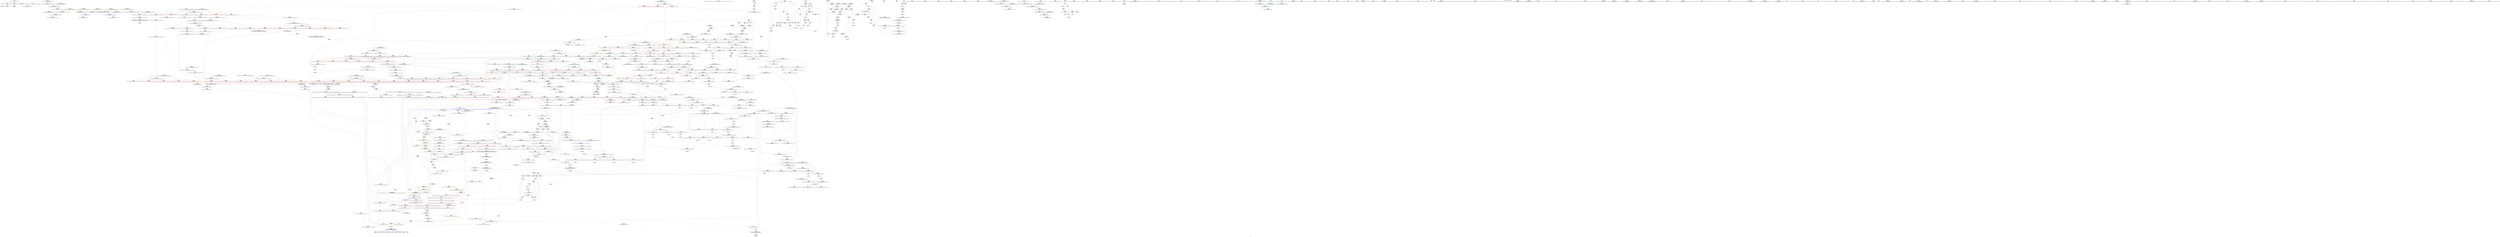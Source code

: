 digraph "SVFG" {
	label="SVFG";

	Node0x56428d5538c0 [shape=record,color=grey,label="{NodeID: 0\nNullPtr}"];
	Node0x56428d5538c0 -> Node0x56428d5a8ce0[style=solid];
	Node0x56428d5538c0 -> Node0x56428d5c8de0[style=solid];
	Node0x56428d5b0b30 [shape=record,color=red,label="{NodeID: 443\n694\<--666\n\<--__comp.addr\n_ZSt10__pop_heapIPiN9__gnu_cxx5__ops15_Iter_less_iterEEvT_S4_S4_RT0_\n}"];
	Node0x56428d62fc20 [shape=record,color=black,label="{NodeID: 1218\nMR_12V_2 = PHI(MR_12V_3, MR_12V_1, )\npts\{10 \}\n|{|<s4>44}}"];
	Node0x56428d62fc20 -> Node0x56428d5c32b0[style=dashed];
	Node0x56428d62fc20 -> Node0x56428d5c3380[style=dashed];
	Node0x56428d62fc20 -> Node0x56428d5cd4c0[style=dashed];
	Node0x56428d62fc20 -> Node0x56428d5cd730[style=dashed];
	Node0x56428d62fc20:s4 -> Node0x56428d636c30[style=dashed,color=red];
	Node0x56428d5a4da0 [shape=record,color=green,label="{NodeID: 111\n624\<--625\n_ZSt13__adjust_heapIPiliN9__gnu_cxx5__ops15_Iter_less_iterEEvT_T0_S5_T1_T2_\<--_ZSt13__adjust_heapIPiliN9__gnu_cxx5__ops15_Iter_less_iterEEvT_T0_S5_T1_T2__field_insensitive\n}"];
	Node0x56428d6a5e70 [shape=record,color=black,label="{NodeID: 1661\n1271 = PHI(1309, )\n|{<s0>83}}"];
	Node0x56428d6a5e70:s0 -> Node0x56428d6a9730[style=solid,color=red];
	Node0x56428d5c6370 [shape=record,color=red,label="{NodeID: 554\n1116\<--1087\n\<--__i\n_ZSt16__insertion_sortIPiN9__gnu_cxx5__ops15_Iter_less_iterEEvT_S4_T0_\n|{<s0>66}}"];
	Node0x56428d5c6370:s0 -> Node0x56428d6aab30[style=solid,color=red];
	Node0x56428d5a93c0 [shape=record,color=black,label="{NodeID: 222\n44\<--191\nmain_ret\<--\nmain\n}"];
	Node0x56428d5cbe00 [shape=record,color=blue,label="{NodeID: 665\n660\<--656\n__first.addr\<--__first\n_ZSt10__pop_heapIPiN9__gnu_cxx5__ops15_Iter_less_iterEEvT_S4_S4_RT0_\n}"];
	Node0x56428d5cbe00 -> Node0x56428d5b0650[style=dashed];
	Node0x56428d5cbe00 -> Node0x56428d5b0720[style=dashed];
	Node0x56428d5cbe00 -> Node0x56428d5b07f0[style=dashed];
	Node0x56428d5b6fb0 [shape=record,color=red,label="{NodeID: 333\n115\<--57\n\<--p\nmain\n}"];
	Node0x56428d5b6fb0 -> Node0x56428d5bee70[style=solid];
	Node0x56428d5ea1f0 [shape=record,color=grey,label="{NodeID: 1108\n272 = Binary(271, 273, )\n|{<s0>12}}"];
	Node0x56428d5ea1f0:s0 -> Node0x56428d6a9ff0[style=solid,color=red];
	Node0x56428d5a0ed0 [shape=record,color=green,label="{NodeID: 1\n7\<--1\n__dso_handle\<--dummyObj\nGlob }"];
	Node0x56428d5b0c00 [shape=record,color=red,label="{NodeID: 444\n678\<--677\n\<--call\n_ZSt10__pop_heapIPiN9__gnu_cxx5__ops15_Iter_less_iterEEvT_S4_S4_RT0_\n}"];
	Node0x56428d5b0c00 -> Node0x56428d5cc140[style=solid];
	Node0x56428d630120 [shape=record,color=black,label="{NodeID: 1219\nMR_145V_3 = PHI(MR_145V_4, MR_145V_2, )\npts\{839 \}\n}"];
	Node0x56428d630120 -> Node0x56428d5c2b60[style=dashed];
	Node0x56428d630120 -> Node0x56428d5c2c30[style=dashed];
	Node0x56428d630120 -> Node0x56428d5c2dd0[style=dashed];
	Node0x56428d630120 -> Node0x56428d5cd590[style=dashed];
	Node0x56428d5a4ea0 [shape=record,color=green,label="{NodeID: 112\n639\<--640\nthis.addr\<--this.addr_field_insensitive\n_ZNK9__gnu_cxx5__ops15_Iter_less_iterclIPiS3_EEbT_T0_\n}"];
	Node0x56428d5a4ea0 -> Node0x56428d5b0240[style=solid];
	Node0x56428d5a4ea0 -> Node0x56428d5cbb90[style=solid];
	Node0x56428d6a5fb0 [shape=record,color=black,label="{NodeID: 1662\n1273 = PHI(1309, )\n|{<s0>83}}"];
	Node0x56428d6a5fb0:s0 -> Node0x56428d6a9870[style=solid,color=red];
	Node0x56428d5c6440 [shape=record,color=red,label="{NodeID: 555\n1121\<--1087\n\<--__i\n_ZSt16__insertion_sortIPiN9__gnu_cxx5__ops15_Iter_less_iterEEvT_S4_T0_\n|{<s0>67}}"];
	Node0x56428d5c6440:s0 -> Node0x56428d6a9d70[style=solid,color=red];
	Node0x56428d5a9490 [shape=record,color=black,label="{NodeID: 223\n218\<--241\n_ZSt3maxIiERKT_S2_S2__ret\<--\n_ZSt3maxIiERKT_S2_S2_\n|{<s0>8}}"];
	Node0x56428d5a9490:s0 -> Node0x56428d6a2700[style=solid,color=blue];
	Node0x56428d5cbed0 [shape=record,color=blue,label="{NodeID: 666\n662\<--657\n__last.addr\<--__last\n_ZSt10__pop_heapIPiN9__gnu_cxx5__ops15_Iter_less_iterEEvT_S4_S4_RT0_\n}"];
	Node0x56428d5cbed0 -> Node0x56428d5b08c0[style=dashed];
	Node0x56428d5b7080 [shape=record,color=red,label="{NodeID: 334\n134\<--57\n\<--p\nmain\n}"];
	Node0x56428d5b7080 -> Node0x56428d5becf0[style=solid];
	Node0x56428d5ea370 [shape=record,color=grey,label="{NodeID: 1109\n271 = Binary(269, 270, )\n}"];
	Node0x56428d5ea370 -> Node0x56428d5ea1f0[style=solid];
	Node0x56428d5a0f60 [shape=record,color=green,label="{NodeID: 2\n11\<--1\n.str\<--dummyObj\nGlob }"];
	Node0x56428d5b0cd0 [shape=record,color=red,label="{NodeID: 445\n682\<--681\n\<--call1\n_ZSt10__pop_heapIPiN9__gnu_cxx5__ops15_Iter_less_iterEEvT_S4_S4_RT0_\n}"];
	Node0x56428d5b0cd0 -> Node0x56428d5cc210[style=solid];
	Node0x56428d630620 [shape=record,color=black,label="{NodeID: 1220\nMR_153V_3 = PHI(MR_153V_4, MR_153V_2, )\npts\{847 \}\n}"];
	Node0x56428d630620 -> Node0x56428d5c3040[style=dashed];
	Node0x56428d630620 -> Node0x56428d5c3110[style=dashed];
	Node0x56428d630620 -> Node0x56428d5c31e0[style=dashed];
	Node0x56428d630620 -> Node0x56428d5cd660[style=dashed];
	Node0x56428d5a4f70 [shape=record,color=green,label="{NodeID: 113\n641\<--642\n__it1.addr\<--__it1.addr_field_insensitive\n_ZNK9__gnu_cxx5__ops15_Iter_less_iterclIPiS3_EEbT_T0_\n}"];
	Node0x56428d5a4f70 -> Node0x56428d5b0310[style=solid];
	Node0x56428d5a4f70 -> Node0x56428d5cbc60[style=solid];
	Node0x56428d6a60f0 [shape=record,color=black,label="{NodeID: 1663\n1274 = PHI(1285, )\n}"];
	Node0x56428d6a60f0 -> Node0x56428d5b2be0[style=solid];
	Node0x56428d5c6510 [shape=record,color=red,label="{NodeID: 556\n1122\<--1087\n\<--__i\n_ZSt16__insertion_sortIPiN9__gnu_cxx5__ops15_Iter_less_iterEEvT_S4_T0_\n}"];
	Node0x56428d5c6510 -> Node0x56428d5b4b20[style=solid];
	Node0x56428d5a9560 [shape=record,color=black,label="{NodeID: 224\n269\<--267\nsub.ptr.lhs.cast\<--\n_ZSt6__sortIPiN9__gnu_cxx5__ops15_Iter_less_iterEEvT_S4_T0_\n}"];
	Node0x56428d5a9560 -> Node0x56428d5ea370[style=solid];
	Node0x56428d5cbfa0 [shape=record,color=blue,label="{NodeID: 667\n664\<--658\n__result.addr\<--__result\n_ZSt10__pop_heapIPiN9__gnu_cxx5__ops15_Iter_less_iterEEvT_S4_S4_RT0_\n}"];
	Node0x56428d5cbfa0 -> Node0x56428d5b0990[style=dashed];
	Node0x56428d5cbfa0 -> Node0x56428d5b0a60[style=dashed];
	Node0x56428d5b7150 [shape=record,color=red,label="{NodeID: 335\n156\<--57\n\<--p\nmain\n}"];
	Node0x56428d5b7150 -> Node0x56428d5c01f0[style=solid];
	Node0x56428d5ea4f0 [shape=record,color=grey,label="{NodeID: 1110\n787 = Binary(786, 555, )\n}"];
	Node0x56428d5a1210 [shape=record,color=green,label="{NodeID: 3\n13\<--1\n.str.1\<--dummyObj\nGlob }"];
	Node0x56428d5b0da0 [shape=record,color=red,label="{NodeID: 446\n693\<--692\n\<--call2\n_ZSt10__pop_heapIPiN9__gnu_cxx5__ops15_Iter_less_iterEEvT_S4_S4_RT0_\n|{<s0>36}}"];
	Node0x56428d5b0da0:s0 -> Node0x56428d6a8740[style=solid,color=red];
	Node0x56428d5a5040 [shape=record,color=green,label="{NodeID: 114\n643\<--644\n__it2.addr\<--__it2.addr_field_insensitive\n_ZNK9__gnu_cxx5__ops15_Iter_less_iterclIPiS3_EEbT_T0_\n}"];
	Node0x56428d5a5040 -> Node0x56428d5b03e0[style=solid];
	Node0x56428d5a5040 -> Node0x56428d5cbd30[style=solid];
	Node0x56428d6a6230 [shape=record,color=black,label="{NodeID: 1664\n1305 = PHI(1316, )\n}"];
	Node0x56428d6a6230 -> Node0x56428d5b2d80[style=solid];
	Node0x56428d5c65e0 [shape=record,color=red,label="{NodeID: 557\n1132\<--1087\n\<--__i\n_ZSt16__insertion_sortIPiN9__gnu_cxx5__ops15_Iter_less_iterEEvT_S4_T0_\n|{<s0>70}}"];
	Node0x56428d5c65e0:s0 -> Node0x56428d6acb50[style=solid,color=red];
	Node0x56428d63b990 [shape=record,color=yellow,style=double,label="{NodeID: 1332\n155V_1 = ENCHI(MR_155V_0)\npts\{582 669 718 1058 1090 1212 \}\nFun[_ZSt11__push_heapIPiliN9__gnu_cxx5__ops14_Iter_less_valEEvT_T0_S5_T1_RT2_]}"];
	Node0x56428d63b990 -> Node0x56428d5c32b0[style=dashed];
	Node0x56428d63b990 -> Node0x56428d5c3380[style=dashed];
	Node0x56428d5a9630 [shape=record,color=black,label="{NodeID: 225\n270\<--268\nsub.ptr.rhs.cast\<--\n_ZSt6__sortIPiN9__gnu_cxx5__ops15_Iter_less_iterEEvT_S4_T0_\n}"];
	Node0x56428d5a9630 -> Node0x56428d5ea370[style=solid];
	Node0x56428d5cc070 [shape=record,color=blue,label="{NodeID: 668\n666\<--659\n__comp.addr\<--__comp\n_ZSt10__pop_heapIPiN9__gnu_cxx5__ops15_Iter_less_iterEEvT_S4_S4_RT0_\n}"];
	Node0x56428d5cc070 -> Node0x56428d5b0b30[style=dashed];
	Node0x56428d5b7220 [shape=record,color=red,label="{NodeID: 336\n181\<--59\n\<--maxx\nmain\n}"];
	Node0x56428d5bd970 [shape=record,color=grey,label="{NodeID: 1111\n277 = Binary(274, 278, )\n|{<s0>13}}"];
	Node0x56428d5bd970:s0 -> Node0x56428d6a79c0[style=solid,color=red];
	Node0x56428d5a12a0 [shape=record,color=green,label="{NodeID: 4\n16\<--1\n\<--dummyObj\nCan only get source location for instruction, argument, global var or function.}"];
	Node0x56428d5b0e70 [shape=record,color=red,label="{NodeID: 447\n702\<--699\n\<--__t.addr\n_ZSt4moveIRiEONSt16remove_referenceIT_E4typeEOS2_\n}"];
	Node0x56428d5b0e70 -> Node0x56428d5b27d0[style=solid];
	Node0x56428d5a9a70 [shape=record,color=green,label="{NodeID: 115\n660\<--661\n__first.addr\<--__first.addr_field_insensitive\n_ZSt10__pop_heapIPiN9__gnu_cxx5__ops15_Iter_less_iterEEvT_S4_S4_RT0_\n}"];
	Node0x56428d5a9a70 -> Node0x56428d5b0650[style=solid];
	Node0x56428d5a9a70 -> Node0x56428d5b0720[style=solid];
	Node0x56428d5a9a70 -> Node0x56428d5b07f0[style=solid];
	Node0x56428d5a9a70 -> Node0x56428d5cbe00[style=solid];
	Node0x56428d6a6370 [shape=record,color=black,label="{NodeID: 1665\n414 = PHI(330, )\n0th arg _ZSt14__partial_sortIPiN9__gnu_cxx5__ops15_Iter_less_iterEEvT_S4_S4_T0_ }"];
	Node0x56428d6a6370 -> Node0x56428d5ca9b0[style=solid];
	Node0x56428d5c66b0 [shape=record,color=red,label="{NodeID: 558\n1141\<--1087\n\<--__i\n_ZSt16__insertion_sortIPiN9__gnu_cxx5__ops15_Iter_less_iterEEvT_S4_T0_\n}"];
	Node0x56428d5c66b0 -> Node0x56428d5b4bf0[style=solid];
	Node0x56428d5a9700 [shape=record,color=black,label="{NodeID: 226\n319\<--317\nsub.ptr.lhs.cast\<--\n_ZSt16__introsort_loopIPilN9__gnu_cxx5__ops15_Iter_less_iterEEvT_S4_T0_T1_\n}"];
	Node0x56428d5a9700 -> Node0x56428d5be9f0[style=solid];
	Node0x56428d5cc140 [shape=record,color=blue,label="{NodeID: 669\n668\<--678\n__value\<--\n_ZSt10__pop_heapIPiN9__gnu_cxx5__ops15_Iter_less_iterEEvT_S4_S4_RT0_\n}"];
	Node0x56428d5cc140 -> Node0x56428d5b0cd0[style=dashed];
	Node0x56428d5cc140 -> Node0x56428d5b0da0[style=dashed];
	Node0x56428d5b72f0 [shape=record,color=red,label="{NodeID: 337\n120\<--61\n\<--honor\nmain\n}"];
	Node0x56428d5b72f0 -> Node0x56428d5f2b80[style=solid];
	Node0x56428d5bdaf0 [shape=record,color=grey,label="{NodeID: 1112\n778 = Binary(777, 278, )\n}"];
	Node0x56428d5bdaf0 -> Node0x56428d5c10f0[style=solid];
	Node0x56428d5a1330 [shape=record,color=green,label="{NodeID: 5\n64\<--1\n\<--dummyObj\nCan only get source location for instruction, argument, global var or function.}"];
	Node0x56428d5b0f40 [shape=record,color=red,label="{NodeID: 448\n746\<--711\n\<--__first.addr\n_ZSt13__adjust_heapIPiliN9__gnu_cxx5__ops15_Iter_less_iterEEvT_T0_S5_T1_T2_\n}"];
	Node0x56428d5b0f40 -> Node0x56428d5b5340[style=solid];
	Node0x56428d631520 [shape=record,color=black,label="{NodeID: 1223\nMR_12V_2 = PHI(MR_12V_1, MR_12V_3, )\npts\{10 \}\n|{<s0>25|<s1>58|<s2>59|<s3>60}}"];
	Node0x56428d631520:s0 -> Node0x56428d5d6210[style=dashed,color=blue];
	Node0x56428d631520:s1 -> Node0x56428d63ce80[style=dashed,color=red];
	Node0x56428d631520:s2 -> Node0x56428d63ce80[style=dashed,color=red];
	Node0x56428d631520:s3 -> Node0x56428d63d340[style=dashed,color=red];
	Node0x56428d5a9b40 [shape=record,color=green,label="{NodeID: 116\n662\<--663\n__last.addr\<--__last.addr_field_insensitive\n_ZSt10__pop_heapIPiN9__gnu_cxx5__ops15_Iter_less_iterEEvT_S4_S4_RT0_\n}"];
	Node0x56428d5a9b40 -> Node0x56428d5b08c0[style=solid];
	Node0x56428d5a9b40 -> Node0x56428d5cbed0[style=solid];
	Node0x56428d6a64b0 [shape=record,color=black,label="{NodeID: 1666\n415 = PHI(331, )\n1st arg _ZSt14__partial_sortIPiN9__gnu_cxx5__ops15_Iter_less_iterEEvT_S4_S4_T0_ }"];
	Node0x56428d6a64b0 -> Node0x56428d5caa80[style=solid];
	Node0x56428d5c6780 [shape=record,color=red,label="{NodeID: 559\n1118\<--1117\n\<--call3\n_ZSt16__insertion_sortIPiN9__gnu_cxx5__ops15_Iter_less_iterEEvT_S4_T0_\n}"];
	Node0x56428d5c6780 -> Node0x56428d5ceb80[style=solid];
	Node0x56428d5a97d0 [shape=record,color=black,label="{NodeID: 227\n320\<--318\nsub.ptr.rhs.cast\<--\n_ZSt16__introsort_loopIPilN9__gnu_cxx5__ops15_Iter_less_iterEEvT_S4_T0_T1_\n}"];
	Node0x56428d5a97d0 -> Node0x56428d5be9f0[style=solid];
	Node0x56428d5cc210 [shape=record,color=blue,label="{NodeID: 670\n683\<--682\n\<--\n_ZSt10__pop_heapIPiN9__gnu_cxx5__ops15_Iter_less_iterEEvT_S4_S4_RT0_\n|{|<s1>36}}"];
	Node0x56428d5cc210 -> Node0x56428d5b0da0[style=dashed];
	Node0x56428d5cc210:s1 -> Node0x56428d631f20[style=dashed,color=red];
	Node0x56428d5b73c0 [shape=record,color=red,label="{NodeID: 338\n144\<--61\n\<--honor\nmain\n}"];
	Node0x56428d5b73c0 -> Node0x56428d5e9470[style=solid];
	Node0x56428d5bdc70 [shape=record,color=grey,label="{NodeID: 1113\n782 = Binary(781, 555, )\n}"];
	Node0x56428d5bdc70 -> Node0x56428d5bddf0[style=solid];
	Node0x56428d5a13c0 [shape=record,color=green,label="{NodeID: 6\n70\<--1\n\<--dummyObj\nCan only get source location for instruction, argument, global var or function.}"];
	Node0x56428d5b1010 [shape=record,color=red,label="{NodeID: 449\n749\<--711\n\<--__first.addr\n_ZSt13__adjust_heapIPiliN9__gnu_cxx5__ops15_Iter_less_iterEEvT_T0_S5_T1_T2_\n}"];
	Node0x56428d5b1010 -> Node0x56428d5b5410[style=solid];
	Node0x56428d631a20 [shape=record,color=black,label="{NodeID: 1224\nMR_12V_7 = PHI(MR_12V_9, MR_12V_3, )\npts\{10 \}\n|{<s0>24}}"];
	Node0x56428d631a20:s0 -> Node0x56428d5d4ed0[style=dashed,color=blue];
	Node0x56428d5a9c10 [shape=record,color=green,label="{NodeID: 117\n664\<--665\n__result.addr\<--__result.addr_field_insensitive\n_ZSt10__pop_heapIPiN9__gnu_cxx5__ops15_Iter_less_iterEEvT_S4_S4_RT0_\n}"];
	Node0x56428d5a9c10 -> Node0x56428d5b0990[style=solid];
	Node0x56428d5a9c10 -> Node0x56428d5b0a60[style=solid];
	Node0x56428d5a9c10 -> Node0x56428d5cbfa0[style=solid];
	Node0x56428d6a65f0 [shape=record,color=black,label="{NodeID: 1667\n416 = PHI(332, )\n2nd arg _ZSt14__partial_sortIPiN9__gnu_cxx5__ops15_Iter_less_iterEEvT_S4_S4_T0_ }"];
	Node0x56428d6a65f0 -> Node0x56428d5cab50[style=solid];
	Node0x56428d5c6850 [shape=record,color=red,label="{NodeID: 560\n1128\<--1127\n\<--call6\n_ZSt16__insertion_sortIPiN9__gnu_cxx5__ops15_Iter_less_iterEEvT_S4_T0_\n}"];
	Node0x56428d5c6850 -> Node0x56428d5cec50[style=solid];
	Node0x56428d5a98a0 [shape=record,color=black,label="{NodeID: 228\n365\<--361\ncast\<--\n_ZSt4__lgl\n}"];
	Node0x56428d5cc2e0 [shape=record,color=blue,label="{NodeID: 671\n699\<--698\n__t.addr\<--__t\n_ZSt4moveIRiEONSt16remove_referenceIT_E4typeEOS2_\n}"];
	Node0x56428d5cc2e0 -> Node0x56428d5b0e70[style=dashed];
	Node0x56428d5b7490 [shape=record,color=red,label="{NodeID: 339\n159\<--61\n\<--honor\nmain\n}"];
	Node0x56428d5b7490 -> Node0x56428d5e83f0[style=solid];
	Node0x56428d5bddf0 [shape=record,color=grey,label="{NodeID: 1114\n783 = Binary(278, 782, )\n}"];
	Node0x56428d5bddf0 -> Node0x56428d5ccbd0[style=solid];
	Node0x56428d5a1c00 [shape=record,color=green,label="{NodeID: 7\n124\<--1\n\<--dummyObj\nCan only get source location for instruction, argument, global var or function.}"];
	Node0x56428d5b10e0 [shape=record,color=red,label="{NodeID: 450\n759\<--711\n\<--__first.addr\n_ZSt13__adjust_heapIPiliN9__gnu_cxx5__ops15_Iter_less_iterEEvT_T0_S5_T1_T2_\n}"];
	Node0x56428d5b10e0 -> Node0x56428d5b54e0[style=solid];
	Node0x56428d631f20 [shape=record,color=black,label="{NodeID: 1225\nMR_12V_2 = PHI(MR_12V_3, MR_12V_1, )\npts\{10 \}\n|{|<s5>37}}"];
	Node0x56428d631f20 -> Node0x56428d5c2340[style=dashed];
	Node0x56428d631f20 -> Node0x56428d5c2410[style=dashed];
	Node0x56428d631f20 -> Node0x56428d5cca30[style=dashed];
	Node0x56428d631f20 -> Node0x56428d5ccca0[style=dashed];
	Node0x56428d631f20 -> Node0x56428d629700[style=dashed];
	Node0x56428d631f20:s5 -> Node0x56428d63ce80[style=dashed,color=red];
	Node0x56428d5a9ce0 [shape=record,color=green,label="{NodeID: 118\n666\<--667\n__comp.addr\<--__comp.addr_field_insensitive\n_ZSt10__pop_heapIPiN9__gnu_cxx5__ops15_Iter_less_iterEEvT_S4_S4_RT0_\n}"];
	Node0x56428d5a9ce0 -> Node0x56428d5b0b30[style=solid];
	Node0x56428d5a9ce0 -> Node0x56428d5cc070[style=solid];
	Node0x56428d6a6730 [shape=record,color=black,label="{NodeID: 1668\n219 = PHI(59, )\n0th arg _ZSt3maxIiERKT_S2_S2_ }"];
	Node0x56428d6a6730 -> Node0x56428d5c9d80[style=solid];
	Node0x56428d5c6920 [shape=record,color=red,label="{NodeID: 561\n1165\<--1151\n\<--__first.addr\n_ZSt26__unguarded_insertion_sortIPiN9__gnu_cxx5__ops15_Iter_less_iterEEvT_S4_T0_\n}"];
	Node0x56428d5c6920 -> Node0x56428d5cef90[style=solid];
	Node0x56428d5a9970 [shape=record,color=black,label="{NodeID: 229\n366\<--361\nconv\<--\n_ZSt4__lgl\n}"];
	Node0x56428d5a9970 -> Node0x56428d5bf5f0[style=solid];
	Node0x56428d5cc3b0 [shape=record,color=blue,label="{NodeID: 672\n711\<--705\n__first.addr\<--__first\n_ZSt13__adjust_heapIPiliN9__gnu_cxx5__ops15_Iter_less_iterEEvT_T0_S5_T1_T2_\n}"];
	Node0x56428d5cc3b0 -> Node0x56428d5b0f40[style=dashed];
	Node0x56428d5cc3b0 -> Node0x56428d5b1010[style=dashed];
	Node0x56428d5cc3b0 -> Node0x56428d5b10e0[style=dashed];
	Node0x56428d5cc3b0 -> Node0x56428d5b11b0[style=dashed];
	Node0x56428d5cc3b0 -> Node0x56428d5b1280[style=dashed];
	Node0x56428d5cc3b0 -> Node0x56428d5b1350[style=dashed];
	Node0x56428d5cc3b0 -> Node0x56428d5b1420[style=dashed];
	Node0x56428d5b7560 [shape=record,color=red,label="{NodeID: 340\n130\<--129\n\<--arrayidx12\nmain\n}"];
	Node0x56428d5b7560 -> Node0x56428d5f2a00[style=solid];
	Node0x56428d5bdf70 [shape=record,color=grey,label="{NodeID: 1115\n592 = Binary(590, 591, )\n}"];
	Node0x56428d5bdf70 -> Node0x56428d5be0f0[style=solid];
	Node0x56428d5a1c90 [shape=record,color=green,label="{NodeID: 8\n136\<--1\n\<--dummyObj\nCan only get source location for instruction, argument, global var or function.}"];
	Node0x56428d5b11b0 [shape=record,color=red,label="{NodeID: 451\n764\<--711\n\<--__first.addr\n_ZSt13__adjust_heapIPiliN9__gnu_cxx5__ops15_Iter_less_iterEEvT_T0_S5_T1_T2_\n}"];
	Node0x56428d5b11b0 -> Node0x56428d5b55b0[style=solid];
	Node0x56428d5a9db0 [shape=record,color=green,label="{NodeID: 119\n668\<--669\n__value\<--__value_field_insensitive\n_ZSt10__pop_heapIPiN9__gnu_cxx5__ops15_Iter_less_iterEEvT_S4_S4_RT0_\n|{|<s1>35}}"];
	Node0x56428d5a9db0 -> Node0x56428d5cc140[style=solid];
	Node0x56428d5a9db0:s1 -> Node0x56428d6aab30[style=solid,color=red];
	Node0x56428d6a6870 [shape=record,color=black,label="{NodeID: 1669\n220 = PHI(61, )\n1st arg _ZSt3maxIiERKT_S2_S2_ }"];
	Node0x56428d6a6870 -> Node0x56428d5c9e50[style=solid];
	Node0x56428d5c69f0 [shape=record,color=red,label="{NodeID: 562\n1169\<--1153\n\<--__last.addr\n_ZSt26__unguarded_insertion_sortIPiN9__gnu_cxx5__ops15_Iter_less_iterEEvT_S4_T0_\n}"];
	Node0x56428d5c69f0 -> Node0x56428d5c0070[style=solid];
	Node0x56428d5b1ba0 [shape=record,color=black,label="{NodeID: 230\n355\<--367\n_ZSt4__lgl_ret\<--sub\n_ZSt4__lgl\n|{<s0>12}}"];
	Node0x56428d5b1ba0:s0 -> Node0x56428d6a2f30[style=solid,color=blue];
	Node0x56428d5cc480 [shape=record,color=blue,label="{NodeID: 673\n713\<--706\n__holeIndex.addr\<--__holeIndex\n_ZSt13__adjust_heapIPiliN9__gnu_cxx5__ops15_Iter_less_iterEEvT_T0_S5_T1_T2_\n}"];
	Node0x56428d5cc480 -> Node0x56428d5b14f0[style=dashed];
	Node0x56428d5cc480 -> Node0x56428d5b15c0[style=dashed];
	Node0x56428d5cc480 -> Node0x56428d5b1690[style=dashed];
	Node0x56428d5cc480 -> Node0x56428d5b1760[style=dashed];
	Node0x56428d5cc480 -> Node0x56428d5ccb00[style=dashed];
	Node0x56428d5cc480 -> Node0x56428d5ccd70[style=dashed];
	Node0x56428d5cc480 -> Node0x56428d629c00[style=dashed];
	Node0x56428d5b7630 [shape=record,color=red,label="{NodeID: 341\n140\<--139\n\<--arrayidx15\nmain\n}"];
	Node0x56428d5b7630 -> Node0x56428d5e95f0[style=solid];
	Node0x56428d5be0f0 [shape=record,color=grey,label="{NodeID: 1116\n593 = Binary(592, 273, )\n}"];
	Node0x56428d5be0f0 -> Node0x56428d5c13f0[style=solid];
	Node0x56428d5a1d20 [shape=record,color=green,label="{NodeID: 9\n273\<--1\n\<--dummyObj\nCan only get source location for instruction, argument, global var or function.}"];
	Node0x56428d5b1280 [shape=record,color=red,label="{NodeID: 452\n785\<--711\n\<--__first.addr\n_ZSt13__adjust_heapIPiliN9__gnu_cxx5__ops15_Iter_less_iterEEvT_T0_S5_T1_T2_\n}"];
	Node0x56428d5b1280 -> Node0x56428d5b5680[style=solid];
	Node0x56428d5a9e80 [shape=record,color=green,label="{NodeID: 120\n670\<--671\nagg.tmp\<--agg.tmp_field_insensitive\n_ZSt10__pop_heapIPiN9__gnu_cxx5__ops15_Iter_less_iterEEvT_S4_S4_RT0_\n}"];
	Node0x56428d6a69b0 [shape=record,color=black,label="{NodeID: 1670\n896 = PHI(862, )\n0th arg _ZNK9__gnu_cxx5__ops14_Iter_less_valclIPiiEEbT_RT0_ }"];
	Node0x56428d6a69b0 -> Node0x56428d5cd800[style=solid];
	Node0x56428d5c6ac0 [shape=record,color=red,label="{NodeID: 563\n1168\<--1155\n\<--__i\n_ZSt26__unguarded_insertion_sortIPiN9__gnu_cxx5__ops15_Iter_less_iterEEvT_S4_T0_\n}"];
	Node0x56428d5c6ac0 -> Node0x56428d5c0070[style=solid];
	Node0x56428d5b1c70 [shape=record,color=black,label="{NodeID: 231\n389\<--387\nsub.ptr.lhs.cast\<--\n_ZSt22__final_insertion_sortIPiN9__gnu_cxx5__ops15_Iter_less_iterEEvT_S4_T0_\n}"];
	Node0x56428d5b1c70 -> Node0x56428d5bf170[style=solid];
	Node0x56428d5cc550 [shape=record,color=blue,label="{NodeID: 674\n715\<--707\n__len.addr\<--__len\n_ZSt13__adjust_heapIPiliN9__gnu_cxx5__ops15_Iter_less_iterEEvT_T0_S5_T1_T2_\n}"];
	Node0x56428d5cc550 -> Node0x56428d5b1900[style=dashed];
	Node0x56428d5cc550 -> Node0x56428d5b19d0[style=dashed];
	Node0x56428d5cc550 -> Node0x56428d5b1aa0[style=dashed];
	Node0x56428d5b7700 [shape=record,color=red,label="{NodeID: 342\n152\<--151\n\<--arrayidx18\nmain\n}"];
	Node0x56428d5b7700 -> Node0x56428d5f2880[style=solid];
	Node0x56428d5be270 [shape=record,color=grey,label="{NodeID: 1117\n338 = Binary(337, 339, )\n}"];
	Node0x56428d5be270 -> Node0x56428d5ca4d0[style=solid];
	Node0x56428d5a1db0 [shape=record,color=green,label="{NodeID: 10\n278\<--1\n\<--dummyObj\nCan only get source location for instruction, argument, global var or function.}"];
	Node0x56428d5b1350 [shape=record,color=red,label="{NodeID: 453\n791\<--711\n\<--__first.addr\n_ZSt13__adjust_heapIPiliN9__gnu_cxx5__ops15_Iter_less_iterEEvT_T0_S5_T1_T2_\n}"];
	Node0x56428d5b1350 -> Node0x56428d5b5750[style=solid];
	Node0x56428d5a9f50 [shape=record,color=green,label="{NodeID: 121\n699\<--700\n__t.addr\<--__t.addr_field_insensitive\n_ZSt4moveIRiEONSt16remove_referenceIT_E4typeEOS2_\n}"];
	Node0x56428d5a9f50 -> Node0x56428d5b0e70[style=solid];
	Node0x56428d5a9f50 -> Node0x56428d5cc2e0[style=solid];
	Node0x56428d6a6af0 [shape=record,color=black,label="{NodeID: 1671\n897 = PHI(865, )\n1st arg _ZNK9__gnu_cxx5__ops14_Iter_less_valclIPiiEEbT_RT0_ }"];
	Node0x56428d6a6af0 -> Node0x56428d5cd8d0[style=solid];
	Node0x56428d5c6b90 [shape=record,color=red,label="{NodeID: 564\n1172\<--1155\n\<--__i\n_ZSt26__unguarded_insertion_sortIPiN9__gnu_cxx5__ops15_Iter_less_iterEEvT_S4_T0_\n|{<s0>72}}"];
	Node0x56428d5c6b90:s0 -> Node0x56428d6acb50[style=solid,color=red];
	Node0x56428d5b1d40 [shape=record,color=black,label="{NodeID: 232\n390\<--388\nsub.ptr.rhs.cast\<--\n_ZSt22__final_insertion_sortIPiN9__gnu_cxx5__ops15_Iter_less_iterEEvT_S4_T0_\n}"];
	Node0x56428d5b1d40 -> Node0x56428d5bf170[style=solid];
	Node0x56428d5cc620 [shape=record,color=blue,label="{NodeID: 675\n717\<--708\n__value.addr\<--__value\n_ZSt13__adjust_heapIPiliN9__gnu_cxx5__ops15_Iter_less_iterEEvT_T0_S5_T1_T2_\n}"];
	Node0x56428d5cc620 -> Node0x56428d5c2340[style=dashed];
	Node0x56428d5cc620 -> Node0x56428d5c2410[style=dashed];
	Node0x56428d5cc620 -> Node0x56428d5c24e0[style=dashed];
	Node0x56428d5b77d0 [shape=record,color=red,label="{NodeID: 343\n165\<--164\n\<--arrayidx24\nmain\n}"];
	Node0x56428d5b77d0 -> Node0x56428d5e9170[style=solid];
	Node0x56428d5be3f0 [shape=record,color=grey,label="{NodeID: 1118\n1343 = Binary(328, 1342, )\n}"];
	Node0x56428d5a1eb0 [shape=record,color=green,label="{NodeID: 11\n324\<--1\n\<--dummyObj\nCan only get source location for instruction, argument, global var or function.}"];
	Node0x56428d5b1420 [shape=record,color=red,label="{NodeID: 454\n805\<--711\n\<--__first.addr\n_ZSt13__adjust_heapIPiliN9__gnu_cxx5__ops15_Iter_less_iterEEvT_T0_S5_T1_T2_\n|{<s0>43}}"];
	Node0x56428d5b1420:s0 -> Node0x56428d6aa4f0[style=solid,color=red];
	Node0x56428d5aa020 [shape=record,color=green,label="{NodeID: 122\n709\<--710\n__comp\<--__comp_field_insensitive\n_ZSt13__adjust_heapIPiliN9__gnu_cxx5__ops15_Iter_less_iterEEvT_T0_S5_T1_T2_\n|{<s0>37|<s1>40}}"];
	Node0x56428d5aa020:s0 -> Node0x56428d6ac160[style=solid,color=red];
	Node0x56428d5aa020:s1 -> Node0x56428d6a74f0[style=solid,color=red];
	Node0x56428d6a6c30 [shape=record,color=black,label="{NodeID: 1672\n898 = PHI(842, )\n2nd arg _ZNK9__gnu_cxx5__ops14_Iter_less_valclIPiiEEbT_RT0_ }"];
	Node0x56428d6a6c30 -> Node0x56428d5cd9a0[style=solid];
	Node0x56428d5c6c60 [shape=record,color=red,label="{NodeID: 565\n1176\<--1155\n\<--__i\n_ZSt26__unguarded_insertion_sortIPiN9__gnu_cxx5__ops15_Iter_less_iterEEvT_S4_T0_\n}"];
	Node0x56428d5c6c60 -> Node0x56428d5b4cc0[style=solid];
	Node0x56428d5b1e10 [shape=record,color=black,label="{NodeID: 233\n462\<--460\nsub.ptr.lhs.cast\<--\n_ZSt27__unguarded_partition_pivotIPiN9__gnu_cxx5__ops15_Iter_less_iterEET_S4_S4_T0_\n}"];
	Node0x56428d5b1e10 -> Node0x56428d5e7df0[style=solid];
	Node0x56428d5cc6f0 [shape=record,color=blue,label="{NodeID: 676\n719\<--731\n__topIndex\<--\n_ZSt13__adjust_heapIPiliN9__gnu_cxx5__ops15_Iter_less_iterEEvT_T0_S5_T1_T2_\n}"];
	Node0x56428d5cc6f0 -> Node0x56428d5c1980[style=dashed];
	Node0x56428d5b78a0 [shape=record,color=red,label="{NodeID: 344\n173\<--170\n\<--call27\nmain\n}"];
	Node0x56428d5b78a0 -> Node0x56428d5c9970[style=solid];
	Node0x56428d5be570 [shape=record,color=grey,label="{NodeID: 1119\n631 = Binary(630, 339, )\n}"];
	Node0x56428d5be570 -> Node0x56428d5cbac0[style=solid];
	Node0x56428d5a1fb0 [shape=record,color=green,label="{NodeID: 12\n328\<--1\n\<--dummyObj\nCan only get source location for instruction, argument, global var or function.|{<s0>36}}"];
	Node0x56428d5a1fb0:s0 -> Node0x56428d6a8440[style=solid,color=red];
	Node0x56428d5b14f0 [shape=record,color=red,label="{NodeID: 455\n731\<--713\n\<--__holeIndex.addr\n_ZSt13__adjust_heapIPiliN9__gnu_cxx5__ops15_Iter_less_iterEEvT_T0_S5_T1_T2_\n}"];
	Node0x56428d5b14f0 -> Node0x56428d5cc6f0[style=solid];
	Node0x56428d5aa0f0 [shape=record,color=green,label="{NodeID: 123\n711\<--712\n__first.addr\<--__first.addr_field_insensitive\n_ZSt13__adjust_heapIPiliN9__gnu_cxx5__ops15_Iter_less_iterEEvT_T0_S5_T1_T2_\n}"];
	Node0x56428d5aa0f0 -> Node0x56428d5b0f40[style=solid];
	Node0x56428d5aa0f0 -> Node0x56428d5b1010[style=solid];
	Node0x56428d5aa0f0 -> Node0x56428d5b10e0[style=solid];
	Node0x56428d5aa0f0 -> Node0x56428d5b11b0[style=solid];
	Node0x56428d5aa0f0 -> Node0x56428d5b1280[style=solid];
	Node0x56428d5aa0f0 -> Node0x56428d5b1350[style=solid];
	Node0x56428d5aa0f0 -> Node0x56428d5b1420[style=solid];
	Node0x56428d5aa0f0 -> Node0x56428d5cc3b0[style=solid];
	Node0x56428d6a6d70 [shape=record,color=black,label="{NodeID: 1673\n986 = PHI(479, )\n0th arg _ZSt21__unguarded_partitionIPiN9__gnu_cxx5__ops15_Iter_less_iterEET_S4_S4_S4_T0_ }"];
	Node0x56428d6a6d70 -> Node0x56428d5cddb0[style=solid];
	Node0x56428d5c6d30 [shape=record,color=red,label="{NodeID: 566\n1194\<--1185\n\<--__first.addr\n_ZSt13move_backwardIPiS0_ET0_T_S2_S1_\n|{<s0>73}}"];
	Node0x56428d5c6d30:s0 -> Node0x56428d6aba40[style=solid,color=red];
	Node0x56428d5b1ee0 [shape=record,color=black,label="{NodeID: 234\n463\<--461\nsub.ptr.rhs.cast\<--\n_ZSt27__unguarded_partition_pivotIPiN9__gnu_cxx5__ops15_Iter_less_iterEET_S4_S4_T0_\n}"];
	Node0x56428d5b1ee0 -> Node0x56428d5e7df0[style=solid];
	Node0x56428d5cc7c0 [shape=record,color=blue,label="{NodeID: 677\n721\<--733\n__secondChild\<--\n_ZSt13__adjust_heapIPiliN9__gnu_cxx5__ops15_Iter_less_iterEEvT_T0_S5_T1_T2_\n}"];
	Node0x56428d5cc7c0 -> Node0x56428d5c1a50[style=dashed];
	Node0x56428d5cc7c0 -> Node0x56428d5c1b20[style=dashed];
	Node0x56428d5cc7c0 -> Node0x56428d5c2000[style=dashed];
	Node0x56428d5cc7c0 -> Node0x56428d5c20d0[style=dashed];
	Node0x56428d5cc7c0 -> Node0x56428d5cc890[style=dashed];
	Node0x56428d5cc7c0 -> Node0x56428d5ccbd0[style=dashed];
	Node0x56428d5cc7c0 -> Node0x56428d62a100[style=dashed];
	Node0x56428d5b7970 [shape=record,color=red,label="{NodeID: 345\n209\<--199\n\<--__first.addr\n_ZSt4sortIPiEvT_S1_\n|{<s0>11}}"];
	Node0x56428d5b7970:s0 -> Node0x56428d6a8bf0[style=solid,color=red];
	Node0x56428d5be6f0 [shape=record,color=grey,label="{NodeID: 1120\n1336 = Binary(1335, 273, )\n}"];
	Node0x56428d5be6f0 -> Node0x56428d5d03e0[style=solid];
	Node0x56428d5a20b0 [shape=record,color=green,label="{NodeID: 13\n339\<--1\n\<--dummyObj\nCan only get source location for instruction, argument, global var or function.}"];
	Node0x56428d5b15c0 [shape=record,color=red,label="{NodeID: 456\n733\<--713\n\<--__holeIndex.addr\n_ZSt13__adjust_heapIPiliN9__gnu_cxx5__ops15_Iter_less_iterEEvT_T0_S5_T1_T2_\n}"];
	Node0x56428d5b15c0 -> Node0x56428d5cc7c0[style=solid];
	Node0x56428d633d20 [shape=record,color=black,label="{NodeID: 1231\nMR_211V_3 = PHI(MR_211V_4, MR_211V_2, )\npts\{1156 \}\n}"];
	Node0x56428d633d20 -> Node0x56428d5c6ac0[style=dashed];
	Node0x56428d633d20 -> Node0x56428d5c6b90[style=dashed];
	Node0x56428d633d20 -> Node0x56428d5c6c60[style=dashed];
	Node0x56428d633d20 -> Node0x56428d5cf060[style=dashed];
	Node0x56428d5aa1c0 [shape=record,color=green,label="{NodeID: 124\n713\<--714\n__holeIndex.addr\<--__holeIndex.addr_field_insensitive\n_ZSt13__adjust_heapIPiliN9__gnu_cxx5__ops15_Iter_less_iterEEvT_T0_S5_T1_T2_\n}"];
	Node0x56428d5aa1c0 -> Node0x56428d5b14f0[style=solid];
	Node0x56428d5aa1c0 -> Node0x56428d5b15c0[style=solid];
	Node0x56428d5aa1c0 -> Node0x56428d5b1690[style=solid];
	Node0x56428d5aa1c0 -> Node0x56428d5b1760[style=solid];
	Node0x56428d5aa1c0 -> Node0x56428d5b1830[style=solid];
	Node0x56428d5aa1c0 -> Node0x56428d5cc480[style=solid];
	Node0x56428d5aa1c0 -> Node0x56428d5ccb00[style=solid];
	Node0x56428d5aa1c0 -> Node0x56428d5ccd70[style=solid];
	Node0x56428d6a6eb0 [shape=record,color=black,label="{NodeID: 1674\n987 = PHI(480, )\n1st arg _ZSt21__unguarded_partitionIPiN9__gnu_cxx5__ops15_Iter_less_iterEET_S4_S4_S4_T0_ }"];
	Node0x56428d6a6eb0 -> Node0x56428d5cde80[style=solid];
	Node0x56428d5c6e00 [shape=record,color=red,label="{NodeID: 567\n1198\<--1187\n\<--__last.addr\n_ZSt13move_backwardIPiS0_ET0_T_S2_S1_\n|{<s0>74}}"];
	Node0x56428d5c6e00:s0 -> Node0x56428d6aba40[style=solid,color=red];
	Node0x56428d63c3d0 [shape=record,color=yellow,style=double,label="{NodeID: 1342\n16V_1 = ENCHI(MR_16V_0)\npts\{48 \}\nFun[main]}"];
	Node0x56428d63c3d0 -> Node0x56428d5b5dd0[style=dashed];
	Node0x56428d5b1fb0 [shape=record,color=black,label="{NodeID: 235\n442\<--482\n_ZSt27__unguarded_partition_pivotIPiN9__gnu_cxx5__ops15_Iter_less_iterEET_S4_S4_T0__ret\<--call\n_ZSt27__unguarded_partition_pivotIPiN9__gnu_cxx5__ops15_Iter_less_iterEET_S4_S4_T0_\n|{<s0>16}}"];
	Node0x56428d5b1fb0:s0 -> Node0x56428d6a3070[style=solid,color=blue];
	Node0x56428d5cc890 [shape=record,color=blue,label="{NodeID: 678\n721\<--744\n__secondChild\<--mul\n_ZSt13__adjust_heapIPiliN9__gnu_cxx5__ops15_Iter_less_iterEEvT_T0_S5_T1_T2_\n}"];
	Node0x56428d5cc890 -> Node0x56428d5c1a50[style=dashed];
	Node0x56428d5cc890 -> Node0x56428d5c1b20[style=dashed];
	Node0x56428d5cc890 -> Node0x56428d5c1bf0[style=dashed];
	Node0x56428d5cc890 -> Node0x56428d5c1cc0[style=dashed];
	Node0x56428d5cc890 -> Node0x56428d5c1d90[style=dashed];
	Node0x56428d5cc890 -> Node0x56428d5c1e60[style=dashed];
	Node0x56428d5cc890 -> Node0x56428d5c1f30[style=dashed];
	Node0x56428d5cc890 -> Node0x56428d5c2000[style=dashed];
	Node0x56428d5cc890 -> Node0x56428d5c20d0[style=dashed];
	Node0x56428d5cc890 -> Node0x56428d5cc890[style=dashed];
	Node0x56428d5cc890 -> Node0x56428d5cc960[style=dashed];
	Node0x56428d5cc890 -> Node0x56428d5ccbd0[style=dashed];
	Node0x56428d5cc890 -> Node0x56428d62a100[style=dashed];
	Node0x56428d5b7a40 [shape=record,color=red,label="{NodeID: 346\n210\<--201\n\<--__last.addr\n_ZSt4sortIPiEvT_S1_\n|{<s0>11}}"];
	Node0x56428d5b7a40:s0 -> Node0x56428d6a8d30[style=solid,color=red];
	Node0x56428d5be870 [shape=record,color=grey,label="{NodeID: 1121\n1335 = Binary(1333, 1334, )\n}"];
	Node0x56428d5be870 -> Node0x56428d5be6f0[style=solid];
	Node0x56428d5a21b0 [shape=record,color=green,label="{NodeID: 14\n362\<--1\n\<--dummyObj\nCan only get source location for instruction, argument, global var or function.}"];
	Node0x56428d5b1690 [shape=record,color=red,label="{NodeID: 457\n765\<--713\n\<--__holeIndex.addr\n_ZSt13__adjust_heapIPiliN9__gnu_cxx5__ops15_Iter_less_iterEEvT_T0_S5_T1_T2_\n}"];
	Node0x56428d634220 [shape=record,color=black,label="{NodeID: 1232\nMR_12V_2 = PHI(MR_12V_3, MR_12V_1, )\npts\{10 \}\n|{<s0>20|<s1>72|<s2>72}}"];
	Node0x56428d634220:s0 -> Node0x56428d634c20[style=dashed,color=blue];
	Node0x56428d634220:s1 -> Node0x56428d5c76f0[style=dashed,color=red];
	Node0x56428d634220:s2 -> Node0x56428d624700[style=dashed,color=red];
	Node0x56428d5aa290 [shape=record,color=green,label="{NodeID: 125\n715\<--716\n__len.addr\<--__len.addr_field_insensitive\n_ZSt13__adjust_heapIPiliN9__gnu_cxx5__ops15_Iter_less_iterEEvT_T0_S5_T1_T2_\n}"];
	Node0x56428d5aa290 -> Node0x56428d5b1900[style=solid];
	Node0x56428d5aa290 -> Node0x56428d5b19d0[style=solid];
	Node0x56428d5aa290 -> Node0x56428d5b1aa0[style=solid];
	Node0x56428d5aa290 -> Node0x56428d5cc550[style=solid];
	Node0x56428d6a6ff0 [shape=record,color=black,label="{NodeID: 1675\n988 = PHI(481, )\n2nd arg _ZSt21__unguarded_partitionIPiN9__gnu_cxx5__ops15_Iter_less_iterEET_S4_S4_S4_T0_ }"];
	Node0x56428d6a6ff0 -> Node0x56428d5cdf50[style=solid];
	Node0x56428d5c6ed0 [shape=record,color=red,label="{NodeID: 568\n1200\<--1189\n\<--__result.addr\n_ZSt13move_backwardIPiS0_ET0_T_S2_S1_\n|{<s0>75}}"];
	Node0x56428d5c6ed0:s0 -> Node0x56428d6a8ae0[style=solid,color=red];
	Node0x56428d5b2080 [shape=record,color=black,label="{NodeID: 236\n550\<--548\nsub.ptr.lhs.cast\<--\n_ZSt11__sort_heapIPiN9__gnu_cxx5__ops15_Iter_less_iterEEvT_S4_RT0_\n}"];
	Node0x56428d5b2080 -> Node0x56428d5e8b70[style=solid];
	Node0x56428d5cc960 [shape=record,color=blue,label="{NodeID: 679\n721\<--756\n__secondChild\<--dec\n_ZSt13__adjust_heapIPiliN9__gnu_cxx5__ops15_Iter_less_iterEEvT_T0_S5_T1_T2_\n}"];
	Node0x56428d5cc960 -> Node0x56428d5c1a50[style=dashed];
	Node0x56428d5cc960 -> Node0x56428d5c1b20[style=dashed];
	Node0x56428d5cc960 -> Node0x56428d5c1e60[style=dashed];
	Node0x56428d5cc960 -> Node0x56428d5c1f30[style=dashed];
	Node0x56428d5cc960 -> Node0x56428d5c2000[style=dashed];
	Node0x56428d5cc960 -> Node0x56428d5c20d0[style=dashed];
	Node0x56428d5cc960 -> Node0x56428d5cc890[style=dashed];
	Node0x56428d5cc960 -> Node0x56428d5ccbd0[style=dashed];
	Node0x56428d5cc960 -> Node0x56428d62a100[style=dashed];
	Node0x56428d5b7b10 [shape=record,color=red,label="{NodeID: 347\n241\<--221\n\<--retval\n_ZSt3maxIiERKT_S2_S2_\n}"];
	Node0x56428d5b7b10 -> Node0x56428d5a9490[style=solid];
	Node0x56428d5be9f0 [shape=record,color=grey,label="{NodeID: 1122\n321 = Binary(319, 320, )\n}"];
	Node0x56428d5be9f0 -> Node0x56428d5beb70[style=solid];
	Node0x56428d5a22b0 [shape=record,color=green,label="{NodeID: 15\n368\<--1\n\<--dummyObj\nCan only get source location for instruction, argument, global var or function.}"];
	Node0x56428d5b1760 [shape=record,color=red,label="{NodeID: 458\n792\<--713\n\<--__holeIndex.addr\n_ZSt13__adjust_heapIPiliN9__gnu_cxx5__ops15_Iter_less_iterEEvT_T0_S5_T1_T2_\n}"];
	Node0x56428d5aa360 [shape=record,color=green,label="{NodeID: 126\n717\<--718\n__value.addr\<--__value.addr_field_insensitive\n_ZSt13__adjust_heapIPiliN9__gnu_cxx5__ops15_Iter_less_iterEEvT_T0_S5_T1_T2_\n|{|<s1>42}}"];
	Node0x56428d5aa360 -> Node0x56428d5cc620[style=solid];
	Node0x56428d5aa360:s1 -> Node0x56428d6aab30[style=solid,color=red];
	Node0x56428d6a7130 [shape=record,color=black,label="{NodeID: 1676\n568 = PHI(503, )\n0th arg _ZSt11__make_heapIPiN9__gnu_cxx5__ops15_Iter_less_iterEEvT_S4_RT0_ }"];
	Node0x56428d6a7130 -> Node0x56428d5cb5e0[style=solid];
	Node0x56428d5c6fa0 [shape=record,color=red,label="{NodeID: 569\n1216\<--1209\n\<--__last.addr\n_ZSt25__unguarded_linear_insertIPiN9__gnu_cxx5__ops14_Val_less_iterEEvT_T0_\n|{<s0>76}}"];
	Node0x56428d5c6fa0:s0 -> Node0x56428d6aab30[style=solid,color=red];
	Node0x56428d63c590 [shape=record,color=yellow,style=double,label="{NodeID: 1344\n20V_1 = ENCHI(MR_20V_0)\npts\{52 \}\nFun[main]}"];
	Node0x56428d63c590 -> Node0x56428d5b6110[style=dashed];
	Node0x56428d63c590 -> Node0x56428d5b61e0[style=dashed];
	Node0x56428d63c590 -> Node0x56428d5b62b0[style=dashed];
	Node0x56428d5b2150 [shape=record,color=black,label="{NodeID: 237\n551\<--549\nsub.ptr.rhs.cast\<--\n_ZSt11__sort_heapIPiN9__gnu_cxx5__ops15_Iter_less_iterEEvT_S4_RT0_\n}"];
	Node0x56428d5b2150 -> Node0x56428d5e8b70[style=solid];
	Node0x56428d5cca30 [shape=record,color=blue,label="{NodeID: 680\n766\<--763\nadd.ptr5\<--\n_ZSt13__adjust_heapIPiliN9__gnu_cxx5__ops15_Iter_less_iterEEvT_T0_S5_T1_T2_\n}"];
	Node0x56428d5cca30 -> Node0x56428d631f20[style=dashed];
	Node0x56428d5b7be0 [shape=record,color=red,label="{NodeID: 348\n229\<--223\n\<--__a.addr\n_ZSt3maxIiERKT_S2_S2_\n}"];
	Node0x56428d5b7be0 -> Node0x56428d5b7f20[style=solid];
	Node0x56428d5beb70 [shape=record,color=grey,label="{NodeID: 1123\n322 = Binary(321, 273, )\n}"];
	Node0x56428d5beb70 -> Node0x56428d5c1570[style=solid];
	Node0x56428d5a23b0 [shape=record,color=green,label="{NodeID: 16\n555\<--1\n\<--dummyObj\nCan only get source location for instruction, argument, global var or function.}"];
	Node0x56428d5b1830 [shape=record,color=red,label="{NodeID: 459\n806\<--713\n\<--__holeIndex.addr\n_ZSt13__adjust_heapIPiliN9__gnu_cxx5__ops15_Iter_less_iterEEvT_T0_S5_T1_T2_\n|{<s0>43}}"];
	Node0x56428d5b1830:s0 -> Node0x56428d6aa630[style=solid,color=red];
	Node0x56428d634c20 [shape=record,color=black,label="{NodeID: 1234\nMR_12V_4 = PHI(MR_12V_5, MR_12V_3, )\npts\{10 \}\n|{<s0>14}}"];
	Node0x56428d634c20:s0 -> Node0x56428d61d2e0[style=dashed,color=blue];
	Node0x56428d5aa430 [shape=record,color=green,label="{NodeID: 127\n719\<--720\n__topIndex\<--__topIndex_field_insensitive\n_ZSt13__adjust_heapIPiliN9__gnu_cxx5__ops15_Iter_less_iterEEvT_T0_S5_T1_T2_\n}"];
	Node0x56428d5aa430 -> Node0x56428d5c1980[style=solid];
	Node0x56428d5aa430 -> Node0x56428d5cc6f0[style=solid];
	Node0x56428d6a7270 [shape=record,color=black,label="{NodeID: 1677\n569 = PHI(504, )\n1st arg _ZSt11__make_heapIPiN9__gnu_cxx5__ops15_Iter_less_iterEEvT_S4_RT0_ }"];
	Node0x56428d6a7270 -> Node0x56428d5cb6b0[style=solid];
	Node0x56428d5c7070 [shape=record,color=red,label="{NodeID: 570\n1220\<--1209\n\<--__last.addr\n_ZSt25__unguarded_linear_insertIPiN9__gnu_cxx5__ops14_Val_less_iterEEvT_T0_\n}"];
	Node0x56428d5c7070 -> Node0x56428d5cf540[style=solid];
	Node0x56428d5b2220 [shape=record,color=black,label="{NodeID: 238\n590\<--588\nsub.ptr.lhs.cast\<--\n_ZSt11__make_heapIPiN9__gnu_cxx5__ops15_Iter_less_iterEEvT_S4_RT0_\n}"];
	Node0x56428d5b2220 -> Node0x56428d5bdf70[style=solid];
	Node0x56428d5ccb00 [shape=record,color=blue,label="{NodeID: 681\n713\<--768\n__holeIndex.addr\<--\n_ZSt13__adjust_heapIPiliN9__gnu_cxx5__ops15_Iter_less_iterEEvT_T0_S5_T1_T2_\n}"];
	Node0x56428d5ccb00 -> Node0x56428d5b1690[style=dashed];
	Node0x56428d5ccb00 -> Node0x56428d5b1760[style=dashed];
	Node0x56428d5ccb00 -> Node0x56428d5ccb00[style=dashed];
	Node0x56428d5ccb00 -> Node0x56428d5ccd70[style=dashed];
	Node0x56428d5ccb00 -> Node0x56428d629c00[style=dashed];
	Node0x56428d5b7cb0 [shape=record,color=red,label="{NodeID: 349\n238\<--223\n\<--__a.addr\n_ZSt3maxIiERKT_S2_S2_\n}"];
	Node0x56428d5b7cb0 -> Node0x56428d5c9ff0[style=solid];
	Node0x56428d5becf0 [shape=record,color=grey,label="{NodeID: 1124\n135 = Binary(134, 136, )\n}"];
	Node0x56428d5becf0 -> Node0x56428d5a9150[style=solid];
	Node0x56428d5becf0 -> Node0x56428d5c9560[style=solid];
	Node0x56428d5a24b0 [shape=record,color=green,label="{NodeID: 17\n1301\<--1\n\<--dummyObj\nCan only get source location for instruction, argument, global var or function.}"];
	Node0x56428d5b1900 [shape=record,color=red,label="{NodeID: 460\n737\<--715\n\<--__len.addr\n_ZSt13__adjust_heapIPiliN9__gnu_cxx5__ops15_Iter_less_iterEEvT_T0_S5_T1_T2_\n}"];
	Node0x56428d5b1900 -> Node0x56428d5e7970[style=solid];
	Node0x56428d635120 [shape=record,color=black,label="{NodeID: 1235\nMR_12V_6 = PHI(MR_12V_3, MR_12V_2, )\npts\{10 \}\n|{<s0>13|<s1>17}}"];
	Node0x56428d635120:s0 -> Node0x56428d5d5710[style=dashed,color=blue];
	Node0x56428d635120:s1 -> Node0x56428d61e900[style=dashed,color=blue];
	Node0x56428d5aa500 [shape=record,color=green,label="{NodeID: 128\n721\<--722\n__secondChild\<--__secondChild_field_insensitive\n_ZSt13__adjust_heapIPiliN9__gnu_cxx5__ops15_Iter_less_iterEEvT_T0_S5_T1_T2_\n}"];
	Node0x56428d5aa500 -> Node0x56428d5c1a50[style=solid];
	Node0x56428d5aa500 -> Node0x56428d5c1b20[style=solid];
	Node0x56428d5aa500 -> Node0x56428d5c1bf0[style=solid];
	Node0x56428d5aa500 -> Node0x56428d5c1cc0[style=solid];
	Node0x56428d5aa500 -> Node0x56428d5c1d90[style=solid];
	Node0x56428d5aa500 -> Node0x56428d5c1e60[style=solid];
	Node0x56428d5aa500 -> Node0x56428d5c1f30[style=solid];
	Node0x56428d5aa500 -> Node0x56428d5c2000[style=solid];
	Node0x56428d5aa500 -> Node0x56428d5c20d0[style=solid];
	Node0x56428d5aa500 -> Node0x56428d5c21a0[style=solid];
	Node0x56428d5aa500 -> Node0x56428d5c2270[style=solid];
	Node0x56428d5aa500 -> Node0x56428d5cc7c0[style=solid];
	Node0x56428d5aa500 -> Node0x56428d5cc890[style=solid];
	Node0x56428d5aa500 -> Node0x56428d5cc960[style=solid];
	Node0x56428d5aa500 -> Node0x56428d5ccbd0[style=solid];
	Node0x56428d6a73b0 [shape=record,color=black,label="{NodeID: 1678\n570 = PHI(490, )\n2nd arg _ZSt11__make_heapIPiN9__gnu_cxx5__ops15_Iter_less_iterEEvT_S4_RT0_ }"];
	Node0x56428d6a73b0 -> Node0x56428d5cb780[style=solid];
	Node0x56428d5c7140 [shape=record,color=red,label="{NodeID: 571\n1234\<--1209\n\<--__last.addr\n_ZSt25__unguarded_linear_insertIPiN9__gnu_cxx5__ops14_Val_less_iterEEvT_T0_\n}"];
	Node0x56428d5c7140 -> Node0x56428d5cf6e0[style=solid];
	Node0x56428d5b22f0 [shape=record,color=black,label="{NodeID: 239\n591\<--589\nsub.ptr.rhs.cast\<--\n_ZSt11__make_heapIPiN9__gnu_cxx5__ops15_Iter_less_iterEEvT_S4_RT0_\n}"];
	Node0x56428d5b22f0 -> Node0x56428d5bdf70[style=solid];
	Node0x56428d5ccbd0 [shape=record,color=blue,label="{NodeID: 682\n721\<--783\n__secondChild\<--mul12\n_ZSt13__adjust_heapIPiliN9__gnu_cxx5__ops15_Iter_less_iterEEvT_T0_S5_T1_T2_\n}"];
	Node0x56428d5ccbd0 -> Node0x56428d5c21a0[style=dashed];
	Node0x56428d5ccbd0 -> Node0x56428d5c2270[style=dashed];
	Node0x56428d5ccbd0 -> Node0x56428d62a100[style=dashed];
	Node0x56428d5b7d80 [shape=record,color=red,label="{NodeID: 350\n231\<--225\n\<--__b.addr\n_ZSt3maxIiERKT_S2_S2_\n}"];
	Node0x56428d5b7d80 -> Node0x56428d5b7ff0[style=solid];
	Node0x56428d5bee70 [shape=record,color=grey,label="{NodeID: 1125\n116 = Binary(115, 70, )\n}"];
	Node0x56428d5bee70 -> Node0x56428d5f2d00[style=solid];
	Node0x56428d5a25b0 [shape=record,color=green,label="{NodeID: 18\n4\<--6\n_ZStL8__ioinit\<--_ZStL8__ioinit_field_insensitive\nGlob }"];
	Node0x56428d5a25b0 -> Node0x56428d5b3400[style=solid];
	Node0x56428d5b19d0 [shape=record,color=red,label="{NodeID: 461\n771\<--715\n\<--__len.addr\n_ZSt13__adjust_heapIPiliN9__gnu_cxx5__ops15_Iter_less_iterEEvT_T0_S5_T1_T2_\n}"];
	Node0x56428d5b19d0 -> Node0x56428d5e98f0[style=solid];
	Node0x56428cf774b0 [shape=record,color=yellow,style=double,label="{NodeID: 1236\n12V_1 = ENCHI(MR_12V_0)\npts\{10 \}\nFun[_ZSt14__partial_sortIPiN9__gnu_cxx5__ops15_Iter_less_iterEEvT_S4_S4_T0_]|{<s0>22}}"];
	Node0x56428cf774b0:s0 -> Node0x56428d63aeb0[style=dashed,color=red];
	Node0x56428d5aa5d0 [shape=record,color=green,label="{NodeID: 129\n723\<--724\n__cmp\<--__cmp_field_insensitive\n_ZSt13__adjust_heapIPiliN9__gnu_cxx5__ops15_Iter_less_iterEEvT_T0_S5_T1_T2_\n|{<s0>41|<s1>43}}"];
	Node0x56428d5aa5d0:s0 -> Node0x56428d6adc50[style=solid,color=red];
	Node0x56428d5aa5d0:s1 -> Node0x56428d6aa9f0[style=solid,color=red];
	Node0x56428d6a74f0 [shape=record,color=black,label="{NodeID: 1679\n815 = PHI(709, )\n0th arg _ZSt4moveIRN9__gnu_cxx5__ops15_Iter_less_iterEEONSt16remove_referenceIT_E4typeEOS5_ }"];
	Node0x56428d6a74f0 -> Node0x56428d5cce40[style=solid];
	Node0x56428d5c7210 [shape=record,color=red,label="{NodeID: 572\n1244\<--1209\n\<--__last.addr\n_ZSt25__unguarded_linear_insertIPiN9__gnu_cxx5__ops14_Val_less_iterEEvT_T0_\n}"];
	Node0x56428d5c7210 -> Node0x56428d5cf950[style=solid];
	Node0x56428d5b23c0 [shape=record,color=black,label="{NodeID: 240\n599\<--597\nsub.ptr.lhs.cast1\<--\n_ZSt11__make_heapIPiN9__gnu_cxx5__ops15_Iter_less_iterEEvT_S4_RT0_\n}"];
	Node0x56428d5b23c0 -> Node0x56428d5e9bf0[style=solid];
	Node0x56428d5ccca0 [shape=record,color=blue,label="{NodeID: 683\n793\<--790\nadd.ptr16\<--\n_ZSt13__adjust_heapIPiliN9__gnu_cxx5__ops15_Iter_less_iterEEvT_T0_S5_T1_T2_\n}"];
	Node0x56428d5ccca0 -> Node0x56428d629700[style=dashed];
	Node0x56428d5b7e50 [shape=record,color=red,label="{NodeID: 351\n235\<--225\n\<--__b.addr\n_ZSt3maxIiERKT_S2_S2_\n}"];
	Node0x56428d5b7e50 -> Node0x56428d5c9f20[style=solid];
	Node0x56428d5beff0 [shape=record,color=grey,label="{NodeID: 1126\n392 = Binary(391, 273, )\n}"];
	Node0x56428d5beff0 -> Node0x56428d5f3000[style=solid];
	Node0x56428d5a26b0 [shape=record,color=green,label="{NodeID: 19\n8\<--10\ns\<--s_field_insensitive\nGlob }"];
	Node0x56428d5a26b0 -> Node0x56428d5b34d0[style=solid];
	Node0x56428d5a26b0 -> Node0x56428d5b35a0[style=solid];
	Node0x56428d5a26b0 -> Node0x56428d5b3670[style=solid];
	Node0x56428d5a26b0 -> Node0x56428d5b3740[style=solid];
	Node0x56428d5a26b0 -> Node0x56428d5b3810[style=solid];
	Node0x56428d5a26b0 -> Node0x56428d5b38e0[style=solid];
	Node0x56428d5a26b0 -> Node0x56428d5b39b0[style=solid];
	Node0x56428d5a26b0 -> Node0x56428d5b50d0[style=solid];
	Node0x56428d5b1aa0 [shape=record,color=red,label="{NodeID: 462\n776\<--715\n\<--__len.addr\n_ZSt13__adjust_heapIPiliN9__gnu_cxx5__ops15_Iter_less_iterEEvT_T0_S5_T1_T2_\n}"];
	Node0x56428d5b1aa0 -> Node0x56428d5e9a70[style=solid];
	Node0x56428d5aa6a0 [shape=record,color=green,label="{NodeID: 130\n725\<--726\nagg.tmp\<--agg.tmp_field_insensitive\n_ZSt13__adjust_heapIPiliN9__gnu_cxx5__ops15_Iter_less_iterEEvT_T0_S5_T1_T2_\n}"];
	Node0x56428d6a7630 [shape=record,color=black,label="{NodeID: 1680\n294 = PHI(265, 347, )\n0th arg _ZSt16__introsort_loopIPilN9__gnu_cxx5__ops15_Iter_less_iterEEvT_S4_T0_T1_ }"];
	Node0x56428d6a7630 -> Node0x56428d5ca260[style=solid];
	Node0x56428d5c72e0 [shape=record,color=red,label="{NodeID: 573\n1222\<--1213\n\<--__next\n_ZSt25__unguarded_linear_insertIPiN9__gnu_cxx5__ops14_Val_less_iterEEvT_T0_\n}"];
	Node0x56428d5c72e0 -> Node0x56428d5b4d90[style=solid];
	Node0x56428d5b2490 [shape=record,color=black,label="{NodeID: 241\n600\<--598\nsub.ptr.rhs.cast2\<--\n_ZSt11__make_heapIPiN9__gnu_cxx5__ops15_Iter_less_iterEEvT_S4_RT0_\n}"];
	Node0x56428d5b2490 -> Node0x56428d5e9bf0[style=solid];
	Node0x56428d5ccd70 [shape=record,color=blue,label="{NodeID: 684\n713\<--796\n__holeIndex.addr\<--sub17\n_ZSt13__adjust_heapIPiliN9__gnu_cxx5__ops15_Iter_less_iterEEvT_T0_S5_T1_T2_\n}"];
	Node0x56428d5ccd70 -> Node0x56428d629c00[style=dashed];
	Node0x56428d5b7f20 [shape=record,color=red,label="{NodeID: 352\n230\<--229\n\<--\n_ZSt3maxIiERKT_S2_S2_\n}"];
	Node0x56428d5b7f20 -> Node0x56428d5c0670[style=solid];
	Node0x56428d5bf170 [shape=record,color=grey,label="{NodeID: 1127\n391 = Binary(389, 390, )\n}"];
	Node0x56428d5bf170 -> Node0x56428d5beff0[style=solid];
	Node0x56428d5a27b0 [shape=record,color=green,label="{NodeID: 20\n15\<--19\nllvm.global_ctors\<--llvm.global_ctors_field_insensitive\nGlob }"];
	Node0x56428d5a27b0 -> Node0x56428d5b3e90[style=solid];
	Node0x56428d5a27b0 -> Node0x56428d5b3f60[style=solid];
	Node0x56428d5a27b0 -> Node0x56428d5b4060[style=solid];
	Node0x56428d5c1980 [shape=record,color=red,label="{NodeID: 463\n807\<--719\n\<--__topIndex\n_ZSt13__adjust_heapIPiliN9__gnu_cxx5__ops15_Iter_less_iterEEvT_T0_S5_T1_T2_\n|{<s0>43}}"];
	Node0x56428d5c1980:s0 -> Node0x56428d6aa770[style=solid,color=red];
	Node0x56428d5aa770 [shape=record,color=green,label="{NodeID: 131\n800\<--801\n_ZSt4moveIRN9__gnu_cxx5__ops15_Iter_less_iterEEONSt16remove_referenceIT_E4typeEOS5_\<--_ZSt4moveIRN9__gnu_cxx5__ops15_Iter_less_iterEEONSt16remove_referenceIT_E4typeEOS5__field_insensitive\n}"];
	Node0x56428d6a7840 [shape=record,color=black,label="{NodeID: 1681\n295 = PHI(266, 348, )\n1st arg _ZSt16__introsort_loopIPilN9__gnu_cxx5__ops15_Iter_less_iterEEvT_S4_T0_T1_ }"];
	Node0x56428d6a7840 -> Node0x56428d5ca330[style=solid];
	Node0x56428d5c73b0 [shape=record,color=red,label="{NodeID: 574\n1226\<--1213\n\<--__next\n_ZSt25__unguarded_linear_insertIPiN9__gnu_cxx5__ops14_Val_less_iterEEvT_T0_\n|{<s0>77}}"];
	Node0x56428d5c73b0:s0 -> Node0x56428d6a7d60[style=solid,color=red];
	Node0x56428d5b2560 [shape=record,color=black,label="{NodeID: 242\n635\<--653\n_ZNK9__gnu_cxx5__ops15_Iter_less_iterclIPiS3_EEbT_T0__ret\<--cmp\n_ZNK9__gnu_cxx5__ops15_Iter_less_iterclIPiS3_EEbT_T0_\n|{<s0>27|<s1>37|<s2>47|<s3>48|<s4>50|<s5>53|<s6>55|<s7>58|<s8>59|<s9>65}}"];
	Node0x56428d5b2560:s0 -> Node0x56428d6a37b0[style=solid,color=blue];
	Node0x56428d5b2560:s1 -> Node0x56428d6a3f30[style=solid,color=blue];
	Node0x56428d5b2560:s2 -> Node0x56428d6a4570[style=solid,color=blue];
	Node0x56428d5b2560:s3 -> Node0x56428d6a4680[style=solid,color=blue];
	Node0x56428d5b2560:s4 -> Node0x56428d6a4790[style=solid,color=blue];
	Node0x56428d5b2560:s5 -> Node0x56428d6a48a0[style=solid,color=blue];
	Node0x56428d5b2560:s6 -> Node0x56428d6a49e0[style=solid,color=blue];
	Node0x56428d5b2560:s7 -> Node0x56428d6a4b20[style=solid,color=blue];
	Node0x56428d5b2560:s8 -> Node0x56428d6a4c60[style=solid,color=blue];
	Node0x56428d5b2560:s9 -> Node0x56428d6a38c0[style=solid,color=blue];
	Node0x56428d5cce40 [shape=record,color=blue,label="{NodeID: 685\n816\<--815\n__t.addr\<--__t\n_ZSt4moveIRN9__gnu_cxx5__ops15_Iter_less_iterEEONSt16remove_referenceIT_E4typeEOS5_\n}"];
	Node0x56428d5cce40 -> Node0x56428d5c25b0[style=dashed];
	Node0x56428d5b7ff0 [shape=record,color=red,label="{NodeID: 353\n232\<--231\n\<--\n_ZSt3maxIiERKT_S2_S2_\n}"];
	Node0x56428d5b7ff0 -> Node0x56428d5c0670[style=solid];
	Node0x56428d5bf2f0 [shape=record,color=grey,label="{NodeID: 1128\n691 = Binary(690, 273, )\n|{<s0>36}}"];
	Node0x56428d5bf2f0:s0 -> Node0x56428d6a85c0[style=solid,color=red];
	Node0x56428d5a28b0 [shape=record,color=green,label="{NodeID: 21\n20\<--21\n__cxx_global_var_init\<--__cxx_global_var_init_field_insensitive\n}"];
	Node0x56428d5c1a50 [shape=record,color=red,label="{NodeID: 464\n736\<--721\n\<--__secondChild\n_ZSt13__adjust_heapIPiliN9__gnu_cxx5__ops15_Iter_less_iterEEvT_T0_S5_T1_T2_\n}"];
	Node0x56428d5c1a50 -> Node0x56428d5bfd70[style=solid];
	Node0x56428d5aa870 [shape=record,color=green,label="{NodeID: 132\n803\<--804\n_ZN9__gnu_cxx5__ops14_Iter_less_valC2ENS0_15_Iter_less_iterE\<--_ZN9__gnu_cxx5__ops14_Iter_less_valC2ENS0_15_Iter_less_iterE_field_insensitive\n}"];
	Node0x56428d6a79c0 [shape=record,color=black,label="{NodeID: 1682\n296 = PHI(277, 349, )\n2nd arg _ZSt16__introsort_loopIPilN9__gnu_cxx5__ops15_Iter_less_iterEEvT_S4_T0_T1_ }"];
	Node0x56428d6a79c0 -> Node0x56428d5ca400[style=solid];
	Node0x56428d5c7480 [shape=record,color=red,label="{NodeID: 575\n1231\<--1213\n\<--__next\n_ZSt25__unguarded_linear_insertIPiN9__gnu_cxx5__ops14_Val_less_iterEEvT_T0_\n|{<s0>78}}"];
	Node0x56428d5c7480:s0 -> Node0x56428d6aab30[style=solid,color=red];
	Node0x56428d63cad0 [shape=record,color=yellow,style=double,label="{NodeID: 1350\n12V_1 = ENCHI(MR_12V_0)\npts\{10 \}\nFun[_ZSt27__unguarded_partition_pivotIPiN9__gnu_cxx5__ops15_Iter_less_iterEET_S4_S4_T0_]|{<s0>24}}"];
	Node0x56428d63cad0:s0 -> Node0x56428d639b80[style=dashed,color=red];
	Node0x56428d5b2630 [shape=record,color=black,label="{NodeID: 243\n688\<--686\nsub.ptr.lhs.cast\<--\n_ZSt10__pop_heapIPiN9__gnu_cxx5__ops15_Iter_less_iterEEvT_S4_S4_RT0_\n}"];
	Node0x56428d5b2630 -> Node0x56428d5bf470[style=solid];
	Node0x56428d5ccf10 [shape=record,color=blue,label="{NodeID: 686\n825\<--822\nthis.addr\<--this\n_ZN9__gnu_cxx5__ops14_Iter_less_valC2ENS0_15_Iter_less_iterE\n}"];
	Node0x56428d5ccf10 -> Node0x56428d5c2680[style=dashed];
	Node0x56428d5b80c0 [shape=record,color=red,label="{NodeID: 354\n261\<--251\n\<--__first.addr\n_ZSt6__sortIPiN9__gnu_cxx5__ops15_Iter_less_iterEEvT_S4_T0_\n}"];
	Node0x56428d5b80c0 -> Node0x56428d5c0df0[style=solid];
	Node0x56428d5bf470 [shape=record,color=grey,label="{NodeID: 1129\n690 = Binary(688, 689, )\n}"];
	Node0x56428d5bf470 -> Node0x56428d5bf2f0[style=solid];
	Node0x56428d5a29b0 [shape=record,color=green,label="{NodeID: 22\n24\<--25\n_ZNSt8ios_base4InitC1Ev\<--_ZNSt8ios_base4InitC1Ev_field_insensitive\n}"];
	Node0x56428d5c1b20 [shape=record,color=red,label="{NodeID: 465\n742\<--721\n\<--__secondChild\n_ZSt13__adjust_heapIPiliN9__gnu_cxx5__ops15_Iter_less_iterEEvT_T0_S5_T1_T2_\n}"];
	Node0x56428d5c1b20 -> Node0x56428d5e8570[style=solid];
	Node0x56428d5aa970 [shape=record,color=green,label="{NodeID: 133\n811\<--812\n_ZSt11__push_heapIPiliN9__gnu_cxx5__ops14_Iter_less_valEEvT_T0_S5_T1_RT2_\<--_ZSt11__push_heapIPiliN9__gnu_cxx5__ops14_Iter_less_valEEvT_T0_S5_T1_RT2__field_insensitive\n}"];
	Node0x56428d6a7b40 [shape=record,color=black,label="{NodeID: 1683\n1365 = PHI(1207, )\n0th arg _ZNK9__gnu_cxx5__ops14_Val_less_iterclIiPiEEbRT_T0_ }"];
	Node0x56428d6a7b40 -> Node0x56428d5d0580[style=solid];
	Node0x56428d5c7550 [shape=record,color=red,label="{NodeID: 576\n1236\<--1213\n\<--__next\n_ZSt25__unguarded_linear_insertIPiN9__gnu_cxx5__ops14_Val_less_iterEEvT_T0_\n}"];
	Node0x56428d5c7550 -> Node0x56428d5cf7b0[style=solid];
	Node0x56428d5b2700 [shape=record,color=black,label="{NodeID: 244\n689\<--687\nsub.ptr.rhs.cast\<--\n_ZSt10__pop_heapIPiN9__gnu_cxx5__ops15_Iter_less_iterEEvT_S4_S4_RT0_\n}"];
	Node0x56428d5b2700 -> Node0x56428d5bf470[style=solid];
	Node0x56428d5ccfe0 [shape=record,color=blue,label="{NodeID: 687\n836\<--831\n__first.addr\<--__first\n_ZSt11__push_heapIPiliN9__gnu_cxx5__ops14_Iter_less_valEEvT_T0_S5_T1_RT2_\n}"];
	Node0x56428d5ccfe0 -> Node0x56428d5c2750[style=dashed];
	Node0x56428d5ccfe0 -> Node0x56428d5c2820[style=dashed];
	Node0x56428d5ccfe0 -> Node0x56428d5c28f0[style=dashed];
	Node0x56428d5ccfe0 -> Node0x56428d5c29c0[style=dashed];
	Node0x56428d5b8190 [shape=record,color=red,label="{NodeID: 355\n265\<--251\n\<--__first.addr\n_ZSt6__sortIPiN9__gnu_cxx5__ops15_Iter_less_iterEEvT_S4_T0_\n|{<s0>13}}"];
	Node0x56428d5b8190:s0 -> Node0x56428d6a7630[style=solid,color=red];
	Node0x56428d5bf5f0 [shape=record,color=grey,label="{NodeID: 1130\n367 = Binary(368, 366, )\n}"];
	Node0x56428d5bf5f0 -> Node0x56428d5b1ba0[style=solid];
	Node0x56428d5a2ab0 [shape=record,color=green,label="{NodeID: 23\n30\<--31\n__cxa_atexit\<--__cxa_atexit_field_insensitive\n}"];
	Node0x56428d5c1bf0 [shape=record,color=red,label="{NodeID: 466\n747\<--721\n\<--__secondChild\n_ZSt13__adjust_heapIPiliN9__gnu_cxx5__ops15_Iter_less_iterEEvT_T0_S5_T1_T2_\n}"];
	Node0x56428d5aaa70 [shape=record,color=green,label="{NodeID: 134\n816\<--817\n__t.addr\<--__t.addr_field_insensitive\n_ZSt4moveIRN9__gnu_cxx5__ops15_Iter_less_iterEEONSt16remove_referenceIT_E4typeEOS5_\n}"];
	Node0x56428d5aaa70 -> Node0x56428d5c25b0[style=solid];
	Node0x56428d5aaa70 -> Node0x56428d5cce40[style=solid];
	Node0x56428d6a7c50 [shape=record,color=black,label="{NodeID: 1684\n1366 = PHI(1211, )\n1st arg _ZNK9__gnu_cxx5__ops14_Val_less_iterclIiPiEEbRT_T0_ }"];
	Node0x56428d6a7c50 -> Node0x56428d5d0650[style=solid];
	Node0x56428d5c7620 [shape=record,color=red,label="{NodeID: 577\n1238\<--1213\n\<--__next\n_ZSt25__unguarded_linear_insertIPiN9__gnu_cxx5__ops14_Val_less_iterEEvT_T0_\n}"];
	Node0x56428d5c7620 -> Node0x56428d5b4e60[style=solid];
	Node0x56428d5b27d0 [shape=record,color=black,label="{NodeID: 245\n697\<--702\n_ZSt4moveIRiEONSt16remove_referenceIT_E4typeEOS2__ret\<--\n_ZSt4moveIRiEONSt16remove_referenceIT_E4typeEOS2_\n|{<s0>30|<s1>31|<s2>33|<s3>34|<s4>35|<s5>38|<s6>39|<s7>42|<s8>45|<s9>46|<s10>62|<s11>63|<s12>64|<s13>66|<s14>68|<s15>76|<s16>78|<s17>79}}"];
	Node0x56428d5b27d0:s0 -> Node0x56428d6a2c30[style=solid,color=blue];
	Node0x56428d5b27d0:s1 -> Node0x56428d6a2df0[style=solid,color=blue];
	Node0x56428d5b27d0:s2 -> Node0x56428d6a3b70[style=solid,color=blue];
	Node0x56428d5b27d0:s3 -> Node0x56428d6a3cb0[style=solid,color=blue];
	Node0x56428d5b27d0:s4 -> Node0x56428d6a3df0[style=solid,color=blue];
	Node0x56428d5b27d0:s5 -> Node0x56428d6a4040[style=solid,color=blue];
	Node0x56428d5b27d0:s6 -> Node0x56428d6a41b0[style=solid,color=blue];
	Node0x56428d5b27d0:s7 -> Node0x56428d6a4400[style=solid,color=blue];
	Node0x56428d5b27d0:s8 -> Node0x56428d6a33f0[style=solid,color=blue];
	Node0x56428d5b27d0:s9 -> Node0x56428d6a3530[style=solid,color=blue];
	Node0x56428d5b27d0:s10 -> Node0x56428d6a4da0[style=solid,color=blue];
	Node0x56428d5b27d0:s11 -> Node0x56428d6a4f70[style=solid,color=blue];
	Node0x56428d5b27d0:s12 -> Node0x56428d6a50b0[style=solid,color=blue];
	Node0x56428d5b27d0:s13 -> Node0x56428d6a39d0[style=solid,color=blue];
	Node0x56428d5b27d0:s14 -> Node0x56428d6a5300[style=solid,color=blue];
	Node0x56428d5b27d0:s15 -> Node0x56428d6a5830[style=solid,color=blue];
	Node0x56428d5b27d0:s16 -> Node0x56428d6a5a80[style=solid,color=blue];
	Node0x56428d5b27d0:s17 -> Node0x56428d6a5bf0[style=solid,color=blue];
	Node0x56428d5cd0b0 [shape=record,color=blue,label="{NodeID: 688\n838\<--832\n__holeIndex.addr\<--__holeIndex\n_ZSt11__push_heapIPiliN9__gnu_cxx5__ops14_Iter_less_valEEvT_T0_S5_T1_RT2_\n}"];
	Node0x56428d5cd0b0 -> Node0x56428d5c2a90[style=dashed];
	Node0x56428d5cd0b0 -> Node0x56428d630120[style=dashed];
	Node0x56428d5b8260 [shape=record,color=red,label="{NodeID: 356\n268\<--251\n\<--__first.addr\n_ZSt6__sortIPiN9__gnu_cxx5__ops15_Iter_less_iterEEvT_S4_T0_\n}"];
	Node0x56428d5b8260 -> Node0x56428d5a9630[style=solid];
	Node0x56428d5bf770 [shape=record,color=grey,label="{NodeID: 1131\n855 = Binary(854, 278, )\n}"];
	Node0x56428d5bf770 -> Node0x56428d5cd3f0[style=solid];
	Node0x56428d5a2bb0 [shape=record,color=green,label="{NodeID: 24\n29\<--35\n_ZNSt8ios_base4InitD1Ev\<--_ZNSt8ios_base4InitD1Ev_field_insensitive\n}"];
	Node0x56428d5a2bb0 -> Node0x56428d5a8de0[style=solid];
	Node0x56428d5c1cc0 [shape=record,color=red,label="{NodeID: 467\n750\<--721\n\<--__secondChild\n_ZSt13__adjust_heapIPiliN9__gnu_cxx5__ops15_Iter_less_iterEEvT_T0_S5_T1_T2_\n}"];
	Node0x56428d5c1cc0 -> Node0x56428d5e8270[style=solid];
	Node0x56428d5aab40 [shape=record,color=green,label="{NodeID: 135\n823\<--824\n\<--field_insensitive\n_ZN9__gnu_cxx5__ops14_Iter_less_valC2ENS0_15_Iter_less_iterE\n}"];
	Node0x56428d6a7d60 [shape=record,color=black,label="{NodeID: 1685\n1367 = PHI(1226, )\n2nd arg _ZNK9__gnu_cxx5__ops14_Val_less_iterclIiPiEEbRT_T0_ }"];
	Node0x56428d6a7d60 -> Node0x56428d5d0720[style=solid];
	Node0x56428d5c76f0 [shape=record,color=red,label="{NodeID: 578\n1218\<--1217\n\<--call\n_ZSt25__unguarded_linear_insertIPiN9__gnu_cxx5__ops14_Val_less_iterEEvT_T0_\n}"];
	Node0x56428d5c76f0 -> Node0x56428d5cf470[style=solid];
	Node0x56428d5b28a0 [shape=record,color=black,label="{NodeID: 246\n814\<--819\n_ZSt4moveIRN9__gnu_cxx5__ops15_Iter_less_iterEEONSt16remove_referenceIT_E4typeEOS5__ret\<--\n_ZSt4moveIRN9__gnu_cxx5__ops15_Iter_less_iterEEONSt16remove_referenceIT_E4typeEOS5_\n|{<s0>40}}"];
	Node0x56428d5b28a0:s0 -> Node0x56428d6a42f0[style=solid,color=blue];
	Node0x56428d5cd180 [shape=record,color=blue,label="{NodeID: 689\n840\<--833\n__topIndex.addr\<--__topIndex\n_ZSt11__push_heapIPiliN9__gnu_cxx5__ops14_Iter_less_valEEvT_T0_S5_T1_RT2_\n}"];
	Node0x56428d5cd180 -> Node0x56428d5c2ea0[style=dashed];
	Node0x56428d5b8330 [shape=record,color=red,label="{NodeID: 357\n282\<--251\n\<--__first.addr\n_ZSt6__sortIPiN9__gnu_cxx5__ops15_Iter_less_iterEEvT_S4_T0_\n|{<s0>14}}"];
	Node0x56428d5b8330:s0 -> Node0x56428d6ad1c0[style=solid,color=red];
	Node0x56428d5bf8f0 [shape=record,color=grey,label="{NodeID: 1132\n854 = Binary(853, 555, )\n}"];
	Node0x56428d5bf8f0 -> Node0x56428d5bf770[style=solid];
	Node0x56428d5a2cb0 [shape=record,color=green,label="{NodeID: 25\n42\<--43\nmain\<--main_field_insensitive\n}"];
	Node0x56428d5c1d90 [shape=record,color=red,label="{NodeID: 468\n755\<--721\n\<--__secondChild\n_ZSt13__adjust_heapIPiliN9__gnu_cxx5__ops15_Iter_less_iterEEvT_T0_S5_T1_T2_\n}"];
	Node0x56428d5c1d90 -> Node0x56428d5e7c70[style=solid];
	Node0x56428d5aac10 [shape=record,color=green,label="{NodeID: 136\n825\<--826\nthis.addr\<--this.addr_field_insensitive\n_ZN9__gnu_cxx5__ops14_Iter_less_valC2ENS0_15_Iter_less_iterE\n}"];
	Node0x56428d5aac10 -> Node0x56428d5c2680[style=solid];
	Node0x56428d5aac10 -> Node0x56428d5ccf10[style=solid];
	Node0x56428d6a7e70 [shape=record,color=black,label="{NodeID: 1686\n535 = PHI(436, )\n0th arg _ZSt11__sort_heapIPiN9__gnu_cxx5__ops15_Iter_less_iterEEvT_S4_RT0_ }"];
	Node0x56428d6a7e70 -> Node0x56428d5cb2a0[style=solid];
	Node0x56428d5c77c0 [shape=record,color=red,label="{NodeID: 579\n1233\<--1232\n\<--call2\n_ZSt25__unguarded_linear_insertIPiN9__gnu_cxx5__ops14_Val_less_iterEEvT_T0_\n}"];
	Node0x56428d5c77c0 -> Node0x56428d5cf6e0[style=solid];
	Node0x56428d63ce80 [shape=record,color=yellow,style=double,label="{NodeID: 1354\n12V_1 = ENCHI(MR_12V_0)\npts\{10 \}\nFun[_ZNK9__gnu_cxx5__ops15_Iter_less_iterclIPiS3_EEbT_T0_]}"];
	Node0x56428d63ce80 -> Node0x56428d5b04b0[style=dashed];
	Node0x56428d63ce80 -> Node0x56428d5b0580[style=dashed];
	Node0x56428d5b2970 [shape=record,color=black,label="{NodeID: 247\n895\<--913\n_ZNK9__gnu_cxx5__ops14_Iter_less_valclIPiiEEbT_RT0__ret\<--cmp\n_ZNK9__gnu_cxx5__ops14_Iter_less_valclIPiiEEbT_RT0_\n|{<s0>44}}"];
	Node0x56428d5b2970:s0 -> Node0x56428d6a32b0[style=solid,color=blue];
	Node0x56428d5cd250 [shape=record,color=blue,label="{NodeID: 690\n842\<--834\n__value.addr\<--__value\n_ZSt11__push_heapIPiliN9__gnu_cxx5__ops14_Iter_less_valEEvT_T0_S5_T1_RT2_\n|{|<s2>44}}"];
	Node0x56428d5cd250 -> Node0x56428d5c32b0[style=dashed];
	Node0x56428d5cd250 -> Node0x56428d5c3380[style=dashed];
	Node0x56428d5cd250:s2 -> Node0x56428d636d40[style=dashed,color=red];
	Node0x56428d5b8400 [shape=record,color=red,label="{NodeID: 358\n262\<--253\n\<--__last.addr\n_ZSt6__sortIPiN9__gnu_cxx5__ops15_Iter_less_iterEEvT_S4_T0_\n}"];
	Node0x56428d5b8400 -> Node0x56428d5c0df0[style=solid];
	Node0x56428d5bfa70 [shape=record,color=grey,label="{NodeID: 1133\n1356 = Binary(328, 1355, )\n}"];
	Node0x56428d5a2db0 [shape=record,color=green,label="{NodeID: 26\n45\<--46\nretval\<--retval_field_insensitive\nmain\n}"];
	Node0x56428d5a2db0 -> Node0x56428d5b5d00[style=solid];
	Node0x56428d5a2db0 -> Node0x56428d5c8ee0[style=solid];
	Node0x56428d5c1e60 [shape=record,color=red,label="{NodeID: 469\n760\<--721\n\<--__secondChild\n_ZSt13__adjust_heapIPiliN9__gnu_cxx5__ops15_Iter_less_iterEEvT_T0_S5_T1_T2_\n}"];
	Node0x56428d636630 [shape=record,color=yellow,style=double,label="{NodeID: 1244\n227V_1 = ENCHI(MR_227V_0)\npts\{582 669 718 843 1058 1090 \}\nFun[_ZSt25__unguarded_linear_insertIPiN9__gnu_cxx5__ops14_Val_less_iterEEvT_T0_]}"];
	Node0x56428d636630 -> Node0x56428d5c76f0[style=dashed];
	Node0x56428d636630 -> Node0x56428d5c77c0[style=dashed];
	Node0x56428d636630 -> Node0x56428d5c7890[style=dashed];
	Node0x56428d5aace0 [shape=record,color=green,label="{NodeID: 137\n836\<--837\n__first.addr\<--__first.addr_field_insensitive\n_ZSt11__push_heapIPiliN9__gnu_cxx5__ops14_Iter_less_valEEvT_T0_S5_T1_RT2_\n}"];
	Node0x56428d5aace0 -> Node0x56428d5c2750[style=solid];
	Node0x56428d5aace0 -> Node0x56428d5c2820[style=solid];
	Node0x56428d5aace0 -> Node0x56428d5c28f0[style=solid];
	Node0x56428d5aace0 -> Node0x56428d5c29c0[style=solid];
	Node0x56428d5aace0 -> Node0x56428d5ccfe0[style=solid];
	Node0x56428d6a7fb0 [shape=record,color=black,label="{NodeID: 1687\n536 = PHI(437, )\n1st arg _ZSt11__sort_heapIPiN9__gnu_cxx5__ops15_Iter_less_iterEEvT_S4_RT0_ }"];
	Node0x56428d6a7fb0 -> Node0x56428d5cb370[style=solid];
	Node0x56428d5c7890 [shape=record,color=red,label="{NodeID: 580\n1243\<--1242\n\<--call4\n_ZSt25__unguarded_linear_insertIPiN9__gnu_cxx5__ops14_Val_less_iterEEvT_T0_\n}"];
	Node0x56428d5c7890 -> Node0x56428d5cf950[style=solid];
	Node0x56428d5b2a40 [shape=record,color=black,label="{NodeID: 248\n985\<--1026\n_ZSt21__unguarded_partitionIPiN9__gnu_cxx5__ops15_Iter_less_iterEET_S4_S4_S4_T0__ret\<--\n_ZSt21__unguarded_partitionIPiN9__gnu_cxx5__ops15_Iter_less_iterEET_S4_S4_S4_T0_\n|{<s0>25}}"];
	Node0x56428d5b2a40:s0 -> Node0x56428d6a3670[style=solid,color=blue];
	Node0x56428d5cd320 [shape=record,color=blue,label="{NodeID: 691\n844\<--835\n__comp.addr\<--__comp\n_ZSt11__push_heapIPiliN9__gnu_cxx5__ops14_Iter_less_valEEvT_T0_S5_T1_RT2_\n}"];
	Node0x56428d5cd320 -> Node0x56428d5c2f70[style=dashed];
	Node0x56428d5b84d0 [shape=record,color=red,label="{NodeID: 359\n266\<--253\n\<--__last.addr\n_ZSt6__sortIPiN9__gnu_cxx5__ops15_Iter_less_iterEEvT_S4_T0_\n|{<s0>13}}"];
	Node0x56428d5b84d0:s0 -> Node0x56428d6a7840[style=solid,color=red];
	Node0x56428d5bfbf0 [shape=record,color=grey,label="{NodeID: 1134\n1349 = Binary(273, 1348, )\n}"];
	Node0x56428d5a2e80 [shape=record,color=green,label="{NodeID: 27\n47\<--48\nt\<--t_field_insensitive\nmain\n}"];
	Node0x56428d5a2e80 -> Node0x56428d5b5dd0[style=solid];
	Node0x56428d5c1f30 [shape=record,color=red,label="{NodeID: 470\n768\<--721\n\<--__secondChild\n_ZSt13__adjust_heapIPiliN9__gnu_cxx5__ops15_Iter_less_iterEEvT_T0_S5_T1_T2_\n}"];
	Node0x56428d5c1f30 -> Node0x56428d5ccb00[style=solid];
	Node0x56428d6367a0 [shape=record,color=yellow,style=double,label="{NodeID: 1245\n2V_1 = ENCHI(MR_2V_0)\npts\{60 \}\nFun[_ZSt3maxIiERKT_S2_S2_]}"];
	Node0x56428d6367a0 -> Node0x56428d5b7f20[style=dashed];
	Node0x56428d5aadb0 [shape=record,color=green,label="{NodeID: 138\n838\<--839\n__holeIndex.addr\<--__holeIndex.addr_field_insensitive\n_ZSt11__push_heapIPiliN9__gnu_cxx5__ops14_Iter_less_valEEvT_T0_S5_T1_RT2_\n}"];
	Node0x56428d5aadb0 -> Node0x56428d5c2a90[style=solid];
	Node0x56428d5aadb0 -> Node0x56428d5c2b60[style=solid];
	Node0x56428d5aadb0 -> Node0x56428d5c2c30[style=solid];
	Node0x56428d5aadb0 -> Node0x56428d5c2d00[style=solid];
	Node0x56428d5aadb0 -> Node0x56428d5c2dd0[style=solid];
	Node0x56428d5aadb0 -> Node0x56428d5cd0b0[style=solid];
	Node0x56428d5aadb0 -> Node0x56428d5cd590[style=solid];
	Node0x56428d6a80f0 [shape=record,color=black,label="{NodeID: 1688\n537 = PHI(417, )\n2nd arg _ZSt11__sort_heapIPiN9__gnu_cxx5__ops15_Iter_less_iterEEvT_S4_RT0_ }"];
	Node0x56428d6a80f0 -> Node0x56428d5cb440[style=solid];
	Node0x56428d5c7960 [shape=record,color=red,label="{NodeID: 581\n1266\<--1257\n\<--__first.addr\n_ZSt23__copy_move_backward_a2ILb1EPiS0_ET1_T0_S2_S1_\n|{<s0>80}}"];
	Node0x56428d5c7960:s0 -> Node0x56428d6abdb0[style=solid,color=red];
	Node0x56428d5b2b10 [shape=record,color=black,label="{NodeID: 249\n1181\<--1201\n_ZSt13move_backwardIPiS0_ET0_T_S2_S1__ret\<--call2\n_ZSt13move_backwardIPiS0_ET0_T_S2_S1_\n|{<s0>67}}"];
	Node0x56428d5b2b10:s0 -> Node0x56428d6a51f0[style=solid,color=blue];
	Node0x56428d5cd3f0 [shape=record,color=blue,label="{NodeID: 692\n846\<--855\n__parent\<--div\n_ZSt11__push_heapIPiliN9__gnu_cxx5__ops14_Iter_less_valEEvT_T0_S5_T1_RT2_\n}"];
	Node0x56428d5cd3f0 -> Node0x56428d630620[style=dashed];
	Node0x56428d5b85a0 [shape=record,color=red,label="{NodeID: 360\n267\<--253\n\<--__last.addr\n_ZSt6__sortIPiN9__gnu_cxx5__ops15_Iter_less_iterEEvT_S4_T0_\n}"];
	Node0x56428d5b85a0 -> Node0x56428d5a9560[style=solid];
	Node0x56428d5bfd70 [shape=record,color=grey,label="{NodeID: 1135\n740 = cmp(736, 739, )\n}"];
	Node0x56428d5a2f50 [shape=record,color=green,label="{NodeID: 28\n49\<--50\ntt\<--tt_field_insensitive\nmain\n}"];
	Node0x56428d5a2f50 -> Node0x56428d5b5ea0[style=solid];
	Node0x56428d5a2f50 -> Node0x56428d5b5f70[style=solid];
	Node0x56428d5a2f50 -> Node0x56428d5b6040[style=solid];
	Node0x56428d5a2f50 -> Node0x56428d5c8fb0[style=solid];
	Node0x56428d5a2f50 -> Node0x56428d5c9b10[style=solid];
	Node0x56428d5c2000 [shape=record,color=red,label="{NodeID: 471\n775\<--721\n\<--__secondChild\n_ZSt13__adjust_heapIPiliN9__gnu_cxx5__ops15_Iter_less_iterEEvT_T0_S5_T1_T2_\n}"];
	Node0x56428d5c2000 -> Node0x56428d5c10f0[style=solid];
	Node0x56428d6368b0 [shape=record,color=yellow,style=double,label="{NodeID: 1246\n4V_1 = ENCHI(MR_4V_0)\npts\{62 \}\nFun[_ZSt3maxIiERKT_S2_S2_]}"];
	Node0x56428d6368b0 -> Node0x56428d5b7ff0[style=dashed];
	Node0x56428d5aae80 [shape=record,color=green,label="{NodeID: 139\n840\<--841\n__topIndex.addr\<--__topIndex.addr_field_insensitive\n_ZSt11__push_heapIPiliN9__gnu_cxx5__ops14_Iter_less_valEEvT_T0_S5_T1_RT2_\n}"];
	Node0x56428d5aae80 -> Node0x56428d5c2ea0[style=solid];
	Node0x56428d5aae80 -> Node0x56428d5cd180[style=solid];
	Node0x56428d6a8230 [shape=record,color=black,label="{NodeID: 1689\n705 = PHI(617, 685, )\n0th arg _ZSt13__adjust_heapIPiliN9__gnu_cxx5__ops15_Iter_less_iterEEvT_T0_S5_T1_T2_ }"];
	Node0x56428d6a8230 -> Node0x56428d5cc3b0[style=solid];
	Node0x56428d5c7a30 [shape=record,color=red,label="{NodeID: 582\n1270\<--1259\n\<--__last.addr\n_ZSt23__copy_move_backward_a2ILb1EPiS0_ET1_T0_S2_S1_\n|{<s0>81}}"];
	Node0x56428d5c7a30:s0 -> Node0x56428d6abdb0[style=solid,color=red];
	Node0x56428d5b2be0 [shape=record,color=black,label="{NodeID: 250\n1253\<--1274\n_ZSt23__copy_move_backward_a2ILb1EPiS0_ET1_T0_S2_S1__ret\<--call3\n_ZSt23__copy_move_backward_a2ILb1EPiS0_ET1_T0_S2_S1_\n|{<s0>75}}"];
	Node0x56428d5b2be0:s0 -> Node0x56428d6a56f0[style=solid,color=blue];
	Node0x56428d5cd4c0 [shape=record,color=blue,label="{NodeID: 693\n879\<--876\nadd.ptr3\<--\n_ZSt11__push_heapIPiliN9__gnu_cxx5__ops14_Iter_less_valEEvT_T0_S5_T1_RT2_\n}"];
	Node0x56428d5cd4c0 -> Node0x56428d62fc20[style=dashed];
	Node0x56428d5b8670 [shape=record,color=red,label="{NodeID: 361\n283\<--253\n\<--__last.addr\n_ZSt6__sortIPiN9__gnu_cxx5__ops15_Iter_less_iterEEvT_S4_T0_\n|{<s0>14}}"];
	Node0x56428d5b8670:s0 -> Node0x56428d6ad2d0[style=solid,color=red];
	Node0x56428d5bfef0 [shape=record,color=grey,label="{NodeID: 1136\n913 = cmp(910, 912, )\n}"];
	Node0x56428d5bfef0 -> Node0x56428d5b2970[style=solid];
	Node0x56428d5a3020 [shape=record,color=green,label="{NodeID: 29\n51\<--52\nn\<--n_field_insensitive\nmain\n}"];
	Node0x56428d5a3020 -> Node0x56428d5b6110[style=solid];
	Node0x56428d5a3020 -> Node0x56428d5b61e0[style=solid];
	Node0x56428d5a3020 -> Node0x56428d5b62b0[style=solid];
	Node0x56428d5c20d0 [shape=record,color=red,label="{NodeID: 472\n781\<--721\n\<--__secondChild\n_ZSt13__adjust_heapIPiliN9__gnu_cxx5__ops15_Iter_less_iterEEvT_T0_S5_T1_T2_\n}"];
	Node0x56428d5c20d0 -> Node0x56428d5bdc70[style=solid];
	Node0x56428d5aaf50 [shape=record,color=green,label="{NodeID: 140\n842\<--843\n__value.addr\<--__value.addr_field_insensitive\n_ZSt11__push_heapIPiliN9__gnu_cxx5__ops14_Iter_less_valEEvT_T0_S5_T1_RT2_\n|{|<s1>44|<s2>46}}"];
	Node0x56428d5aaf50 -> Node0x56428d5cd250[style=solid];
	Node0x56428d5aaf50:s1 -> Node0x56428d6a6c30[style=solid,color=red];
	Node0x56428d5aaf50:s2 -> Node0x56428d6aab30[style=solid,color=red];
	Node0x56428d6a8440 [shape=record,color=black,label="{NodeID: 1690\n706 = PHI(618, 328, )\n1st arg _ZSt13__adjust_heapIPiliN9__gnu_cxx5__ops15_Iter_less_iterEEvT_T0_S5_T1_T2_ }"];
	Node0x56428d6a8440 -> Node0x56428d5cc480[style=solid];
	Node0x56428d5c7b00 [shape=record,color=red,label="{NodeID: 583\n1272\<--1261\n\<--__result.addr\n_ZSt23__copy_move_backward_a2ILb1EPiS0_ET1_T0_S2_S1_\n|{<s0>82}}"];
	Node0x56428d5c7b00:s0 -> Node0x56428d6abdb0[style=solid,color=red];
	Node0x56428d5b2cb0 [shape=record,color=black,label="{NodeID: 251\n1278\<--1283\n_ZSt12__miter_baseIPiET_S1__ret\<--\n_ZSt12__miter_baseIPiET_S1_\n|{<s0>73|<s1>74}}"];
	Node0x56428d5b2cb0:s0 -> Node0x56428d6a5470[style=solid,color=blue];
	Node0x56428d5b2cb0:s1 -> Node0x56428d6a55b0[style=solid,color=blue];
	Node0x56428d5cd590 [shape=record,color=blue,label="{NodeID: 694\n838\<--881\n__holeIndex.addr\<--\n_ZSt11__push_heapIPiliN9__gnu_cxx5__ops14_Iter_less_valEEvT_T0_S5_T1_RT2_\n}"];
	Node0x56428d5cd590 -> Node0x56428d5c2d00[style=dashed];
	Node0x56428d5cd590 -> Node0x56428d630120[style=dashed];
	Node0x56428d5b8740 [shape=record,color=red,label="{NodeID: 362\n318\<--299\n\<--__first.addr\n_ZSt16__introsort_loopIPilN9__gnu_cxx5__ops15_Iter_less_iterEEvT_S4_T0_T1_\n}"];
	Node0x56428d5b8740 -> Node0x56428d5a97d0[style=solid];
	Node0x56428d5c0070 [shape=record,color=grey,label="{NodeID: 1137\n1170 = cmp(1168, 1169, )\n}"];
	Node0x56428d5a30f0 [shape=record,color=green,label="{NodeID: 30\n53\<--54\ne\<--e_field_insensitive\nmain\n}"];
	Node0x56428d5a30f0 -> Node0x56428d5b6380[style=solid];
	Node0x56428d5a30f0 -> Node0x56428d5b6450[style=solid];
	Node0x56428d5a30f0 -> Node0x56428d5b6520[style=solid];
	Node0x56428d5a30f0 -> Node0x56428d5b65f0[style=solid];
	Node0x56428d5a30f0 -> Node0x56428d5c9630[style=solid];
	Node0x56428d5a30f0 -> Node0x56428d5c98a0[style=solid];
	Node0x56428d5d4d70 [shape=record,color=yellow,style=double,label="{NodeID: 1580\n12V_6 = CSCHI(MR_12V_5)\npts\{10 \}\nCS[]|{<s0>32|<s1>32|<s2>36}}"];
	Node0x56428d5d4d70:s0 -> Node0x56428d623300[style=dashed,color=blue];
	Node0x56428d5d4d70:s1 -> Node0x56428d628300[style=dashed,color=blue];
	Node0x56428d5d4d70:s2 -> Node0x56428d62b9a0[style=dashed,color=blue];
	Node0x56428d5c21a0 [shape=record,color=red,label="{NodeID: 473\n786\<--721\n\<--__secondChild\n_ZSt13__adjust_heapIPiliN9__gnu_cxx5__ops15_Iter_less_iterEEvT_T0_S5_T1_T2_\n}"];
	Node0x56428d5c21a0 -> Node0x56428d5ea4f0[style=solid];
	Node0x56428d5ab020 [shape=record,color=green,label="{NodeID: 141\n844\<--845\n__comp.addr\<--__comp.addr_field_insensitive\n_ZSt11__push_heapIPiliN9__gnu_cxx5__ops14_Iter_less_valEEvT_T0_S5_T1_RT2_\n}"];
	Node0x56428d5ab020 -> Node0x56428d5c2f70[style=solid];
	Node0x56428d5ab020 -> Node0x56428d5cd320[style=solid];
	Node0x56428d6a85c0 [shape=record,color=black,label="{NodeID: 1691\n707 = PHI(619, 691, )\n2nd arg _ZSt13__adjust_heapIPiliN9__gnu_cxx5__ops15_Iter_less_iterEEvT_T0_S5_T1_T2_ }"];
	Node0x56428d6a85c0 -> Node0x56428d5cc550[style=solid];
	Node0x56428d5c7bd0 [shape=record,color=red,label="{NodeID: 584\n1283\<--1280\n\<--__it.addr\n_ZSt12__miter_baseIPiET_S1_\n}"];
	Node0x56428d5c7bd0 -> Node0x56428d5b2cb0[style=solid];
	Node0x56428d63d340 [shape=record,color=yellow,style=double,label="{NodeID: 1359\n12V_1 = ENCHI(MR_12V_0)\npts\{10 \}\nFun[_ZSt9iter_swapIPiS0_EvT_T0_]|{<s0>61|<s1>61|<s2>61}}"];
	Node0x56428d63d340:s0 -> Node0x56428d5c59b0[style=dashed,color=red];
	Node0x56428d63d340:s1 -> Node0x56428d5c5a80[style=dashed,color=red];
	Node0x56428d63d340:s2 -> Node0x56428d5ce770[style=dashed,color=red];
	Node0x56428d5b2d80 [shape=record,color=black,label="{NodeID: 252\n1285\<--1305\n_ZSt22__copy_move_backward_aILb1EPiS0_ET1_T0_S2_S1__ret\<--call\n_ZSt22__copy_move_backward_aILb1EPiS0_ET1_T0_S2_S1_\n|{<s0>83}}"];
	Node0x56428d5b2d80:s0 -> Node0x56428d6a60f0[style=solid,color=blue];
	Node0x56428d5cd660 [shape=record,color=blue,label="{NodeID: 695\n846\<--885\n__parent\<--div5\n_ZSt11__push_heapIPiliN9__gnu_cxx5__ops14_Iter_less_valEEvT_T0_S5_T1_RT2_\n}"];
	Node0x56428d5cd660 -> Node0x56428d630620[style=dashed];
	Node0x56428d5b8810 [shape=record,color=red,label="{NodeID: 363\n330\<--299\n\<--__first.addr\n_ZSt16__introsort_loopIPilN9__gnu_cxx5__ops15_Iter_less_iterEEvT_S4_T0_T1_\n|{<s0>15}}"];
	Node0x56428d5b8810:s0 -> Node0x56428d6a6370[style=solid,color=red];
	Node0x56428d5c01f0 [shape=record,color=grey,label="{NodeID: 1138\n157 = cmp(155, 156, )\n}"];
	Node0x56428d5a31c0 [shape=record,color=green,label="{NodeID: 31\n55\<--56\ni\<--i_field_insensitive\nmain\n}"];
	Node0x56428d5a31c0 -> Node0x56428d5b66c0[style=solid];
	Node0x56428d5a31c0 -> Node0x56428d5b6790[style=solid];
	Node0x56428d5a31c0 -> Node0x56428d5b6860[style=solid];
	Node0x56428d5a31c0 -> Node0x56428d5b6930[style=solid];
	Node0x56428d5a31c0 -> Node0x56428d5b6a00[style=solid];
	Node0x56428d5a31c0 -> Node0x56428d5b6ad0[style=solid];
	Node0x56428d5a31c0 -> Node0x56428d5b6ba0[style=solid];
	Node0x56428d5a31c0 -> Node0x56428d5b6c70[style=solid];
	Node0x56428d5a31c0 -> Node0x56428d5b6d40[style=solid];
	Node0x56428d5a31c0 -> Node0x56428d5b6e10[style=solid];
	Node0x56428d5a31c0 -> Node0x56428d5c9080[style=solid];
	Node0x56428d5a31c0 -> Node0x56428d5c9150[style=solid];
	Node0x56428d5a31c0 -> Node0x56428d5c9490[style=solid];
	Node0x56428d5a31c0 -> Node0x56428d5c9a40[style=solid];
	Node0x56428d5d4ed0 [shape=record,color=yellow,style=double,label="{NodeID: 1581\n12V_2 = CSCHI(MR_12V_1)\npts\{10 \}\nCS[]|{<s0>25}}"];
	Node0x56428d5d4ed0:s0 -> Node0x56428d631520[style=dashed,color=red];
	Node0x56428d5c2270 [shape=record,color=red,label="{NodeID: 474\n795\<--721\n\<--__secondChild\n_ZSt13__adjust_heapIPiliN9__gnu_cxx5__ops15_Iter_less_iterEEvT_T0_S5_T1_T2_\n}"];
	Node0x56428d5c2270 -> Node0x56428d5e8ff0[style=solid];
	Node0x56428d5ab0f0 [shape=record,color=green,label="{NodeID: 142\n846\<--847\n__parent\<--__parent_field_insensitive\n_ZSt11__push_heapIPiliN9__gnu_cxx5__ops14_Iter_less_valEEvT_T0_S5_T1_RT2_\n}"];
	Node0x56428d5ab0f0 -> Node0x56428d5c3040[style=solid];
	Node0x56428d5ab0f0 -> Node0x56428d5c3110[style=solid];
	Node0x56428d5ab0f0 -> Node0x56428d5c31e0[style=solid];
	Node0x56428d5ab0f0 -> Node0x56428d5cd3f0[style=solid];
	Node0x56428d5ab0f0 -> Node0x56428d5cd660[style=solid];
	Node0x56428d6a8740 [shape=record,color=black,label="{NodeID: 1692\n708 = PHI(621, 693, )\n3rd arg _ZSt13__adjust_heapIPiliN9__gnu_cxx5__ops15_Iter_less_iterEEvT_T0_S5_T1_T2_ }"];
	Node0x56428d6a8740 -> Node0x56428d5cc620[style=solid];
	Node0x56428d5c7ca0 [shape=record,color=red,label="{NodeID: 585\n1302\<--1289\n\<--__first.addr\n_ZSt22__copy_move_backward_aILb1EPiS0_ET1_T0_S2_S1_\n|{<s0>84}}"];
	Node0x56428d5c7ca0:s0 -> Node0x56428d6ad920[style=solid,color=red];
	Node0x56428d5b2e50 [shape=record,color=black,label="{NodeID: 253\n1309\<--1314\n_ZSt12__niter_baseIPiET_S1__ret\<--\n_ZSt12__niter_baseIPiET_S1_\n|{<s0>80|<s1>81|<s2>82}}"];
	Node0x56428d5b2e50:s0 -> Node0x56428d6a5d30[style=solid,color=blue];
	Node0x56428d5b2e50:s1 -> Node0x56428d6a5e70[style=solid,color=blue];
	Node0x56428d5b2e50:s2 -> Node0x56428d6a5fb0[style=solid,color=blue];
	Node0x56428d5cd730 [shape=record,color=blue,label="{NodeID: 696\n892\<--889\nadd.ptr7\<--\n_ZSt11__push_heapIPiliN9__gnu_cxx5__ops14_Iter_less_valEEvT_T0_S5_T1_RT2_\n|{<s0>43}}"];
	Node0x56428d5cd730:s0 -> Node0x56428d5d4d70[style=dashed,color=blue];
	Node0x56428d5b88e0 [shape=record,color=red,label="{NodeID: 364\n341\<--299\n\<--__first.addr\n_ZSt16__introsort_loopIPilN9__gnu_cxx5__ops15_Iter_less_iterEEvT_S4_T0_T1_\n|{<s0>16}}"];
	Node0x56428d5b88e0:s0 -> Node0x56428d6abf40[style=solid,color=red];
	Node0x56428d5c0370 [shape=record,color=grey,label="{NodeID: 1139\n554 = cmp(553, 555, )\n}"];
	Node0x56428d5a3290 [shape=record,color=green,label="{NodeID: 32\n57\<--58\np\<--p_field_insensitive\nmain\n}"];
	Node0x56428d5a3290 -> Node0x56428d5b6ee0[style=solid];
	Node0x56428d5a3290 -> Node0x56428d5b6fb0[style=solid];
	Node0x56428d5a3290 -> Node0x56428d5b7080[style=solid];
	Node0x56428d5a3290 -> Node0x56428d5b7150[style=solid];
	Node0x56428d5a3290 -> Node0x56428d5c9220[style=solid];
	Node0x56428d5a3290 -> Node0x56428d5c9560[style=solid];
	Node0x56428d5c2340 [shape=record,color=red,label="{NodeID: 475\n763\<--762\n\<--call4\n_ZSt13__adjust_heapIPiliN9__gnu_cxx5__ops15_Iter_less_iterEEvT_T0_S5_T1_T2_\n}"];
	Node0x56428d5c2340 -> Node0x56428d5cca30[style=solid];
	Node0x56428d636c30 [shape=record,color=yellow,style=double,label="{NodeID: 1250\n12V_1 = ENCHI(MR_12V_0)\npts\{10 \}\nFun[_ZNK9__gnu_cxx5__ops14_Iter_less_valclIPiiEEbT_RT0_]}"];
	Node0x56428d636c30 -> Node0x56428d5c36c0[style=dashed];
	Node0x56428d5ab1c0 [shape=record,color=green,label="{NodeID: 143\n867\<--868\n_ZNK9__gnu_cxx5__ops14_Iter_less_valclIPiiEEbT_RT0_\<--_ZNK9__gnu_cxx5__ops14_Iter_less_valclIPiiEEbT_RT0__field_insensitive\n}"];
	Node0x56428d6a88c0 [shape=record,color=black,label="{NodeID: 1693\n1254 = PHI(1195, )\n0th arg _ZSt23__copy_move_backward_a2ILb1EPiS0_ET1_T0_S2_S1_ }"];
	Node0x56428d6a88c0 -> Node0x56428d5cfa20[style=solid];
	Node0x56428d5c7d70 [shape=record,color=red,label="{NodeID: 586\n1303\<--1291\n\<--__last.addr\n_ZSt22__copy_move_backward_aILb1EPiS0_ET1_T0_S2_S1_\n|{<s0>84}}"];
	Node0x56428d5c7d70:s0 -> Node0x56428d6ada30[style=solid,color=red];
	Node0x56428d63d500 [shape=record,color=yellow,style=double,label="{NodeID: 1361\n12V_1 = ENCHI(MR_12V_0)\npts\{10 \}\nFun[_ZSt22__final_insertion_sortIPiN9__gnu_cxx5__ops15_Iter_less_iterEEvT_S4_T0_]|{<s0>19|<s1>19|<s2>21|<s3>21}}"];
	Node0x56428d63d500:s0 -> Node0x56428d621500[style=dashed,color=red];
	Node0x56428d63d500:s1 -> Node0x56428d62ed20[style=dashed,color=red];
	Node0x56428d63d500:s2 -> Node0x56428d621500[style=dashed,color=red];
	Node0x56428d63d500:s3 -> Node0x56428d62ed20[style=dashed,color=red];
	Node0x56428d5b2f20 [shape=record,color=black,label="{NodeID: 254\n1333\<--1331\nsub.ptr.lhs.cast\<--\n_ZNSt20__copy_move_backwardILb1ELb1ESt26random_access_iterator_tagE13__copy_move_bIiEEPT_PKS3_S6_S4_\n}"];
	Node0x56428d5b2f20 -> Node0x56428d5be870[style=solid];
	Node0x56428d5cd800 [shape=record,color=blue,label="{NodeID: 697\n899\<--896\nthis.addr\<--this\n_ZNK9__gnu_cxx5__ops14_Iter_less_valclIPiiEEbT_RT0_\n}"];
	Node0x56428d5cd800 -> Node0x56428d5c3450[style=dashed];
	Node0x56428d5b89b0 [shape=record,color=red,label="{NodeID: 365\n317\<--301\n\<--__last.addr\n_ZSt16__introsort_loopIPilN9__gnu_cxx5__ops15_Iter_less_iterEEvT_S4_T0_T1_\n}"];
	Node0x56428d5b89b0 -> Node0x56428d5a9700[style=solid];
	Node0x56428d5c04f0 [shape=record,color=grey,label="{NodeID: 1140\n1101 = cmp(1099, 1100, )\n}"];
	Node0x56428d5a3360 [shape=record,color=green,label="{NodeID: 33\n59\<--60\nmaxx\<--maxx_field_insensitive\nmain\n|{|<s3>8}}"];
	Node0x56428d5a3360 -> Node0x56428d5b7220[style=solid];
	Node0x56428d5a3360 -> Node0x56428d5c92f0[style=solid];
	Node0x56428d5a3360 -> Node0x56428d5c9970[style=solid];
	Node0x56428d5a3360:s3 -> Node0x56428d6a6730[style=solid,color=red];
	Node0x56428d5c2410 [shape=record,color=red,label="{NodeID: 476\n790\<--789\n\<--call15\n_ZSt13__adjust_heapIPiliN9__gnu_cxx5__ops15_Iter_less_iterEEvT_T0_S5_T1_T2_\n}"];
	Node0x56428d5c2410 -> Node0x56428d5ccca0[style=solid];
	Node0x56428d636d40 [shape=record,color=yellow,style=double,label="{NodeID: 1251\n149V_1 = ENCHI(MR_149V_0)\npts\{843 \}\nFun[_ZNK9__gnu_cxx5__ops14_Iter_less_valclIPiiEEbT_RT0_]}"];
	Node0x56428d636d40 -> Node0x56428d5c3790[style=dashed];
	Node0x56428d5ab2c0 [shape=record,color=green,label="{NodeID: 144\n899\<--900\nthis.addr\<--this.addr_field_insensitive\n_ZNK9__gnu_cxx5__ops14_Iter_less_valclIPiiEEbT_RT0_\n}"];
	Node0x56428d5ab2c0 -> Node0x56428d5c3450[style=solid];
	Node0x56428d5ab2c0 -> Node0x56428d5cd800[style=solid];
	Node0x56428d6a89d0 [shape=record,color=black,label="{NodeID: 1694\n1255 = PHI(1199, )\n1st arg _ZSt23__copy_move_backward_a2ILb1EPiS0_ET1_T0_S2_S1_ }"];
	Node0x56428d6a89d0 -> Node0x56428d5cfaf0[style=solid];
	Node0x56428d5c7e40 [shape=record,color=red,label="{NodeID: 587\n1304\<--1293\n\<--__result.addr\n_ZSt22__copy_move_backward_aILb1EPiS0_ET1_T0_S2_S1_\n|{<s0>84}}"];
	Node0x56428d5c7e40:s0 -> Node0x56428d6adb40[style=solid,color=red];
	Node0x56428d5b2ff0 [shape=record,color=black,label="{NodeID: 255\n1334\<--1332\nsub.ptr.rhs.cast\<--\n_ZNSt20__copy_move_backwardILb1ELb1ESt26random_access_iterator_tagE13__copy_move_bIiEEPT_PKS3_S6_S4_\n}"];
	Node0x56428d5b2ff0 -> Node0x56428d5be870[style=solid];
	Node0x56428d5cd8d0 [shape=record,color=blue,label="{NodeID: 698\n901\<--897\n__it.addr\<--__it\n_ZNK9__gnu_cxx5__ops14_Iter_less_valclIPiiEEbT_RT0_\n}"];
	Node0x56428d5cd8d0 -> Node0x56428d5c3520[style=dashed];
	Node0x56428d5b8a80 [shape=record,color=red,label="{NodeID: 366\n331\<--301\n\<--__last.addr\n_ZSt16__introsort_loopIPilN9__gnu_cxx5__ops15_Iter_less_iterEEvT_S4_T0_T1_\n|{<s0>15}}"];
	Node0x56428d5b8a80:s0 -> Node0x56428d6a64b0[style=solid,color=red];
	Node0x56428d5c0670 [shape=record,color=grey,label="{NodeID: 1141\n233 = cmp(230, 232, )\n}"];
	Node0x56428d5a3430 [shape=record,color=green,label="{NodeID: 34\n61\<--62\nhonor\<--honor_field_insensitive\nmain\n|{|<s6>8}}"];
	Node0x56428d5a3430 -> Node0x56428d5b72f0[style=solid];
	Node0x56428d5a3430 -> Node0x56428d5b73c0[style=solid];
	Node0x56428d5a3430 -> Node0x56428d5b7490[style=solid];
	Node0x56428d5a3430 -> Node0x56428d5c93c0[style=solid];
	Node0x56428d5a3430 -> Node0x56428d5c9700[style=solid];
	Node0x56428d5a3430 -> Node0x56428d5c97d0[style=solid];
	Node0x56428d5a3430:s6 -> Node0x56428d6a6870[style=solid,color=red];
	Node0x56428d5d52f0 [shape=record,color=yellow,style=double,label="{NodeID: 1584\n12V_2 = CSCHI(MR_12V_1)\npts\{10 \}\nCS[]|{<s0>23}}"];
	Node0x56428d5d52f0:s0 -> Node0x56428d622400[style=dashed,color=red];
	Node0x56428d5c24e0 [shape=record,color=red,label="{NodeID: 477\n809\<--808\n\<--call20\n_ZSt13__adjust_heapIPiliN9__gnu_cxx5__ops15_Iter_less_iterEEvT_T0_S5_T1_T2_\n|{<s0>43}}"];
	Node0x56428d5c24e0:s0 -> Node0x56428d6aa8b0[style=solid,color=red];
	Node0x56428d5ab390 [shape=record,color=green,label="{NodeID: 145\n901\<--902\n__it.addr\<--__it.addr_field_insensitive\n_ZNK9__gnu_cxx5__ops14_Iter_less_valclIPiiEEbT_RT0_\n}"];
	Node0x56428d5ab390 -> Node0x56428d5c3520[style=solid];
	Node0x56428d5ab390 -> Node0x56428d5cd8d0[style=solid];
	Node0x56428d6a8ae0 [shape=record,color=black,label="{NodeID: 1695\n1256 = PHI(1200, )\n2nd arg _ZSt23__copy_move_backward_a2ILb1EPiS0_ET1_T0_S2_S1_ }"];
	Node0x56428d6a8ae0 -> Node0x56428d5cfbc0[style=solid];
	Node0x56428d5c7f10 [shape=record,color=red,label="{NodeID: 588\n1314\<--1311\n\<--__it.addr\n_ZSt12__niter_baseIPiET_S1_\n}"];
	Node0x56428d5c7f10 -> Node0x56428d5b2e50[style=solid];
	Node0x56428d5b30c0 [shape=record,color=black,label="{NodeID: 256\n1345\<--1344\n\<--add.ptr\n_ZNSt20__copy_move_backwardILb1ELb1ESt26random_access_iterator_tagE13__copy_move_bIiEEPT_PKS3_S6_S4_\n}"];
	Node0x56428d5b30c0 -> Node0x56428d5b4f30[style=solid];
	Node0x56428d5cd9a0 [shape=record,color=blue,label="{NodeID: 699\n903\<--898\n__val.addr\<--__val\n_ZNK9__gnu_cxx5__ops14_Iter_less_valclIPiiEEbT_RT0_\n}"];
	Node0x56428d5cd9a0 -> Node0x56428d5c35f0[style=dashed];
	Node0x56428d5b8b50 [shape=record,color=red,label="{NodeID: 367\n332\<--301\n\<--__last.addr\n_ZSt16__introsort_loopIPilN9__gnu_cxx5__ops15_Iter_less_iterEEvT_S4_T0_T1_\n|{<s0>15}}"];
	Node0x56428d5b8b50:s0 -> Node0x56428d6a65f0[style=solid,color=red];
	Node0x56428d5c07f0 [shape=record,color=grey,label="{NodeID: 1142\n627 = cmp(626, 328, )\n}"];
	Node0x56428d5a3500 [shape=record,color=green,label="{NodeID: 35\n67\<--68\nscanf\<--scanf_field_insensitive\n}"];
	Node0x56428d5d5450 [shape=record,color=yellow,style=double,label="{NodeID: 1585\n12V_3 = CSCHI(MR_12V_2)\npts\{10 \}\nCS[]|{<s0>15}}"];
	Node0x56428d5d5450:s0 -> Node0x56428d635120[style=dashed,color=blue];
	Node0x56428d5c25b0 [shape=record,color=red,label="{NodeID: 478\n819\<--816\n\<--__t.addr\n_ZSt4moveIRN9__gnu_cxx5__ops15_Iter_less_iterEEONSt16remove_referenceIT_E4typeEOS5_\n}"];
	Node0x56428d5c25b0 -> Node0x56428d5b28a0[style=solid];
	Node0x56428d5ab460 [shape=record,color=green,label="{NodeID: 146\n903\<--904\n__val.addr\<--__val.addr_field_insensitive\n_ZNK9__gnu_cxx5__ops14_Iter_less_valclIPiiEEbT_RT0_\n}"];
	Node0x56428d5ab460 -> Node0x56428d5c35f0[style=solid];
	Node0x56428d5ab460 -> Node0x56428d5cd9a0[style=solid];
	Node0x56428d6a8bf0 [shape=record,color=black,label="{NodeID: 1696\n247 = PHI(209, )\n0th arg _ZSt6__sortIPiN9__gnu_cxx5__ops15_Iter_less_iterEEvT_S4_T0_ }"];
	Node0x56428d6a8bf0 -> Node0x56428d5ca0c0[style=solid];
	Node0x56428d5c7fe0 [shape=record,color=red,label="{NodeID: 589\n1332\<--1320\n\<--__first.addr\n_ZNSt20__copy_move_backwardILb1ELb1ESt26random_access_iterator_tagE13__copy_move_bIiEEPT_PKS3_S6_S4_\n}"];
	Node0x56428d5c7fe0 -> Node0x56428d5b2ff0[style=solid];
	Node0x56428d5b3190 [shape=record,color=black,label="{NodeID: 257\n1347\<--1346\n\<--\n_ZNSt20__copy_move_backwardILb1ELb1ESt26random_access_iterator_tagE13__copy_move_bIiEEPT_PKS3_S6_S4_\n}"];
	Node0x56428d5b3190 -> Node0x56428d5b5000[style=solid];
	Node0x56428d5cda70 [shape=record,color=blue,label="{NodeID: 700\n922\<--916\n__result.addr\<--__result\n_ZSt22__move_median_to_firstIPiN9__gnu_cxx5__ops15_Iter_less_iterEEvT_S4_S4_S4_T0_\n}"];
	Node0x56428d5cda70 -> Node0x56428d5c3860[style=dashed];
	Node0x56428d5cda70 -> Node0x56428d5c3930[style=dashed];
	Node0x56428d5cda70 -> Node0x56428d5c3a00[style=dashed];
	Node0x56428d5cda70 -> Node0x56428d5c3ad0[style=dashed];
	Node0x56428d5cda70 -> Node0x56428d5c3ba0[style=dashed];
	Node0x56428d5cda70 -> Node0x56428d5c3c70[style=dashed];
	Node0x56428d5b8c20 [shape=record,color=red,label="{NodeID: 368\n342\<--301\n\<--__last.addr\n_ZSt16__introsort_loopIPilN9__gnu_cxx5__ops15_Iter_less_iterEEvT_S4_T0_T1_\n|{<s0>16}}"];
	Node0x56428d5b8c20:s0 -> Node0x56428d6ac050[style=solid,color=red];
	Node0x56428d5c0970 [shape=record,color=grey,label="{NodeID: 1143\n112 = cmp(110, 111, )\n}"];
	Node0x56428d5a3600 [shape=record,color=green,label="{NodeID: 36\n102\<--103\n_ZSt4sortIPiEvT_S1_\<--_ZSt4sortIPiEvT_S1__field_insensitive\n}"];
	Node0x56428d5d55b0 [shape=record,color=yellow,style=double,label="{NodeID: 1586\n12V_2 = CSCHI(MR_12V_1)\npts\{10 \}\nCS[]|{<s0>7|<s1>7|<s2>7|<s3>7|<s4>7}}"];
	Node0x56428d5d55b0:s0 -> Node0x56428d5b7560[style=dashed,color=blue];
	Node0x56428d5d55b0:s1 -> Node0x56428d5b7630[style=dashed,color=blue];
	Node0x56428d5d55b0:s2 -> Node0x56428d5b7700[style=dashed,color=blue];
	Node0x56428d5d55b0:s3 -> Node0x56428d5b77d0[style=dashed,color=blue];
	Node0x56428d5d55b0:s4 -> Node0x56428d625b00[style=dashed,color=blue];
	Node0x56428d5c2680 [shape=record,color=red,label="{NodeID: 479\n828\<--825\nthis1\<--this.addr\n_ZN9__gnu_cxx5__ops14_Iter_less_valC2ENS0_15_Iter_less_iterE\n}"];
	Node0x56428d5ab530 [shape=record,color=green,label="{NodeID: 147\n920\<--921\n__comp\<--__comp_field_insensitive\n_ZSt22__move_median_to_firstIPiN9__gnu_cxx5__ops15_Iter_less_iterEEvT_S4_S4_S4_T0_\n|{<s0>47|<s1>48|<s2>50|<s3>53|<s4>55}}"];
	Node0x56428d5ab530:s0 -> Node0x56428d6ac160[style=solid,color=red];
	Node0x56428d5ab530:s1 -> Node0x56428d6ac160[style=solid,color=red];
	Node0x56428d5ab530:s2 -> Node0x56428d6ac160[style=solid,color=red];
	Node0x56428d5ab530:s3 -> Node0x56428d6ac160[style=solid,color=red];
	Node0x56428d5ab530:s4 -> Node0x56428d6ac160[style=solid,color=red];
	Node0x56428d6a8d30 [shape=record,color=black,label="{NodeID: 1697\n248 = PHI(210, )\n1st arg _ZSt6__sortIPiN9__gnu_cxx5__ops15_Iter_less_iterEEvT_S4_T0_ }"];
	Node0x56428d6a8d30 -> Node0x56428d5ca190[style=solid];
	Node0x56428d5c80b0 [shape=record,color=red,label="{NodeID: 590\n1346\<--1320\n\<--__first.addr\n_ZNSt20__copy_move_backwardILb1ELb1ESt26random_access_iterator_tagE13__copy_move_bIiEEPT_PKS3_S6_S4_\n}"];
	Node0x56428d5c80b0 -> Node0x56428d5b3190[style=solid];
	Node0x56428d5b3260 [shape=record,color=black,label="{NodeID: 258\n1316\<--1357\n_ZNSt20__copy_move_backwardILb1ELb1ESt26random_access_iterator_tagE13__copy_move_bIiEEPT_PKS3_S6_S4__ret\<--add.ptr2\n_ZNSt20__copy_move_backwardILb1ELb1ESt26random_access_iterator_tagE13__copy_move_bIiEEPT_PKS3_S6_S4_\n|{<s0>84}}"];
	Node0x56428d5b3260:s0 -> Node0x56428d6a6230[style=solid,color=blue];
	Node0x56428d5cdb40 [shape=record,color=blue,label="{NodeID: 701\n924\<--917\n__a.addr\<--__a\n_ZSt22__move_median_to_firstIPiN9__gnu_cxx5__ops15_Iter_less_iterEEvT_S4_S4_S4_T0_\n}"];
	Node0x56428d5cdb40 -> Node0x56428d5c3d40[style=dashed];
	Node0x56428d5cdb40 -> Node0x56428d5c3e10[style=dashed];
	Node0x56428d5cdb40 -> Node0x56428d5c3ee0[style=dashed];
	Node0x56428d5cdb40 -> Node0x56428d5c3fb0[style=dashed];
	Node0x56428d5cdb40 -> Node0x56428d5c4080[style=dashed];
	Node0x56428d5b8cf0 [shape=record,color=red,label="{NodeID: 369\n348\<--301\n\<--__last.addr\n_ZSt16__introsort_loopIPilN9__gnu_cxx5__ops15_Iter_less_iterEEvT_S4_T0_T1_\n|{<s0>17}}"];
	Node0x56428d5b8cf0:s0 -> Node0x56428d6a7840[style=solid,color=red];
	Node0x56428d5c0af0 [shape=record,color=grey,label="{NodeID: 1144\n773 = cmp(772, 328, )\n}"];
	Node0x56428d5a3700 [shape=record,color=green,label="{NodeID: 37\n171\<--172\n_ZSt3maxIiERKT_S2_S2_\<--_ZSt3maxIiERKT_S2_S2__field_insensitive\n}"];
	Node0x56428d5d5710 [shape=record,color=yellow,style=double,label="{NodeID: 1587\n12V_2 = CSCHI(MR_12V_1)\npts\{10 \}\nCS[]|{<s0>14}}"];
	Node0x56428d5d5710:s0 -> Node0x56428d63d500[style=dashed,color=red];
	Node0x56428d5c2750 [shape=record,color=red,label="{NodeID: 480\n863\<--836\n\<--__first.addr\n_ZSt11__push_heapIPiliN9__gnu_cxx5__ops14_Iter_less_valEEvT_T0_S5_T1_RT2_\n}"];
	Node0x56428d5c2750 -> Node0x56428d5b5820[style=solid];
	Node0x56428d5ab600 [shape=record,color=green,label="{NodeID: 148\n922\<--923\n__result.addr\<--__result.addr_field_insensitive\n_ZSt22__move_median_to_firstIPiN9__gnu_cxx5__ops15_Iter_less_iterEEvT_S4_S4_S4_T0_\n}"];
	Node0x56428d5ab600 -> Node0x56428d5c3860[style=solid];
	Node0x56428d5ab600 -> Node0x56428d5c3930[style=solid];
	Node0x56428d5ab600 -> Node0x56428d5c3a00[style=solid];
	Node0x56428d5ab600 -> Node0x56428d5c3ad0[style=solid];
	Node0x56428d5ab600 -> Node0x56428d5c3ba0[style=solid];
	Node0x56428d5ab600 -> Node0x56428d5c3c70[style=solid];
	Node0x56428d5ab600 -> Node0x56428d5cda70[style=solid];
	Node0x56428d6a8e70 [shape=record,color=black,label="{NodeID: 1698\n197 = PHI(100, )\n0th arg _ZSt4sortIPiEvT_S1_ }"];
	Node0x56428d6a8e70 -> Node0x56428d5c9be0[style=solid];
	Node0x56428d5c8180 [shape=record,color=red,label="{NodeID: 591\n1331\<--1322\n\<--__last.addr\n_ZNSt20__copy_move_backwardILb1ELb1ESt26random_access_iterator_tagE13__copy_move_bIiEEPT_PKS3_S6_S4_\n}"];
	Node0x56428d5c8180 -> Node0x56428d5b2f20[style=solid];
	Node0x56428d5b3330 [shape=record,color=black,label="{NodeID: 259\n1364\<--1382\n_ZNK9__gnu_cxx5__ops14_Val_less_iterclIiPiEEbRT_T0__ret\<--cmp\n_ZNK9__gnu_cxx5__ops14_Val_less_iterclIiPiEEbRT_T0_\n|{<s0>77}}"];
	Node0x56428d5b3330:s0 -> Node0x56428d6a5970[style=solid,color=blue];
	Node0x56428d5cdc10 [shape=record,color=blue,label="{NodeID: 702\n926\<--918\n__b.addr\<--__b\n_ZSt22__move_median_to_firstIPiN9__gnu_cxx5__ops15_Iter_less_iterEEvT_S4_S4_S4_T0_\n}"];
	Node0x56428d5cdc10 -> Node0x56428d5c4150[style=dashed];
	Node0x56428d5cdc10 -> Node0x56428d5c4220[style=dashed];
	Node0x56428d5cdc10 -> Node0x56428d5c42f0[style=dashed];
	Node0x56428d5cdc10 -> Node0x56428d5c43c0[style=dashed];
	Node0x56428d5cdc10 -> Node0x56428d5c4490[style=dashed];
	Node0x56428d5b8dc0 [shape=record,color=red,label="{NodeID: 370\n326\<--303\n\<--__depth_limit.addr\n_ZSt16__introsort_loopIPilN9__gnu_cxx5__ops15_Iter_less_iterEEvT_S4_T0_T1_\n}"];
	Node0x56428d5b8dc0 -> Node0x56428d5c1870[style=solid];
	Node0x56428d5c0c70 [shape=record,color=grey,label="{NodeID: 1145\n74 = cmp(72, 73, )\n}"];
	Node0x56428d5a3800 [shape=record,color=green,label="{NodeID: 38\n184\<--185\nprintf\<--printf_field_insensitive\n}"];
	Node0x56428d5c2820 [shape=record,color=red,label="{NodeID: 481\n872\<--836\n\<--__first.addr\n_ZSt11__push_heapIPiliN9__gnu_cxx5__ops14_Iter_less_valEEvT_T0_S5_T1_RT2_\n}"];
	Node0x56428d5c2820 -> Node0x56428d5b58f0[style=solid];
	Node0x56428d5ab6d0 [shape=record,color=green,label="{NodeID: 149\n924\<--925\n__a.addr\<--__a.addr_field_insensitive\n_ZSt22__move_median_to_firstIPiN9__gnu_cxx5__ops15_Iter_less_iterEEvT_S4_S4_S4_T0_\n}"];
	Node0x56428d5ab6d0 -> Node0x56428d5c3d40[style=solid];
	Node0x56428d5ab6d0 -> Node0x56428d5c3e10[style=solid];
	Node0x56428d5ab6d0 -> Node0x56428d5c3ee0[style=solid];
	Node0x56428d5ab6d0 -> Node0x56428d5c3fb0[style=solid];
	Node0x56428d5ab6d0 -> Node0x56428d5c4080[style=solid];
	Node0x56428d5ab6d0 -> Node0x56428d5cdb40[style=solid];
	Node0x56428d6a8fb0 [shape=record,color=black,label="{NodeID: 1699\n198 = PHI(99, )\n1st arg _ZSt4sortIPiEvT_S1_ }"];
	Node0x56428d6a8fb0 -> Node0x56428d5c9cb0[style=solid];
	Node0x56428d5c8250 [shape=record,color=red,label="{NodeID: 592\n1341\<--1324\n\<--__result.addr\n_ZNSt20__copy_move_backwardILb1ELb1ESt26random_access_iterator_tagE13__copy_move_bIiEEPT_PKS3_S6_S4_\n}"];
	Node0x56428d5c8250 -> Node0x56428d5b5b60[style=solid];
	Node0x56428d5b3400 [shape=record,color=purple,label="{NodeID: 260\n26\<--4\n\<--_ZStL8__ioinit\n__cxx_global_var_init\n}"];
	Node0x56428d5cdce0 [shape=record,color=blue,label="{NodeID: 703\n928\<--919\n__c.addr\<--__c\n_ZSt22__move_median_to_firstIPiN9__gnu_cxx5__ops15_Iter_less_iterEEvT_S4_S4_S4_T0_\n}"];
	Node0x56428d5cdce0 -> Node0x56428d5c4560[style=dashed];
	Node0x56428d5cdce0 -> Node0x56428d5c4630[style=dashed];
	Node0x56428d5cdce0 -> Node0x56428d5c4700[style=dashed];
	Node0x56428d5cdce0 -> Node0x56428d5c47d0[style=dashed];
	Node0x56428d5cdce0 -> Node0x56428d5c48a0[style=dashed];
	Node0x56428d5cdce0 -> Node0x56428d5c4970[style=dashed];
	Node0x56428d5b8e90 [shape=record,color=red,label="{NodeID: 371\n337\<--303\n\<--__depth_limit.addr\n_ZSt16__introsort_loopIPilN9__gnu_cxx5__ops15_Iter_less_iterEEvT_S4_T0_T1_\n}"];
	Node0x56428d5b8e90 -> Node0x56428d5be270[style=solid];
	Node0x56428d5c0df0 [shape=record,color=grey,label="{NodeID: 1146\n263 = cmp(261, 262, )\n}"];
	Node0x56428d5a3900 [shape=record,color=green,label="{NodeID: 39\n199\<--200\n__first.addr\<--__first.addr_field_insensitive\n_ZSt4sortIPiEvT_S1_\n}"];
	Node0x56428d5a3900 -> Node0x56428d5b7970[style=solid];
	Node0x56428d5a3900 -> Node0x56428d5c9be0[style=solid];
	Node0x56428d5c28f0 [shape=record,color=red,label="{NodeID: 482\n877\<--836\n\<--__first.addr\n_ZSt11__push_heapIPiliN9__gnu_cxx5__ops14_Iter_less_valEEvT_T0_S5_T1_RT2_\n}"];
	Node0x56428d5c28f0 -> Node0x56428d5b59c0[style=solid];
	Node0x56428d5ab7a0 [shape=record,color=green,label="{NodeID: 150\n926\<--927\n__b.addr\<--__b.addr_field_insensitive\n_ZSt22__move_median_to_firstIPiN9__gnu_cxx5__ops15_Iter_less_iterEEvT_S4_S4_S4_T0_\n}"];
	Node0x56428d5ab7a0 -> Node0x56428d5c4150[style=solid];
	Node0x56428d5ab7a0 -> Node0x56428d5c4220[style=solid];
	Node0x56428d5ab7a0 -> Node0x56428d5c42f0[style=solid];
	Node0x56428d5ab7a0 -> Node0x56428d5c43c0[style=solid];
	Node0x56428d5ab7a0 -> Node0x56428d5c4490[style=solid];
	Node0x56428d5ab7a0 -> Node0x56428d5cdc10[style=solid];
	Node0x56428d6a90f0 [shape=record,color=black,label="{NodeID: 1700\n916 = PHI(469, )\n0th arg _ZSt22__move_median_to_firstIPiN9__gnu_cxx5__ops15_Iter_less_iterEEvT_S4_S4_S4_T0_ }"];
	Node0x56428d6a90f0 -> Node0x56428d5cda70[style=solid];
	Node0x56428d5c8320 [shape=record,color=red,label="{NodeID: 593\n1354\<--1324\n\<--__result.addr\n_ZNSt20__copy_move_backwardILb1ELb1ESt26random_access_iterator_tagE13__copy_move_bIiEEPT_PKS3_S6_S4_\n}"];
	Node0x56428d5c8320 -> Node0x56428d5b5c30[style=solid];
	Node0x56428d5b34d0 [shape=record,color=purple,label="{NodeID: 261\n88\<--8\narrayidx\<--s\nmain\n}"];
	Node0x56428d5cddb0 [shape=record,color=blue,label="{NodeID: 704\n991\<--986\n__first.addr\<--__first\n_ZSt21__unguarded_partitionIPiN9__gnu_cxx5__ops15_Iter_less_iterEET_S4_S4_S4_T0_\n}"];
	Node0x56428d5cddb0 -> Node0x56428d62e820[style=dashed];
	Node0x56428d5b8f60 [shape=record,color=red,label="{NodeID: 372\n349\<--303\n\<--__depth_limit.addr\n_ZSt16__introsort_loopIPilN9__gnu_cxx5__ops15_Iter_less_iterEEvT_S4_T0_T1_\n|{<s0>17}}"];
	Node0x56428d5b8f60:s0 -> Node0x56428d6a79c0[style=solid,color=red];
	Node0x56428d5c0f70 [shape=record,color=grey,label="{NodeID: 1147\n513 = cmp(511, 512, )\n}"];
	Node0x56428d5a39d0 [shape=record,color=green,label="{NodeID: 40\n201\<--202\n__last.addr\<--__last.addr_field_insensitive\n_ZSt4sortIPiEvT_S1_\n}"];
	Node0x56428d5a39d0 -> Node0x56428d5b7a40[style=solid];
	Node0x56428d5a39d0 -> Node0x56428d5c9cb0[style=solid];
	Node0x56428d5d5b30 [shape=record,color=yellow,style=double,label="{NodeID: 1590\n12V_4 = CSCHI(MR_12V_2)\npts\{10 \}\nCS[]|{<s0>17}}"];
	Node0x56428d5d5b30:s0 -> Node0x56428d61e900[style=dashed,color=red];
	Node0x56428d5c29c0 [shape=record,color=red,label="{NodeID: 483\n890\<--836\n\<--__first.addr\n_ZSt11__push_heapIPiliN9__gnu_cxx5__ops14_Iter_less_valEEvT_T0_S5_T1_RT2_\n}"];
	Node0x56428d5c29c0 -> Node0x56428d5b5a90[style=solid];
	Node0x56428d5ab870 [shape=record,color=green,label="{NodeID: 151\n928\<--929\n__c.addr\<--__c.addr_field_insensitive\n_ZSt22__move_median_to_firstIPiN9__gnu_cxx5__ops15_Iter_less_iterEEvT_S4_S4_S4_T0_\n}"];
	Node0x56428d5ab870 -> Node0x56428d5c4560[style=solid];
	Node0x56428d5ab870 -> Node0x56428d5c4630[style=solid];
	Node0x56428d5ab870 -> Node0x56428d5c4700[style=solid];
	Node0x56428d5ab870 -> Node0x56428d5c47d0[style=solid];
	Node0x56428d5ab870 -> Node0x56428d5c48a0[style=solid];
	Node0x56428d5ab870 -> Node0x56428d5c4970[style=solid];
	Node0x56428d5ab870 -> Node0x56428d5cdce0[style=solid];
	Node0x56428d6a9230 [shape=record,color=black,label="{NodeID: 1701\n917 = PHI(471, )\n1st arg _ZSt22__move_median_to_firstIPiN9__gnu_cxx5__ops15_Iter_less_iterEEvT_S4_S4_S4_T0_ }"];
	Node0x56428d6a9230 -> Node0x56428d5cdb40[style=solid];
	Node0x56428d5c83f0 [shape=record,color=red,label="{NodeID: 594\n1338\<--1326\n\<--_Num\n_ZNSt20__copy_move_backwardILb1ELb1ESt26random_access_iterator_tagE13__copy_move_bIiEEPT_PKS3_S6_S4_\n}"];
	Node0x56428d5c83f0 -> Node0x56428d5c16f0[style=solid];
	Node0x56428d63dc60 [shape=record,color=yellow,style=double,label="{NodeID: 1369\n134V_1 = ENCHI(MR_134V_0)\npts\{582 718 843 1058 1090 1212 \}\nFun[_ZSt10__pop_heapIPiN9__gnu_cxx5__ops15_Iter_less_iterEEvT_S4_S4_RT0_]}"];
	Node0x56428d63dc60 -> Node0x56428d5b0c00[style=dashed];
	Node0x56428d63dc60 -> Node0x56428d5b0cd0[style=dashed];
	Node0x56428d63dc60 -> Node0x56428d5b0da0[style=dashed];
	Node0x56428d5b35a0 [shape=record,color=purple,label="{NodeID: 262\n98\<--8\n\<--s\nmain\n}"];
	Node0x56428d5cde80 [shape=record,color=blue,label="{NodeID: 705\n993\<--987\n__last.addr\<--__last\n_ZSt21__unguarded_partitionIPiN9__gnu_cxx5__ops15_Iter_less_iterEET_S4_S4_S4_T0_\n}"];
	Node0x56428d5cde80 -> Node0x56428d5c4f20[style=dashed];
	Node0x56428d5cde80 -> Node0x56428d5ce0f0[style=dashed];
	Node0x56428d5b9030 [shape=record,color=red,label="{NodeID: 373\n347\<--307\n\<--__cut\n_ZSt16__introsort_loopIPilN9__gnu_cxx5__ops15_Iter_less_iterEEvT_S4_T0_T1_\n|{<s0>17}}"];
	Node0x56428d5b9030:s0 -> Node0x56428d6a7630[style=solid,color=red];
	Node0x56428d5c10f0 [shape=record,color=grey,label="{NodeID: 1148\n779 = cmp(775, 778, )\n}"];
	Node0x56428d5a3aa0 [shape=record,color=green,label="{NodeID: 41\n203\<--204\nagg.tmp\<--agg.tmp_field_insensitive\n_ZSt4sortIPiEvT_S1_\n}"];
	Node0x56428d5c2a90 [shape=record,color=red,label="{NodeID: 484\n853\<--838\n\<--__holeIndex.addr\n_ZSt11__push_heapIPiliN9__gnu_cxx5__ops14_Iter_less_valEEvT_T0_S5_T1_RT2_\n}"];
	Node0x56428d5c2a90 -> Node0x56428d5bf8f0[style=solid];
	Node0x56428d5ab940 [shape=record,color=green,label="{NodeID: 152\n945\<--946\n_ZSt9iter_swapIPiS0_EvT_T0_\<--_ZSt9iter_swapIPiS0_EvT_T0__field_insensitive\n}"];
	Node0x56428d6a9370 [shape=record,color=black,label="{NodeID: 1702\n918 = PHI(472, )\n2nd arg _ZSt22__move_median_to_firstIPiN9__gnu_cxx5__ops15_Iter_less_iterEEvT_S4_S4_S4_T0_ }"];
	Node0x56428d6a9370 -> Node0x56428d5cdc10[style=solid];
	Node0x56428d5c84c0 [shape=record,color=red,label="{NodeID: 595\n1342\<--1326\n\<--_Num\n_ZNSt20__copy_move_backwardILb1ELb1ESt26random_access_iterator_tagE13__copy_move_bIiEEPT_PKS3_S6_S4_\n}"];
	Node0x56428d5c84c0 -> Node0x56428d5be3f0[style=solid];
	Node0x56428d5b3670 [shape=record,color=purple,label="{NodeID: 263\n100\<--8\n\<--s\nmain\n|{<s0>7}}"];
	Node0x56428d5b3670:s0 -> Node0x56428d6a8e70[style=solid,color=red];
	Node0x56428d5cdf50 [shape=record,color=blue,label="{NodeID: 706\n995\<--988\n__pivot.addr\<--__pivot\n_ZSt21__unguarded_partitionIPiN9__gnu_cxx5__ops15_Iter_less_iterEET_S4_S4_S4_T0_\n}"];
	Node0x56428d5cdf50 -> Node0x56428d5c5330[style=dashed];
	Node0x56428d5cdf50 -> Node0x56428d5c5400[style=dashed];
	Node0x56428d5b9100 [shape=record,color=red,label="{NodeID: 374\n351\<--307\n\<--__cut\n_ZSt16__introsort_loopIPilN9__gnu_cxx5__ops15_Iter_less_iterEEvT_S4_T0_T1_\n}"];
	Node0x56428d5b9100 -> Node0x56428d5ca670[style=solid];
	Node0x56428d5c1270 [shape=record,color=grey,label="{NodeID: 1149\n84 = cmp(82, 83, )\n}"];
	Node0x56428d5a3b70 [shape=record,color=green,label="{NodeID: 42\n205\<--206\nundef.agg.tmp\<--undef.agg.tmp_field_insensitive\n_ZSt4sortIPiEvT_S1_\n}"];
	Node0x56428d5d5df0 [shape=record,color=yellow,style=double,label="{NodeID: 1592\n12V_2 = CSCHI(MR_12V_1)\npts\{10 \}\nCS[]|{<s0>20}}"];
	Node0x56428d5d5df0:s0 -> Node0x56428d634220[style=dashed,color=red];
	Node0x56428d5c2b60 [shape=record,color=red,label="{NodeID: 485\n858\<--838\n\<--__holeIndex.addr\n_ZSt11__push_heapIPiliN9__gnu_cxx5__ops14_Iter_less_valEEvT_T0_S5_T1_RT2_\n}"];
	Node0x56428d5c2b60 -> Node0x56428d5f3180[style=solid];
	Node0x56428d5aba40 [shape=record,color=green,label="{NodeID: 153\n989\<--990\n__comp\<--__comp_field_insensitive\n_ZSt21__unguarded_partitionIPiN9__gnu_cxx5__ops15_Iter_less_iterEET_S4_S4_S4_T0_\n|{<s0>58|<s1>59}}"];
	Node0x56428d5aba40:s0 -> Node0x56428d6ac160[style=solid,color=red];
	Node0x56428d5aba40:s1 -> Node0x56428d6ac160[style=solid,color=red];
	Node0x56428d6a94b0 [shape=record,color=black,label="{NodeID: 1703\n919 = PHI(474, )\n3rd arg _ZSt22__move_median_to_firstIPiN9__gnu_cxx5__ops15_Iter_less_iterEEvT_S4_S4_S4_T0_ }"];
	Node0x56428d6a94b0 -> Node0x56428d5cdce0[style=solid];
	Node0x56428d5c8590 [shape=record,color=red,label="{NodeID: 596\n1348\<--1326\n\<--_Num\n_ZNSt20__copy_move_backwardILb1ELb1ESt26random_access_iterator_tagE13__copy_move_bIiEEPT_PKS3_S6_S4_\n}"];
	Node0x56428d5c8590 -> Node0x56428d5bfbf0[style=solid];
	Node0x56428d5b3740 [shape=record,color=purple,label="{NodeID: 264\n129\<--8\narrayidx12\<--s\nmain\n}"];
	Node0x56428d5b3740 -> Node0x56428d5b7560[style=solid];
	Node0x56428d5ce020 [shape=record,color=blue,label="{NodeID: 707\n991\<--1007\n__first.addr\<--incdec.ptr\n_ZSt21__unguarded_partitionIPiN9__gnu_cxx5__ops15_Iter_less_iterEET_S4_S4_S4_T0_\n}"];
	Node0x56428d5ce020 -> Node0x56428d62e820[style=dashed];
	Node0x56428d5b91d0 [shape=record,color=red,label="{NodeID: 375\n360\<--357\n\<--__n.addr\n_ZSt4__lgl\n}"];
	Node0x56428d5c13f0 [shape=record,color=grey,label="{NodeID: 1150\n594 = cmp(593, 278, )\n}"];
	Node0x56428d5a3c40 [shape=record,color=green,label="{NodeID: 43\n212\<--213\n_ZN9__gnu_cxx5__ops16__iter_less_iterEv\<--_ZN9__gnu_cxx5__ops16__iter_less_iterEv_field_insensitive\n}"];
	Node0x56428d5c2c30 [shape=record,color=red,label="{NodeID: 486\n878\<--838\n\<--__holeIndex.addr\n_ZSt11__push_heapIPiliN9__gnu_cxx5__ops14_Iter_less_valEEvT_T0_S5_T1_RT2_\n}"];
	Node0x56428d5abb10 [shape=record,color=green,label="{NodeID: 154\n991\<--992\n__first.addr\<--__first.addr_field_insensitive\n_ZSt21__unguarded_partitionIPiN9__gnu_cxx5__ops15_Iter_less_iterEET_S4_S4_S4_T0_\n}"];
	Node0x56428d5abb10 -> Node0x56428d5c4a40[style=solid];
	Node0x56428d5abb10 -> Node0x56428d5c4b10[style=solid];
	Node0x56428d5abb10 -> Node0x56428d5c4be0[style=solid];
	Node0x56428d5abb10 -> Node0x56428d5c4cb0[style=solid];
	Node0x56428d5abb10 -> Node0x56428d5c4d80[style=solid];
	Node0x56428d5abb10 -> Node0x56428d5c4e50[style=solid];
	Node0x56428d5abb10 -> Node0x56428d5cddb0[style=solid];
	Node0x56428d5abb10 -> Node0x56428d5ce020[style=solid];
	Node0x56428d5abb10 -> Node0x56428d5ce290[style=solid];
	Node0x56428d6a95f0 [shape=record,color=black,label="{NodeID: 1704\n1286 = PHI(1267, )\n0th arg _ZSt22__copy_move_backward_aILb1EPiS0_ET1_T0_S2_S1_ }"];
	Node0x56428d6a95f0 -> Node0x56428d5cfd60[style=solid];
	Node0x56428d5c8660 [shape=record,color=red,label="{NodeID: 597\n1355\<--1326\n\<--_Num\n_ZNSt20__copy_move_backwardILb1ELb1ESt26random_access_iterator_tagE13__copy_move_bIiEEPT_PKS3_S6_S4_\n}"];
	Node0x56428d5c8660 -> Node0x56428d5bfa70[style=solid];
	Node0x56428d5b3810 [shape=record,color=purple,label="{NodeID: 265\n139\<--8\narrayidx15\<--s\nmain\n}"];
	Node0x56428d5b3810 -> Node0x56428d5b7630[style=solid];
	Node0x56428d5ce0f0 [shape=record,color=blue,label="{NodeID: 708\n993\<--1011\n__last.addr\<--incdec.ptr3\n_ZSt21__unguarded_partitionIPiN9__gnu_cxx5__ops15_Iter_less_iterEET_S4_S4_S4_T0_\n}"];
	Node0x56428d5ce0f0 -> Node0x56428d62b000[style=dashed];
	Node0x56428d5b92a0 [shape=record,color=red,label="{NodeID: 376\n388\<--375\n\<--__first.addr\n_ZSt22__final_insertion_sortIPiN9__gnu_cxx5__ops15_Iter_less_iterEEvT_S4_T0_\n}"];
	Node0x56428d5b92a0 -> Node0x56428d5b1d40[style=solid];
	Node0x56428d5c1570 [shape=record,color=grey,label="{NodeID: 1151\n323 = cmp(322, 324, )\n}"];
	Node0x56428d5a3d40 [shape=record,color=green,label="{NodeID: 44\n215\<--216\n_ZSt6__sortIPiN9__gnu_cxx5__ops15_Iter_less_iterEEvT_S4_T0_\<--_ZSt6__sortIPiN9__gnu_cxx5__ops15_Iter_less_iterEEvT_S4_T0__field_insensitive\n}"];
	Node0x56428d5c2d00 [shape=record,color=red,label="{NodeID: 487\n883\<--838\n\<--__holeIndex.addr\n_ZSt11__push_heapIPiliN9__gnu_cxx5__ops14_Iter_less_valEEvT_T0_S5_T1_RT2_\n}"];
	Node0x56428d5c2d00 -> Node0x56428d5e8cf0[style=solid];
	Node0x56428d5abbe0 [shape=record,color=green,label="{NodeID: 155\n993\<--994\n__last.addr\<--__last.addr_field_insensitive\n_ZSt21__unguarded_partitionIPiN9__gnu_cxx5__ops15_Iter_less_iterEET_S4_S4_S4_T0_\n}"];
	Node0x56428d5abbe0 -> Node0x56428d5c4f20[style=solid];
	Node0x56428d5abbe0 -> Node0x56428d5c4ff0[style=solid];
	Node0x56428d5abbe0 -> Node0x56428d5c50c0[style=solid];
	Node0x56428d5abbe0 -> Node0x56428d5c5190[style=solid];
	Node0x56428d5abbe0 -> Node0x56428d5c5260[style=solid];
	Node0x56428d5abbe0 -> Node0x56428d5cde80[style=solid];
	Node0x56428d5abbe0 -> Node0x56428d5ce0f0[style=solid];
	Node0x56428d5abbe0 -> Node0x56428d5ce1c0[style=solid];
	Node0x56428d6a9730 [shape=record,color=black,label="{NodeID: 1705\n1287 = PHI(1271, )\n1st arg _ZSt22__copy_move_backward_aILb1EPiS0_ET1_T0_S2_S1_ }"];
	Node0x56428d6a9730 -> Node0x56428d5cfe30[style=solid];
	Node0x56428d5c8730 [shape=record,color=red,label="{NodeID: 598\n1377\<--1368\nthis1\<--this.addr\n_ZNK9__gnu_cxx5__ops14_Val_less_iterclIiPiEEbRT_T0_\n}"];
	Node0x56428d5b38e0 [shape=record,color=purple,label="{NodeID: 266\n151\<--8\narrayidx18\<--s\nmain\n}"];
	Node0x56428d5b38e0 -> Node0x56428d5b7700[style=solid];
	Node0x56428d5ce1c0 [shape=record,color=blue,label="{NodeID: 709\n993\<--1019\n__last.addr\<--incdec.ptr7\n_ZSt21__unguarded_partitionIPiN9__gnu_cxx5__ops15_Iter_less_iterEET_S4_S4_S4_T0_\n}"];
	Node0x56428d5ce1c0 -> Node0x56428d62b000[style=dashed];
	Node0x56428d5b9370 [shape=record,color=red,label="{NodeID: 377\n395\<--375\n\<--__first.addr\n_ZSt22__final_insertion_sortIPiN9__gnu_cxx5__ops15_Iter_less_iterEEvT_S4_T0_\n|{<s0>19}}"];
	Node0x56428d5b9370:s0 -> Node0x56428d6add60[style=solid,color=red];
	Node0x56428d5c16f0 [shape=record,color=grey,label="{NodeID: 1152\n1339 = cmp(1338, 328, )\n}"];
	Node0x56428d5a3e40 [shape=record,color=green,label="{NodeID: 45\n221\<--222\nretval\<--retval_field_insensitive\n_ZSt3maxIiERKT_S2_S2_\n}"];
	Node0x56428d5a3e40 -> Node0x56428d5b7b10[style=solid];
	Node0x56428d5a3e40 -> Node0x56428d5c9f20[style=solid];
	Node0x56428d5a3e40 -> Node0x56428d5c9ff0[style=solid];
	Node0x56428d5d6210 [shape=record,color=yellow,style=double,label="{NodeID: 1595\n12V_3 = CSCHI(MR_12V_2)\npts\{10 \}\nCS[]|{<s0>16}}"];
	Node0x56428d5d6210:s0 -> Node0x56428d5d5b30[style=dashed,color=blue];
	Node0x56428d5c2dd0 [shape=record,color=red,label="{NodeID: 488\n891\<--838\n\<--__holeIndex.addr\n_ZSt11__push_heapIPiliN9__gnu_cxx5__ops14_Iter_less_valEEvT_T0_S5_T1_RT2_\n}"];
	Node0x56428d5abcb0 [shape=record,color=green,label="{NodeID: 156\n995\<--996\n__pivot.addr\<--__pivot.addr_field_insensitive\n_ZSt21__unguarded_partitionIPiN9__gnu_cxx5__ops15_Iter_less_iterEET_S4_S4_S4_T0_\n}"];
	Node0x56428d5abcb0 -> Node0x56428d5c5330[style=solid];
	Node0x56428d5abcb0 -> Node0x56428d5c5400[style=solid];
	Node0x56428d5abcb0 -> Node0x56428d5cdf50[style=solid];
	Node0x56428d6a9870 [shape=record,color=black,label="{NodeID: 1706\n1288 = PHI(1273, )\n2nd arg _ZSt22__copy_move_backward_aILb1EPiS0_ET1_T0_S2_S1_ }"];
	Node0x56428d6a9870 -> Node0x56428d5cff00[style=solid];
	Node0x56428d5c8800 [shape=record,color=red,label="{NodeID: 599\n1378\<--1370\n\<--__val.addr\n_ZNK9__gnu_cxx5__ops14_Val_less_iterclIiPiEEbRT_T0_\n}"];
	Node0x56428d5c8800 -> Node0x56428d5c89a0[style=solid];
	Node0x56428d5b39b0 [shape=record,color=purple,label="{NodeID: 267\n164\<--8\narrayidx24\<--s\nmain\n}"];
	Node0x56428d5b39b0 -> Node0x56428d5b77d0[style=solid];
	Node0x56428d5ce290 [shape=record,color=blue,label="{NodeID: 710\n991\<--1032\n__first.addr\<--incdec.ptr9\n_ZSt21__unguarded_partitionIPiN9__gnu_cxx5__ops15_Iter_less_iterEET_S4_S4_S4_T0_\n}"];
	Node0x56428d5ce290 -> Node0x56428d62e820[style=dashed];
	Node0x56428d5b9440 [shape=record,color=red,label="{NodeID: 378\n396\<--375\n\<--__first.addr\n_ZSt22__final_insertion_sortIPiN9__gnu_cxx5__ops15_Iter_less_iterEEvT_S4_T0_\n}"];
	Node0x56428d5b9440 -> Node0x56428d5b4160[style=solid];
	Node0x56428d5c1870 [shape=record,color=grey,label="{NodeID: 1153\n327 = cmp(326, 328, )\n}"];
	Node0x56428d5a3f10 [shape=record,color=green,label="{NodeID: 46\n223\<--224\n__a.addr\<--__a.addr_field_insensitive\n_ZSt3maxIiERKT_S2_S2_\n}"];
	Node0x56428d5a3f10 -> Node0x56428d5b7be0[style=solid];
	Node0x56428d5a3f10 -> Node0x56428d5b7cb0[style=solid];
	Node0x56428d5a3f10 -> Node0x56428d5c9d80[style=solid];
	Node0x56428d5c2ea0 [shape=record,color=red,label="{NodeID: 489\n859\<--840\n\<--__topIndex.addr\n_ZSt11__push_heapIPiliN9__gnu_cxx5__ops14_Iter_less_valEEvT_T0_S5_T1_RT2_\n}"];
	Node0x56428d5c2ea0 -> Node0x56428d5f3180[style=solid];
	Node0x56428d5abd80 [shape=record,color=green,label="{NodeID: 157\n1038\<--1039\n__a.addr\<--__a.addr_field_insensitive\n_ZSt9iter_swapIPiS0_EvT_T0_\n}"];
	Node0x56428d5abd80 -> Node0x56428d5c54d0[style=solid];
	Node0x56428d5abd80 -> Node0x56428d5ce360[style=solid];
	Node0x56428d6a99b0 [shape=record,color=black,label="{NodeID: 1707\n1051 = PHI(1044, )\n0th arg _ZSt4swapIiENSt9enable_ifIXsr6__and_ISt6__not_ISt15__is_tuple_likeIT_EESt21is_move_constructibleIS3_ESt18is_move_assignableIS3_EEE5valueEvE4typeERS3_SC_ }"];
	Node0x56428d6a99b0 -> Node0x56428d5ce500[style=solid];
	Node0x56428d5c88d0 [shape=record,color=red,label="{NodeID: 600\n1380\<--1372\n\<--__it.addr\n_ZNK9__gnu_cxx5__ops14_Val_less_iterclIiPiEEbRT_T0_\n}"];
	Node0x56428d5c88d0 -> Node0x56428d5c8a70[style=solid];
	Node0x56428d5b3a80 [shape=record,color=purple,label="{NodeID: 268\n65\<--11\n\<--.str\nmain\n}"];
	Node0x56428d5ce360 [shape=record,color=blue,label="{NodeID: 711\n1038\<--1036\n__a.addr\<--__a\n_ZSt9iter_swapIPiS0_EvT_T0_\n}"];
	Node0x56428d5ce360 -> Node0x56428d5c54d0[style=dashed];
	Node0x56428d5b9510 [shape=record,color=red,label="{NodeID: 379\n401\<--375\n\<--__first.addr\n_ZSt22__final_insertion_sortIPiN9__gnu_cxx5__ops15_Iter_less_iterEEvT_S4_T0_\n}"];
	Node0x56428d5b9510 -> Node0x56428d5b4230[style=solid];
	Node0x56428d5f2700 [shape=record,color=grey,label="{NodeID: 1154\n1024 = cmp(1022, 1023, )\n}"];
	Node0x56428d5a3fe0 [shape=record,color=green,label="{NodeID: 47\n225\<--226\n__b.addr\<--__b.addr_field_insensitive\n_ZSt3maxIiERKT_S2_S2_\n}"];
	Node0x56428d5a3fe0 -> Node0x56428d5b7d80[style=solid];
	Node0x56428d5a3fe0 -> Node0x56428d5b7e50[style=solid];
	Node0x56428d5a3fe0 -> Node0x56428d5c9e50[style=solid];
	Node0x56428d5c2f70 [shape=record,color=red,label="{NodeID: 490\n862\<--844\n\<--__comp.addr\n_ZSt11__push_heapIPiliN9__gnu_cxx5__ops14_Iter_less_valEEvT_T0_S5_T1_RT2_\n|{<s0>44}}"];
	Node0x56428d5c2f70:s0 -> Node0x56428d6a69b0[style=solid,color=red];
	Node0x56428d5abe50 [shape=record,color=green,label="{NodeID: 158\n1040\<--1041\n__b.addr\<--__b.addr_field_insensitive\n_ZSt9iter_swapIPiS0_EvT_T0_\n}"];
	Node0x56428d5abe50 -> Node0x56428d5c55a0[style=solid];
	Node0x56428d5abe50 -> Node0x56428d5ce430[style=solid];
	Node0x56428d6a9af0 [shape=record,color=black,label="{NodeID: 1708\n1052 = PHI(1045, )\n1st arg _ZSt4swapIiENSt9enable_ifIXsr6__and_ISt6__not_ISt15__is_tuple_likeIT_EESt21is_move_constructibleIS3_ESt18is_move_assignableIS3_EEE5valueEvE4typeERS3_SC_ }"];
	Node0x56428d6a9af0 -> Node0x56428d5ce5d0[style=solid];
	Node0x56428d5c89a0 [shape=record,color=red,label="{NodeID: 601\n1379\<--1378\n\<--\n_ZNK9__gnu_cxx5__ops14_Val_less_iterclIiPiEEbRT_T0_\n}"];
	Node0x56428d5c89a0 -> Node0x56428d5f3480[style=solid];
	Node0x56428d5b3b50 [shape=record,color=purple,label="{NodeID: 269\n76\<--11\n\<--.str\nmain\n}"];
	Node0x56428d5ce430 [shape=record,color=blue,label="{NodeID: 712\n1040\<--1037\n__b.addr\<--__b\n_ZSt9iter_swapIPiS0_EvT_T0_\n}"];
	Node0x56428d5ce430 -> Node0x56428d5c55a0[style=dashed];
	Node0x56428d5b95e0 [shape=record,color=red,label="{NodeID: 380\n408\<--375\n\<--__first.addr\n_ZSt22__final_insertion_sortIPiN9__gnu_cxx5__ops15_Iter_less_iterEEvT_S4_T0_\n|{<s0>21}}"];
	Node0x56428d5b95e0:s0 -> Node0x56428d6add60[style=solid,color=red];
	Node0x56428d5f2880 [shape=record,color=grey,label="{NodeID: 1155\n153 = cmp(148, 152, )\n}"];
	Node0x56428d5a50d0 [shape=record,color=green,label="{NodeID: 48\n249\<--250\n__comp\<--__comp_field_insensitive\n_ZSt6__sortIPiN9__gnu_cxx5__ops15_Iter_less_iterEEvT_S4_T0_\n}"];
	Node0x56428d5c3040 [shape=record,color=red,label="{NodeID: 491\n864\<--846\n\<--__parent\n_ZSt11__push_heapIPiliN9__gnu_cxx5__ops14_Iter_less_valEEvT_T0_S5_T1_RT2_\n}"];
	Node0x56428d637ac0 [shape=record,color=yellow,style=double,label="{NodeID: 1266\n114V_1 = ENCHI(MR_114V_0)\npts\{669 718 843 1058 1090 1212 \}\nFun[_ZSt11__make_heapIPiN9__gnu_cxx5__ops15_Iter_less_iterEEvT_S4_RT0_]}"];
	Node0x56428d637ac0 -> Node0x56428d5b00a0[style=dashed];
	Node0x56428d637ac0 -> Node0x56428d5b0170[style=dashed];
	Node0x56428d5abf20 [shape=record,color=green,label="{NodeID: 159\n1047\<--1048\n_ZSt4swapIiENSt9enable_ifIXsr6__and_ISt6__not_ISt15__is_tuple_likeIT_EESt21is_move_constructibleIS3_ESt18is_move_assignableIS3_EEE5valueEvE4typeERS3_SC_\<--_ZSt4swapIiENSt9enable_ifIXsr6__and_ISt6__not_ISt15__is_tuple_likeIT_EESt21is_move_constructibleIS3_ESt18is_move_assignableIS3_EEE5valueEvE4typeERS3_SC__field_insensitive\n}"];
	Node0x56428d6a9c30 [shape=record,color=black,label="{NodeID: 1709\n1182 = PHI(1120, )\n0th arg _ZSt13move_backwardIPiS0_ET0_T_S2_S1_ }"];
	Node0x56428d6a9c30 -> Node0x56428d5cf130[style=solid];
	Node0x56428d5c8a70 [shape=record,color=red,label="{NodeID: 602\n1381\<--1380\n\<--\n_ZNK9__gnu_cxx5__ops14_Val_less_iterclIiPiEEbRT_T0_\n}"];
	Node0x56428d5c8a70 -> Node0x56428d5f3480[style=solid];
	Node0x56428d5b3c20 [shape=record,color=purple,label="{NodeID: 270\n78\<--11\n\<--.str\nmain\n}"];
	Node0x56428d5ce500 [shape=record,color=blue,label="{NodeID: 713\n1053\<--1051\n__a.addr\<--__a\n_ZSt4swapIiENSt9enable_ifIXsr6__and_ISt6__not_ISt15__is_tuple_likeIT_EESt21is_move_constructibleIS3_ESt18is_move_assignableIS3_EEE5valueEvE4typeERS3_SC_\n}"];
	Node0x56428d5ce500 -> Node0x56428d5c5670[style=dashed];
	Node0x56428d5ce500 -> Node0x56428d5c5740[style=dashed];
	Node0x56428d5b96b0 [shape=record,color=red,label="{NodeID: 381\n387\<--377\n\<--__last.addr\n_ZSt22__final_insertion_sortIPiN9__gnu_cxx5__ops15_Iter_less_iterEEvT_S4_T0_\n}"];
	Node0x56428d5b96b0 -> Node0x56428d5b1c70[style=solid];
	Node0x56428d5f2a00 [shape=record,color=grey,label="{NodeID: 1156\n131 = cmp(126, 130, )\n}"];
	Node0x56428d5a51a0 [shape=record,color=green,label="{NodeID: 49\n251\<--252\n__first.addr\<--__first.addr_field_insensitive\n_ZSt6__sortIPiN9__gnu_cxx5__ops15_Iter_less_iterEEvT_S4_T0_\n}"];
	Node0x56428d5a51a0 -> Node0x56428d5b80c0[style=solid];
	Node0x56428d5a51a0 -> Node0x56428d5b8190[style=solid];
	Node0x56428d5a51a0 -> Node0x56428d5b8260[style=solid];
	Node0x56428d5a51a0 -> Node0x56428d5b8330[style=solid];
	Node0x56428d5a51a0 -> Node0x56428d5ca0c0[style=solid];
	Node0x56428d62b9a0 [shape=record,color=yellow,style=double,label="{NodeID: 1599\n12V_3 = CSCHI(MR_12V_2)\npts\{10 \}\nCS[]|{<s0>28|<s1>29}}"];
	Node0x56428d62b9a0:s0 -> Node0x56428d61df00[style=dashed,color=blue];
	Node0x56428d62b9a0:s1 -> Node0x56428d622400[style=dashed,color=blue];
	Node0x56428d5c3110 [shape=record,color=red,label="{NodeID: 492\n873\<--846\n\<--__parent\n_ZSt11__push_heapIPiliN9__gnu_cxx5__ops14_Iter_less_valEEvT_T0_S5_T1_RT2_\n}"];
	Node0x56428d5ac020 [shape=record,color=green,label="{NodeID: 160\n1053\<--1054\n__a.addr\<--__a.addr_field_insensitive\n_ZSt4swapIiENSt9enable_ifIXsr6__and_ISt6__not_ISt15__is_tuple_likeIT_EESt21is_move_constructibleIS3_ESt18is_move_assignableIS3_EEE5valueEvE4typeERS3_SC_\n}"];
	Node0x56428d5ac020 -> Node0x56428d5c5670[style=solid];
	Node0x56428d5ac020 -> Node0x56428d5c5740[style=solid];
	Node0x56428d5ac020 -> Node0x56428d5ce500[style=solid];
	Node0x56428d6a9d70 [shape=record,color=black,label="{NodeID: 1710\n1183 = PHI(1121, )\n1st arg _ZSt13move_backwardIPiS0_ET0_T_S2_S1_ }"];
	Node0x56428d6a9d70 -> Node0x56428d5cf200[style=solid];
	Node0x56428d5c8b40 [shape=record,color=red,label="{NodeID: 603\n1393\<--1392\ndummyVal\<--offset_0\n_ZNSt20__copy_move_backwardILb1ELb1ESt26random_access_iterator_tagE13__copy_move_bIiEEPT_PKS3_S6_S4_\n}"];
	Node0x56428d5c8b40 -> Node0x56428d5d04b0[style=solid];
	Node0x56428d5b3cf0 [shape=record,color=purple,label="{NodeID: 271\n89\<--11\n\<--.str\nmain\n}"];
	Node0x56428d5ce5d0 [shape=record,color=blue,label="{NodeID: 714\n1055\<--1052\n__b.addr\<--__b\n_ZSt4swapIiENSt9enable_ifIXsr6__and_ISt6__not_ISt15__is_tuple_likeIT_EESt21is_move_constructibleIS3_ESt18is_move_assignableIS3_EEE5valueEvE4typeERS3_SC_\n}"];
	Node0x56428d5ce5d0 -> Node0x56428d5c5810[style=dashed];
	Node0x56428d5ce5d0 -> Node0x56428d5c58e0[style=dashed];
	Node0x56428d5b9780 [shape=record,color=red,label="{NodeID: 382\n403\<--377\n\<--__last.addr\n_ZSt22__final_insertion_sortIPiN9__gnu_cxx5__ops15_Iter_less_iterEEvT_S4_T0_\n|{<s0>20}}"];
	Node0x56428d5b9780:s0 -> Node0x56428d6abca0[style=solid,color=red];
	Node0x56428d5f2b80 [shape=record,color=grey,label="{NodeID: 1157\n121 = cmp(120, 64, )\n}"];
	Node0x56428d5f2b80 -> Node0x56428d5e7280[style=solid];
	Node0x56428d5a5270 [shape=record,color=green,label="{NodeID: 50\n253\<--254\n__last.addr\<--__last.addr_field_insensitive\n_ZSt6__sortIPiN9__gnu_cxx5__ops15_Iter_less_iterEEvT_S4_T0_\n}"];
	Node0x56428d5a5270 -> Node0x56428d5b8400[style=solid];
	Node0x56428d5a5270 -> Node0x56428d5b84d0[style=solid];
	Node0x56428d5a5270 -> Node0x56428d5b85a0[style=solid];
	Node0x56428d5a5270 -> Node0x56428d5b8670[style=solid];
	Node0x56428d5a5270 -> Node0x56428d5ca190[style=solid];
	Node0x56428d5c31e0 [shape=record,color=red,label="{NodeID: 493\n881\<--846\n\<--__parent\n_ZSt11__push_heapIPiliN9__gnu_cxx5__ops14_Iter_less_valEEvT_T0_S5_T1_RT2_\n}"];
	Node0x56428d5c31e0 -> Node0x56428d5cd590[style=solid];
	Node0x56428d5ac0f0 [shape=record,color=green,label="{NodeID: 161\n1055\<--1056\n__b.addr\<--__b.addr_field_insensitive\n_ZSt4swapIiENSt9enable_ifIXsr6__and_ISt6__not_ISt15__is_tuple_likeIT_EESt21is_move_constructibleIS3_ESt18is_move_assignableIS3_EEE5valueEvE4typeERS3_SC_\n}"];
	Node0x56428d5ac0f0 -> Node0x56428d5c5810[style=solid];
	Node0x56428d5ac0f0 -> Node0x56428d5c58e0[style=solid];
	Node0x56428d5ac0f0 -> Node0x56428d5ce5d0[style=solid];
	Node0x56428d6a9eb0 [shape=record,color=black,label="{NodeID: 1711\n1184 = PHI(1123, )\n2nd arg _ZSt13move_backwardIPiS0_ET0_T_S2_S1_ }"];
	Node0x56428d6a9eb0 -> Node0x56428d5cf2d0[style=solid];
	Node0x56428d5c8c10 [shape=record,color=blue,label="{NodeID: 604\n1388\<--16\nllvm.global_ctors_0\<--\nGlob }"];
	Node0x56428d5b3dc0 [shape=record,color=purple,label="{NodeID: 272\n182\<--13\n\<--.str.1\nmain\n}"];
	Node0x56428d5ce6a0 [shape=record,color=blue,label="{NodeID: 715\n1057\<--1063\n__tmp\<--\n_ZSt4swapIiENSt9enable_ifIXsr6__and_ISt6__not_ISt15__is_tuple_likeIT_EESt21is_move_constructibleIS3_ESt18is_move_assignableIS3_EEE5valueEvE4typeERS3_SC_\n}"];
	Node0x56428d5ce6a0 -> Node0x56428d5c5a80[style=dashed];
	Node0x56428d5ce6a0 -> Node0x56428d5c5b50[style=dashed];
	Node0x56428d5b9850 [shape=record,color=red,label="{NodeID: 383\n409\<--377\n\<--__last.addr\n_ZSt22__final_insertion_sortIPiN9__gnu_cxx5__ops15_Iter_less_iterEEvT_S4_T0_\n|{<s0>21}}"];
	Node0x56428d5b9850:s0 -> Node0x56428d6adeb0[style=solid,color=red];
	Node0x56428d5f2d00 [shape=record,color=grey,label="{NodeID: 1158\n118 = cmp(116, 117, )\n}"];
	Node0x56428d5a5340 [shape=record,color=green,label="{NodeID: 51\n255\<--256\nagg.tmp\<--agg.tmp_field_insensitive\n_ZSt6__sortIPiN9__gnu_cxx5__ops15_Iter_less_iterEEvT_S4_T0_\n}"];
	Node0x56428d5c32b0 [shape=record,color=red,label="{NodeID: 494\n876\<--875\n\<--call2\n_ZSt11__push_heapIPiliN9__gnu_cxx5__ops14_Iter_less_valEEvT_T0_S5_T1_RT2_\n}"];
	Node0x56428d5c32b0 -> Node0x56428d5cd4c0[style=solid];
	Node0x56428d5ac1c0 [shape=record,color=green,label="{NodeID: 162\n1057\<--1058\n__tmp\<--__tmp_field_insensitive\n_ZSt4swapIiENSt9enable_ifIXsr6__and_ISt6__not_ISt15__is_tuple_likeIT_EESt21is_move_constructibleIS3_ESt18is_move_assignableIS3_EEE5valueEvE4typeERS3_SC_\n|{|<s1>64}}"];
	Node0x56428d5ac1c0 -> Node0x56428d5ce6a0[style=solid];
	Node0x56428d5ac1c0:s1 -> Node0x56428d6aab30[style=solid,color=red];
	Node0x56428d6a9ff0 [shape=record,color=black,label="{NodeID: 1712\n356 = PHI(272, )\n0th arg _ZSt4__lgl }"];
	Node0x56428d6a9ff0 -> Node0x56428d5ca740[style=solid];
	Node0x56428d5c8ce0 [shape=record,color=blue,label="{NodeID: 605\n1389\<--17\nllvm.global_ctors_1\<--_GLOBAL__sub_I_gvaibhav21_1_1.cpp\nGlob }"];
	Node0x56428d5b3e90 [shape=record,color=purple,label="{NodeID: 273\n1388\<--15\nllvm.global_ctors_0\<--llvm.global_ctors\nGlob }"];
	Node0x56428d5b3e90 -> Node0x56428d5c8c10[style=solid];
	Node0x56428d5ce770 [shape=record,color=blue,label="{NodeID: 716\n1068\<--1067\n\<--\n_ZSt4swapIiENSt9enable_ifIXsr6__and_ISt6__not_ISt15__is_tuple_likeIT_EESt21is_move_constructibleIS3_ESt18is_move_assignableIS3_EEE5valueEvE4typeERS3_SC_\n}"];
	Node0x56428d5ce770 -> Node0x56428d5c5b50[style=dashed];
	Node0x56428d5ce770 -> Node0x56428d5ce840[style=dashed];
	Node0x56428d5adb40 [shape=record,color=red,label="{NodeID: 384\n430\<--419\n\<--__first.addr\n_ZSt14__partial_sortIPiN9__gnu_cxx5__ops15_Iter_less_iterEEvT_S4_S4_T0_\n|{<s0>22}}"];
	Node0x56428d5adb40:s0 -> Node0x56428d6aa130[style=solid,color=red];
	Node0x56428d5f2e80 [shape=record,color=grey,label="{NodeID: 1159\n653 = cmp(650, 652, )\n}"];
	Node0x56428d5f2e80 -> Node0x56428d5b2560[style=solid];
	Node0x56428d5a5410 [shape=record,color=green,label="{NodeID: 52\n257\<--258\nagg.tmp1\<--agg.tmp1_field_insensitive\n_ZSt6__sortIPiN9__gnu_cxx5__ops15_Iter_less_iterEEvT_S4_T0_\n}"];
	Node0x56428d5c3380 [shape=record,color=red,label="{NodeID: 495\n889\<--888\n\<--call6\n_ZSt11__push_heapIPiliN9__gnu_cxx5__ops14_Iter_less_valEEvT_T0_S5_T1_RT2_\n}"];
	Node0x56428d5c3380 -> Node0x56428d5cd730[style=solid];
	Node0x56428d5ac290 [shape=record,color=green,label="{NodeID: 163\n1081\<--1082\n__comp\<--__comp_field_insensitive\n_ZSt16__insertion_sortIPiN9__gnu_cxx5__ops15_Iter_less_iterEEvT_S4_T0_\n|{<s0>65}}"];
	Node0x56428d5ac290:s0 -> Node0x56428d6ac160[style=solid,color=red];
	Node0x56428d6aa130 [shape=record,color=black,label="{NodeID: 1713\n487 = PHI(430, )\n0th arg _ZSt13__heap_selectIPiN9__gnu_cxx5__ops15_Iter_less_iterEEvT_S4_S4_T0_ }"];
	Node0x56428d6aa130 -> Node0x56428d5cae90[style=solid];
	Node0x56428d5c8de0 [shape=record,color=blue, style = dotted,label="{NodeID: 606\n1390\<--3\nllvm.global_ctors_2\<--dummyVal\nGlob }"];
	Node0x56428d5b3f60 [shape=record,color=purple,label="{NodeID: 274\n1389\<--15\nllvm.global_ctors_1\<--llvm.global_ctors\nGlob }"];
	Node0x56428d5b3f60 -> Node0x56428d5c8ce0[style=solid];
	Node0x56428d5ce840 [shape=record,color=blue,label="{NodeID: 717\n1072\<--1071\n\<--\n_ZSt4swapIiENSt9enable_ifIXsr6__and_ISt6__not_ISt15__is_tuple_likeIT_EESt21is_move_constructibleIS3_ESt18is_move_assignableIS3_EEE5valueEvE4typeERS3_SC_\n|{<s0>61}}"];
	Node0x56428d5ce840:s0 -> Node0x56428d62c4a0[style=dashed,color=blue];
	Node0x56428d5adc10 [shape=record,color=red,label="{NodeID: 385\n436\<--419\n\<--__first.addr\n_ZSt14__partial_sortIPiN9__gnu_cxx5__ops15_Iter_less_iterEEvT_S4_S4_T0_\n|{<s0>23}}"];
	Node0x56428d5adc10:s0 -> Node0x56428d6a7e70[style=solid,color=red];
	Node0x56428d5f3000 [shape=record,color=grey,label="{NodeID: 1160\n393 = cmp(392, 324, )\n}"];
	Node0x56428d5a54e0 [shape=record,color=green,label="{NodeID: 53\n275\<--276\n_ZSt4__lgl\<--_ZSt4__lgl_field_insensitive\n}"];
	Node0x56428d5c3450 [shape=record,color=red,label="{NodeID: 496\n908\<--899\nthis1\<--this.addr\n_ZNK9__gnu_cxx5__ops14_Iter_less_valclIPiiEEbT_RT0_\n}"];
	Node0x56428d5ac360 [shape=record,color=green,label="{NodeID: 164\n1083\<--1084\n__first.addr\<--__first.addr_field_insensitive\n_ZSt16__insertion_sortIPiN9__gnu_cxx5__ops15_Iter_less_iterEEvT_S4_T0_\n}"];
	Node0x56428d5ac360 -> Node0x56428d5c5c20[style=solid];
	Node0x56428d5ac360 -> Node0x56428d5c5cf0[style=solid];
	Node0x56428d5ac360 -> Node0x56428d5c5dc0[style=solid];
	Node0x56428d5ac360 -> Node0x56428d5c5e90[style=solid];
	Node0x56428d5ac360 -> Node0x56428d5c5f60[style=solid];
	Node0x56428d5ac360 -> Node0x56428d5ce910[style=solid];
	Node0x56428d6aa270 [shape=record,color=black,label="{NodeID: 1714\n488 = PHI(431, )\n1st arg _ZSt13__heap_selectIPiN9__gnu_cxx5__ops15_Iter_less_iterEEvT_S4_S4_T0_ }"];
	Node0x56428d6aa270 -> Node0x56428d5caf60[style=solid];
	Node0x56428d5c8ee0 [shape=record,color=blue,label="{NodeID: 607\n45\<--64\nretval\<--\nmain\n}"];
	Node0x56428d5c8ee0 -> Node0x56428d5b5d00[style=dashed];
	Node0x56428d63e910 [shape=record,color=yellow,style=double,label="{NodeID: 1382\n204V_1 = ENCHI(MR_204V_0)\npts\{582 669 718 843 1058 1212 \}\nFun[_ZSt16__insertion_sortIPiN9__gnu_cxx5__ops15_Iter_less_iterEEvT_S4_T0_]}"];
	Node0x56428d63e910 -> Node0x56428d5c6780[style=dashed];
	Node0x56428d63e910 -> Node0x56428d5c6850[style=dashed];
	Node0x56428d5b4060 [shape=record,color=purple,label="{NodeID: 275\n1390\<--15\nllvm.global_ctors_2\<--llvm.global_ctors\nGlob }"];
	Node0x56428d5b4060 -> Node0x56428d5c8de0[style=solid];
	Node0x56428d5ce910 [shape=record,color=blue,label="{NodeID: 718\n1083\<--1079\n__first.addr\<--__first\n_ZSt16__insertion_sortIPiN9__gnu_cxx5__ops15_Iter_less_iterEEvT_S4_T0_\n}"];
	Node0x56428d5ce910 -> Node0x56428d5c5c20[style=dashed];
	Node0x56428d5ce910 -> Node0x56428d5c5cf0[style=dashed];
	Node0x56428d5ce910 -> Node0x56428d5c5dc0[style=dashed];
	Node0x56428d5ce910 -> Node0x56428d5c5e90[style=dashed];
	Node0x56428d5ce910 -> Node0x56428d5c5f60[style=dashed];
	Node0x56428d5adce0 [shape=record,color=red,label="{NodeID: 386\n431\<--421\n\<--__middle.addr\n_ZSt14__partial_sortIPiN9__gnu_cxx5__ops15_Iter_less_iterEEvT_S4_S4_T0_\n|{<s0>22}}"];
	Node0x56428d5adce0:s0 -> Node0x56428d6aa270[style=solid,color=red];
	Node0x56428d5f3180 [shape=record,color=grey,label="{NodeID: 1161\n860 = cmp(858, 859, )\n}"];
	Node0x56428d5a55e0 [shape=record,color=green,label="{NodeID: 54\n280\<--281\n_ZSt16__introsort_loopIPilN9__gnu_cxx5__ops15_Iter_less_iterEEvT_S4_T0_T1_\<--_ZSt16__introsort_loopIPilN9__gnu_cxx5__ops15_Iter_less_iterEEvT_S4_T0_T1__field_insensitive\n}"];
	Node0x56428d5c3520 [shape=record,color=red,label="{NodeID: 497\n909\<--901\n\<--__it.addr\n_ZNK9__gnu_cxx5__ops14_Iter_less_valclIPiiEEbT_RT0_\n}"];
	Node0x56428d5c3520 -> Node0x56428d5c36c0[style=solid];
	Node0x56428d5ac430 [shape=record,color=green,label="{NodeID: 165\n1085\<--1086\n__last.addr\<--__last.addr_field_insensitive\n_ZSt16__insertion_sortIPiN9__gnu_cxx5__ops15_Iter_less_iterEEvT_S4_T0_\n}"];
	Node0x56428d5ac430 -> Node0x56428d5c6030[style=solid];
	Node0x56428d5ac430 -> Node0x56428d5c6100[style=solid];
	Node0x56428d5ac430 -> Node0x56428d5ce9e0[style=solid];
	Node0x56428d6aa3b0 [shape=record,color=black,label="{NodeID: 1715\n489 = PHI(432, )\n2nd arg _ZSt13__heap_selectIPiN9__gnu_cxx5__ops15_Iter_less_iterEEvT_S4_S4_T0_ }"];
	Node0x56428d6aa3b0 -> Node0x56428d5cb030[style=solid];
	Node0x56428d5c8fb0 [shape=record,color=blue,label="{NodeID: 608\n49\<--70\ntt\<--\nmain\n}"];
	Node0x56428d5c8fb0 -> Node0x56428d626000[style=dashed];
	Node0x56428d5b4160 [shape=record,color=purple,label="{NodeID: 276\n397\<--396\nadd.ptr\<--\n_ZSt22__final_insertion_sortIPiN9__gnu_cxx5__ops15_Iter_less_iterEEvT_S4_T0_\n|{<s0>19}}"];
	Node0x56428d5b4160:s0 -> Node0x56428d6adeb0[style=solid,color=red];
	Node0x56428d5ce9e0 [shape=record,color=blue,label="{NodeID: 719\n1085\<--1080\n__last.addr\<--__last\n_ZSt16__insertion_sortIPiN9__gnu_cxx5__ops15_Iter_less_iterEEvT_S4_T0_\n}"];
	Node0x56428d5ce9e0 -> Node0x56428d5c6030[style=dashed];
	Node0x56428d5ce9e0 -> Node0x56428d5c6100[style=dashed];
	Node0x56428d5addb0 [shape=record,color=red,label="{NodeID: 387\n437\<--421\n\<--__middle.addr\n_ZSt14__partial_sortIPiN9__gnu_cxx5__ops15_Iter_less_iterEEvT_S4_S4_T0_\n|{<s0>23}}"];
	Node0x56428d5addb0:s0 -> Node0x56428d6a7fb0[style=solid,color=red];
	Node0x56428d5f3300 [shape=record,color=grey,label="{NodeID: 1162\n1110 = cmp(1108, 1109, )\n}"];
	Node0x56428d5a56e0 [shape=record,color=green,label="{NodeID: 55\n285\<--286\n_ZSt22__final_insertion_sortIPiN9__gnu_cxx5__ops15_Iter_less_iterEEvT_S4_T0_\<--_ZSt22__final_insertion_sortIPiN9__gnu_cxx5__ops15_Iter_less_iterEEvT_S4_T0__field_insensitive\n}"];
	Node0x56428d5c35f0 [shape=record,color=red,label="{NodeID: 498\n911\<--903\n\<--__val.addr\n_ZNK9__gnu_cxx5__ops14_Iter_less_valclIPiiEEbT_RT0_\n}"];
	Node0x56428d5c35f0 -> Node0x56428d5c3790[style=solid];
	Node0x56428d6381d0 [shape=record,color=yellow,style=double,label="{NodeID: 1273\n12V_1 = ENCHI(MR_12V_0)\npts\{10 \}\nFun[_ZNK9__gnu_cxx5__ops14_Val_less_iterclIiPiEEbRT_T0_]}"];
	Node0x56428d6381d0 -> Node0x56428d5c8a70[style=dashed];
	Node0x56428d5ac500 [shape=record,color=green,label="{NodeID: 166\n1087\<--1088\n__i\<--__i_field_insensitive\n_ZSt16__insertion_sortIPiN9__gnu_cxx5__ops15_Iter_less_iterEEvT_S4_T0_\n}"];
	Node0x56428d5ac500 -> Node0x56428d5c61d0[style=solid];
	Node0x56428d5ac500 -> Node0x56428d5c62a0[style=solid];
	Node0x56428d5ac500 -> Node0x56428d5c6370[style=solid];
	Node0x56428d5ac500 -> Node0x56428d5c6440[style=solid];
	Node0x56428d5ac500 -> Node0x56428d5c6510[style=solid];
	Node0x56428d5ac500 -> Node0x56428d5c65e0[style=solid];
	Node0x56428d5ac500 -> Node0x56428d5c66b0[style=solid];
	Node0x56428d5ac500 -> Node0x56428d5ceab0[style=solid];
	Node0x56428d5ac500 -> Node0x56428d5ced20[style=solid];
	Node0x56428d6aa4f0 [shape=record,color=black,label="{NodeID: 1716\n831 = PHI(805, )\n0th arg _ZSt11__push_heapIPiliN9__gnu_cxx5__ops14_Iter_less_valEEvT_T0_S5_T1_RT2_ }"];
	Node0x56428d6aa4f0 -> Node0x56428d5ccfe0[style=solid];
	Node0x56428d5c9080 [shape=record,color=blue,label="{NodeID: 609\n55\<--64\ni\<--\nmain\n}"];
	Node0x56428d5c9080 -> Node0x56428d5b66c0[style=dashed];
	Node0x56428d5c9080 -> Node0x56428d5b6790[style=dashed];
	Node0x56428d5c9080 -> Node0x56428d5b6860[style=dashed];
	Node0x56428d5c9080 -> Node0x56428d5c9150[style=dashed];
	Node0x56428d5c9080 -> Node0x56428d5c9490[style=dashed];
	Node0x56428d5b4230 [shape=record,color=purple,label="{NodeID: 277\n402\<--401\nadd.ptr1\<--\n_ZSt22__final_insertion_sortIPiN9__gnu_cxx5__ops15_Iter_less_iterEEvT_S4_T0_\n|{<s0>20}}"];
	Node0x56428d5b4230:s0 -> Node0x56428d6abb90[style=solid,color=red];
	Node0x56428d5ceab0 [shape=record,color=blue,label="{NodeID: 720\n1087\<--1105\n__i\<--add.ptr\n_ZSt16__insertion_sortIPiN9__gnu_cxx5__ops15_Iter_less_iterEEvT_S4_T0_\n}"];
	Node0x56428d5ceab0 -> Node0x56428d5c61d0[style=dashed];
	Node0x56428d5ceab0 -> Node0x56428d5c62a0[style=dashed];
	Node0x56428d5ceab0 -> Node0x56428d5c6370[style=dashed];
	Node0x56428d5ceab0 -> Node0x56428d5c6440[style=dashed];
	Node0x56428d5ceab0 -> Node0x56428d5c6510[style=dashed];
	Node0x56428d5ceab0 -> Node0x56428d5c65e0[style=dashed];
	Node0x56428d5ceab0 -> Node0x56428d5c66b0[style=dashed];
	Node0x56428d5ceab0 -> Node0x56428d5ced20[style=dashed];
	Node0x56428d5ceab0 -> Node0x56428d62f220[style=dashed];
	Node0x56428d5ade80 [shape=record,color=red,label="{NodeID: 388\n432\<--423\n\<--__last.addr\n_ZSt14__partial_sortIPiN9__gnu_cxx5__ops15_Iter_less_iterEEvT_S4_S4_T0_\n|{<s0>22}}"];
	Node0x56428d5ade80:s0 -> Node0x56428d6aa3b0[style=solid,color=red];
	Node0x56428d5f3480 [shape=record,color=grey,label="{NodeID: 1163\n1382 = cmp(1379, 1381, )\n}"];
	Node0x56428d5f3480 -> Node0x56428d5b3330[style=solid];
	Node0x56428d5a57e0 [shape=record,color=green,label="{NodeID: 56\n290\<--291\nretval\<--retval_field_insensitive\n_ZN9__gnu_cxx5__ops16__iter_less_iterEv\n}"];
	Node0x56428d5c36c0 [shape=record,color=red,label="{NodeID: 499\n910\<--909\n\<--\n_ZNK9__gnu_cxx5__ops14_Iter_less_valclIPiiEEbT_RT0_\n}"];
	Node0x56428d5c36c0 -> Node0x56428d5bfef0[style=solid];
	Node0x56428d6382e0 [shape=record,color=yellow,style=double,label="{NodeID: 1274\n223V_1 = ENCHI(MR_223V_0)\npts\{1212 \}\nFun[_ZNK9__gnu_cxx5__ops14_Val_less_iterclIiPiEEbRT_T0_]}"];
	Node0x56428d6382e0 -> Node0x56428d5c89a0[style=dashed];
	Node0x56428d5ac5d0 [shape=record,color=green,label="{NodeID: 167\n1089\<--1090\n__val\<--__val_field_insensitive\n_ZSt16__insertion_sortIPiN9__gnu_cxx5__ops15_Iter_less_iterEEvT_S4_T0_\n|{|<s1>68}}"];
	Node0x56428d5ac5d0 -> Node0x56428d5ceb80[style=solid];
	Node0x56428d5ac5d0:s1 -> Node0x56428d6aab30[style=solid,color=red];
	Node0x56428d6aa630 [shape=record,color=black,label="{NodeID: 1717\n832 = PHI(806, )\n1st arg _ZSt11__push_heapIPiliN9__gnu_cxx5__ops14_Iter_less_valEEvT_T0_S5_T1_RT2_ }"];
	Node0x56428d6aa630 -> Node0x56428d5cd0b0[style=solid];
	Node0x56428d5c9150 [shape=record,color=blue,label="{NodeID: 610\n55\<--93\ni\<--inc\nmain\n}"];
	Node0x56428d5c9150 -> Node0x56428d5b66c0[style=dashed];
	Node0x56428d5c9150 -> Node0x56428d5b6790[style=dashed];
	Node0x56428d5c9150 -> Node0x56428d5b6860[style=dashed];
	Node0x56428d5c9150 -> Node0x56428d5c9150[style=dashed];
	Node0x56428d5c9150 -> Node0x56428d5c9490[style=dashed];
	Node0x56428d5b4300 [shape=record,color=purple,label="{NodeID: 278\n471\<--470\nadd.ptr1\<--\n_ZSt27__unguarded_partition_pivotIPiN9__gnu_cxx5__ops15_Iter_less_iterEET_S4_S4_T0_\n|{<s0>24}}"];
	Node0x56428d5b4300:s0 -> Node0x56428d6a9230[style=solid,color=red];
	Node0x56428d5ceb80 [shape=record,color=blue,label="{NodeID: 721\n1089\<--1118\n__val\<--\n_ZSt16__insertion_sortIPiN9__gnu_cxx5__ops15_Iter_less_iterEEvT_S4_T0_\n}"];
	Node0x56428d5ceb80 -> Node0x56428d5c6850[style=dashed];
	Node0x56428d5ceb80 -> Node0x56428d62ab00[style=dashed];
	Node0x56428d5adf50 [shape=record,color=red,label="{NodeID: 389\n459\<--447\n\<--__first.addr\n_ZSt27__unguarded_partition_pivotIPiN9__gnu_cxx5__ops15_Iter_less_iterEET_S4_S4_T0_\n}"];
	Node0x56428d5adf50 -> Node0x56428d5b51a0[style=solid];
	Node0x56428d5a58b0 [shape=record,color=green,label="{NodeID: 57\n297\<--298\n__comp\<--__comp_field_insensitive\n_ZSt16__introsort_loopIPilN9__gnu_cxx5__ops15_Iter_less_iterEEvT_S4_T0_T1_\n}"];
	Node0x56428d62c4a0 [shape=record,color=yellow,style=double,label="{NodeID: 1607\n12V_2 = CSCHI(MR_12V_1)\npts\{10 \}\nCS[]|{<s0>49|<s1>51|<s2>52|<s3>54|<s4>56|<s5>57|<s6>60}}"];
	Node0x56428d62c4a0:s0 -> Node0x56428d631a20[style=dashed,color=blue];
	Node0x56428d62c4a0:s1 -> Node0x56428d631a20[style=dashed,color=blue];
	Node0x56428d62c4a0:s2 -> Node0x56428d631a20[style=dashed,color=blue];
	Node0x56428d62c4a0:s3 -> Node0x56428d631a20[style=dashed,color=blue];
	Node0x56428d62c4a0:s4 -> Node0x56428d631a20[style=dashed,color=blue];
	Node0x56428d62c4a0:s5 -> Node0x56428d631a20[style=dashed,color=blue];
	Node0x56428d62c4a0:s6 -> Node0x56428d631520[style=dashed,color=blue];
	Node0x56428d5c3790 [shape=record,color=red,label="{NodeID: 500\n912\<--911\n\<--\n_ZNK9__gnu_cxx5__ops14_Iter_less_valclIPiiEEbT_RT0_\n}"];
	Node0x56428d5c3790 -> Node0x56428d5bfef0[style=solid];
	Node0x56428d5ac6a0 [shape=record,color=green,label="{NodeID: 168\n1091\<--1092\nagg.tmp\<--agg.tmp_field_insensitive\n_ZSt16__insertion_sortIPiN9__gnu_cxx5__ops15_Iter_less_iterEEvT_S4_T0_\n}"];
	Node0x56428d6aa770 [shape=record,color=black,label="{NodeID: 1718\n833 = PHI(807, )\n2nd arg _ZSt11__push_heapIPiliN9__gnu_cxx5__ops14_Iter_less_valEEvT_T0_S5_T1_RT2_ }"];
	Node0x56428d6aa770 -> Node0x56428d5cd180[style=solid];
	Node0x56428d5c9220 [shape=record,color=blue,label="{NodeID: 611\n57\<--104\np\<--\nmain\n}"];
	Node0x56428d5c9220 -> Node0x56428d61fc00[style=dashed];
	Node0x56428d5b43d0 [shape=record,color=purple,label="{NodeID: 279\n474\<--473\nadd.ptr2\<--\n_ZSt27__unguarded_partition_pivotIPiN9__gnu_cxx5__ops15_Iter_less_iterEET_S4_S4_T0_\n|{<s0>24}}"];
	Node0x56428d5b43d0:s0 -> Node0x56428d6a94b0[style=solid,color=red];
	Node0x56428d5cec50 [shape=record,color=blue,label="{NodeID: 722\n1129\<--1128\n\<--\n_ZSt16__insertion_sortIPiN9__gnu_cxx5__ops15_Iter_less_iterEEvT_S4_T0_\n}"];
	Node0x56428d5cec50 -> Node0x56428d621500[style=dashed];
	Node0x56428d5ae020 [shape=record,color=red,label="{NodeID: 390\n461\<--447\n\<--__first.addr\n_ZSt27__unguarded_partition_pivotIPiN9__gnu_cxx5__ops15_Iter_less_iterEET_S4_S4_T0_\n}"];
	Node0x56428d5ae020 -> Node0x56428d5b1ee0[style=solid];
	Node0x56428d61d2e0 [shape=record,color=black,label="{NodeID: 1165\nMR_12V_4 = PHI(MR_12V_3, MR_12V_1, )\npts\{10 \}\n|{<s0>11}}"];
	Node0x56428d61d2e0:s0 -> Node0x56428d5d55b0[style=dashed,color=blue];
	Node0x56428d5a5980 [shape=record,color=green,label="{NodeID: 58\n299\<--300\n__first.addr\<--__first.addr_field_insensitive\n_ZSt16__introsort_loopIPilN9__gnu_cxx5__ops15_Iter_less_iterEEvT_S4_T0_T1_\n}"];
	Node0x56428d5a5980 -> Node0x56428d5b8740[style=solid];
	Node0x56428d5a5980 -> Node0x56428d5b8810[style=solid];
	Node0x56428d5a5980 -> Node0x56428d5b88e0[style=solid];
	Node0x56428d5a5980 -> Node0x56428d5ca260[style=solid];
	Node0x56428d5c3860 [shape=record,color=red,label="{NodeID: 501\n942\<--922\n\<--__result.addr\n_ZSt22__move_median_to_firstIPiN9__gnu_cxx5__ops15_Iter_less_iterEEvT_S4_S4_S4_T0_\n|{<s0>49}}"];
	Node0x56428d5c3860:s0 -> Node0x56428d6acca0[style=solid,color=red];
	Node0x56428d5ac770 [shape=record,color=green,label="{NodeID: 169\n1093\<--1094\nagg.tmp7\<--agg.tmp7_field_insensitive\n_ZSt16__insertion_sortIPiN9__gnu_cxx5__ops15_Iter_less_iterEEvT_S4_T0_\n}"];
	Node0x56428d6aa8b0 [shape=record,color=black,label="{NodeID: 1719\n834 = PHI(809, )\n3rd arg _ZSt11__push_heapIPiliN9__gnu_cxx5__ops14_Iter_less_valEEvT_T0_S5_T1_RT2_ }"];
	Node0x56428d6aa8b0 -> Node0x56428d5cd250[style=solid];
	Node0x56428d5c92f0 [shape=record,color=blue,label="{NodeID: 612\n59\<--64\nmaxx\<--\nmain\n}"];
	Node0x56428d5c92f0 -> Node0x56428d620100[style=dashed];
	Node0x56428d5b44a0 [shape=record,color=purple,label="{NodeID: 280\n479\<--478\nadd.ptr3\<--\n_ZSt27__unguarded_partition_pivotIPiN9__gnu_cxx5__ops15_Iter_less_iterEET_S4_S4_T0_\n|{<s0>25}}"];
	Node0x56428d5b44a0:s0 -> Node0x56428d6a6d70[style=solid,color=red];
	Node0x56428d5ced20 [shape=record,color=blue,label="{NodeID: 723\n1087\<--1142\n__i\<--incdec.ptr\n_ZSt16__insertion_sortIPiN9__gnu_cxx5__ops15_Iter_less_iterEEvT_S4_T0_\n}"];
	Node0x56428d5ced20 -> Node0x56428d5c61d0[style=dashed];
	Node0x56428d5ced20 -> Node0x56428d5c62a0[style=dashed];
	Node0x56428d5ced20 -> Node0x56428d5c6370[style=dashed];
	Node0x56428d5ced20 -> Node0x56428d5c6440[style=dashed];
	Node0x56428d5ced20 -> Node0x56428d5c6510[style=dashed];
	Node0x56428d5ced20 -> Node0x56428d5c65e0[style=dashed];
	Node0x56428d5ced20 -> Node0x56428d5c66b0[style=dashed];
	Node0x56428d5ced20 -> Node0x56428d5ced20[style=dashed];
	Node0x56428d5ced20 -> Node0x56428d62f220[style=dashed];
	Node0x56428d5ae0f0 [shape=record,color=red,label="{NodeID: 391\n469\<--447\n\<--__first.addr\n_ZSt27__unguarded_partition_pivotIPiN9__gnu_cxx5__ops15_Iter_less_iterEET_S4_S4_T0_\n|{<s0>24}}"];
	Node0x56428d5ae0f0:s0 -> Node0x56428d6a90f0[style=solid,color=red];
	Node0x56428d5a5a50 [shape=record,color=green,label="{NodeID: 59\n301\<--302\n__last.addr\<--__last.addr_field_insensitive\n_ZSt16__introsort_loopIPilN9__gnu_cxx5__ops15_Iter_less_iterEEvT_S4_T0_T1_\n}"];
	Node0x56428d5a5a50 -> Node0x56428d5b89b0[style=solid];
	Node0x56428d5a5a50 -> Node0x56428d5b8a80[style=solid];
	Node0x56428d5a5a50 -> Node0x56428d5b8b50[style=solid];
	Node0x56428d5a5a50 -> Node0x56428d5b8c20[style=solid];
	Node0x56428d5a5a50 -> Node0x56428d5b8cf0[style=solid];
	Node0x56428d5a5a50 -> Node0x56428d5ca330[style=solid];
	Node0x56428d5a5a50 -> Node0x56428d5ca670[style=solid];
	Node0x56428d5c3930 [shape=record,color=red,label="{NodeID: 502\n952\<--922\n\<--__result.addr\n_ZSt22__move_median_to_firstIPiN9__gnu_cxx5__ops15_Iter_less_iterEEvT_S4_S4_S4_T0_\n|{<s0>51}}"];
	Node0x56428d5c3930:s0 -> Node0x56428d6acca0[style=solid,color=red];
	Node0x56428d5ac840 [shape=record,color=green,label="{NodeID: 170\n1095\<--1096\nundef.agg.tmp\<--undef.agg.tmp_field_insensitive\n_ZSt16__insertion_sortIPiN9__gnu_cxx5__ops15_Iter_less_iterEEvT_S4_T0_\n}"];
	Node0x56428d6aa9f0 [shape=record,color=black,label="{NodeID: 1720\n835 = PHI(723, )\n4th arg _ZSt11__push_heapIPiliN9__gnu_cxx5__ops14_Iter_less_valEEvT_T0_S5_T1_RT2_ }"];
	Node0x56428d6aa9f0 -> Node0x56428d5cd320[style=solid];
	Node0x56428d5c93c0 [shape=record,color=blue,label="{NodeID: 613\n61\<--64\nhonor\<--\nmain\n}"];
	Node0x56428d5c93c0 -> Node0x56428d5b72f0[style=dashed];
	Node0x56428d5c93c0 -> Node0x56428d5b73c0[style=dashed];
	Node0x56428d5c93c0 -> Node0x56428d5b7490[style=dashed];
	Node0x56428d5c93c0 -> Node0x56428d5c9700[style=dashed];
	Node0x56428d5c93c0 -> Node0x56428d5c97d0[style=dashed];
	Node0x56428d5c93c0 -> Node0x56428d621000[style=dashed];
	Node0x56428d5c93c0 -> Node0x56428d627900[style=dashed];
	Node0x56428d5b4570 [shape=record,color=purple,label="{NodeID: 281\n530\<--529\nincdec.ptr\<--\n_ZSt13__heap_selectIPiN9__gnu_cxx5__ops15_Iter_less_iterEEvT_S4_S4_T0_\n}"];
	Node0x56428d5b4570 -> Node0x56428d5cb1d0[style=solid];
	Node0x56428d5cedf0 [shape=record,color=blue,label="{NodeID: 724\n1151\<--1147\n__first.addr\<--__first\n_ZSt26__unguarded_insertion_sortIPiN9__gnu_cxx5__ops15_Iter_less_iterEEvT_S4_T0_\n}"];
	Node0x56428d5cedf0 -> Node0x56428d5c6920[style=dashed];
	Node0x56428d5ae1c0 [shape=record,color=red,label="{NodeID: 392\n470\<--447\n\<--__first.addr\n_ZSt27__unguarded_partition_pivotIPiN9__gnu_cxx5__ops15_Iter_less_iterEET_S4_S4_T0_\n}"];
	Node0x56428d5ae1c0 -> Node0x56428d5b4300[style=solid];
	Node0x56428d5a5b20 [shape=record,color=green,label="{NodeID: 60\n303\<--304\n__depth_limit.addr\<--__depth_limit.addr_field_insensitive\n_ZSt16__introsort_loopIPilN9__gnu_cxx5__ops15_Iter_less_iterEEvT_S4_T0_T1_\n}"];
	Node0x56428d5a5b20 -> Node0x56428d5b8dc0[style=solid];
	Node0x56428d5a5b20 -> Node0x56428d5b8e90[style=solid];
	Node0x56428d5a5b20 -> Node0x56428d5b8f60[style=solid];
	Node0x56428d5a5b20 -> Node0x56428d5ca400[style=solid];
	Node0x56428d5a5b20 -> Node0x56428d5ca4d0[style=solid];
	Node0x56428d5c3a00 [shape=record,color=red,label="{NodeID: 503\n956\<--922\n\<--__result.addr\n_ZSt22__move_median_to_firstIPiN9__gnu_cxx5__ops15_Iter_less_iterEEvT_S4_S4_S4_T0_\n|{<s0>52}}"];
	Node0x56428d5c3a00:s0 -> Node0x56428d6acca0[style=solid,color=red];
	Node0x56428d5ac910 [shape=record,color=green,label="{NodeID: 171\n1125\<--1126\n_ZSt13move_backwardIPiS0_ET0_T_S2_S1_\<--_ZSt13move_backwardIPiS0_ET0_T_S2_S1__field_insensitive\n}"];
	Node0x56428d6aab30 [shape=record,color=black,label="{NodeID: 1721\n698 = PHI(611, 581, 676, 680, 668, 761, 788, 717, 874, 842, 1061, 1065, 1057, 1116, 1089, 1216, 1231, 1211, )\n0th arg _ZSt4moveIRiEONSt16remove_referenceIT_E4typeEOS2_ }"];
	Node0x56428d6aab30 -> Node0x56428d5cc2e0[style=solid];
	Node0x56428d5c9490 [shape=record,color=blue,label="{NodeID: 614\n55\<--64\ni\<--\nmain\n}"];
	Node0x56428d5c9490 -> Node0x56428d5b6930[style=dashed];
	Node0x56428d5c9490 -> Node0x56428d5b6a00[style=dashed];
	Node0x56428d5c9490 -> Node0x56428d5b6ad0[style=dashed];
	Node0x56428d5c9490 -> Node0x56428d5b6ba0[style=dashed];
	Node0x56428d5c9490 -> Node0x56428d5b6c70[style=dashed];
	Node0x56428d5c9490 -> Node0x56428d5b6d40[style=dashed];
	Node0x56428d5c9490 -> Node0x56428d5b6e10[style=dashed];
	Node0x56428d5c9490 -> Node0x56428d5c9a40[style=dashed];
	Node0x56428d5c9490 -> Node0x56428d626a00[style=dashed];
	Node0x56428d5b4640 [shape=record,color=purple,label="{NodeID: 282\n558\<--557\nincdec.ptr\<--\n_ZSt11__sort_heapIPiN9__gnu_cxx5__ops15_Iter_less_iterEEvT_S4_RT0_\n}"];
	Node0x56428d5b4640 -> Node0x56428d5cb510[style=solid];
	Node0x56428d5ceec0 [shape=record,color=blue,label="{NodeID: 725\n1153\<--1148\n__last.addr\<--__last\n_ZSt26__unguarded_insertion_sortIPiN9__gnu_cxx5__ops15_Iter_less_iterEEvT_S4_T0_\n}"];
	Node0x56428d5ceec0 -> Node0x56428d5c69f0[style=dashed];
	Node0x56428d5ae290 [shape=record,color=red,label="{NodeID: 393\n478\<--447\n\<--__first.addr\n_ZSt27__unguarded_partition_pivotIPiN9__gnu_cxx5__ops15_Iter_less_iterEET_S4_S4_T0_\n}"];
	Node0x56428d5ae290 -> Node0x56428d5b44a0[style=solid];
	Node0x56428d5a5bf0 [shape=record,color=green,label="{NodeID: 61\n305\<--306\nagg.tmp\<--agg.tmp_field_insensitive\n_ZSt16__introsort_loopIPilN9__gnu_cxx5__ops15_Iter_less_iterEEvT_S4_T0_T1_\n}"];
	Node0x56428d62ca20 [shape=record,color=yellow,style=double,label="{NodeID: 1611\n12V_2 = CSCHI(MR_12V_1)\npts\{10 \}\nCS[]|{<s0>67|<s1>67}}"];
	Node0x56428d62ca20:s0 -> Node0x56428d5c6850[style=dashed,color=blue];
	Node0x56428d62ca20:s1 -> Node0x56428d5cec50[style=dashed,color=blue];
	Node0x56428d5c3ad0 [shape=record,color=red,label="{NodeID: 504\n966\<--922\n\<--__result.addr\n_ZSt22__move_median_to_firstIPiN9__gnu_cxx5__ops15_Iter_less_iterEEvT_S4_S4_S4_T0_\n|{<s0>54}}"];
	Node0x56428d5c3ad0:s0 -> Node0x56428d6acca0[style=solid,color=red];
	Node0x56428d5aca10 [shape=record,color=green,label="{NodeID: 172\n1134\<--1135\n_ZN9__gnu_cxx5__ops15__val_comp_iterENS0_15_Iter_less_iterE\<--_ZN9__gnu_cxx5__ops15__val_comp_iterENS0_15_Iter_less_iterE_field_insensitive\n}"];
	Node0x56428d6aba40 [shape=record,color=black,label="{NodeID: 1722\n1279 = PHI(1194, 1198, )\n0th arg _ZSt12__miter_baseIPiET_S1_ }"];
	Node0x56428d6aba40 -> Node0x56428d5cfc90[style=solid];
	Node0x56428d5c9560 [shape=record,color=blue,label="{NodeID: 615\n57\<--135\np\<--dec\nmain\n}"];
	Node0x56428d5c9560 -> Node0x56428d5b6fb0[style=dashed];
	Node0x56428d5c9560 -> Node0x56428d5b7080[style=dashed];
	Node0x56428d5c9560 -> Node0x56428d5b7150[style=dashed];
	Node0x56428d5c9560 -> Node0x56428d5c9560[style=dashed];
	Node0x56428d5c9560 -> Node0x56428d61fc00[style=dashed];
	Node0x56428d5b4710 [shape=record,color=purple,label="{NodeID: 283\n1007\<--1006\nincdec.ptr\<--\n_ZSt21__unguarded_partitionIPiN9__gnu_cxx5__ops15_Iter_less_iterEET_S4_S4_S4_T0_\n}"];
	Node0x56428d5b4710 -> Node0x56428d5ce020[style=solid];
	Node0x56428d5cef90 [shape=record,color=blue,label="{NodeID: 726\n1155\<--1165\n__i\<--\n_ZSt26__unguarded_insertion_sortIPiN9__gnu_cxx5__ops15_Iter_less_iterEEvT_S4_T0_\n}"];
	Node0x56428d5cef90 -> Node0x56428d633d20[style=dashed];
	Node0x56428d5ae360 [shape=record,color=red,label="{NodeID: 394\n481\<--447\n\<--__first.addr\n_ZSt27__unguarded_partition_pivotIPiN9__gnu_cxx5__ops15_Iter_less_iterEET_S4_S4_T0_\n|{<s0>25}}"];
	Node0x56428d5ae360:s0 -> Node0x56428d6a6ff0[style=solid,color=red];
	Node0x56428d5a5cc0 [shape=record,color=green,label="{NodeID: 62\n307\<--308\n__cut\<--__cut_field_insensitive\n_ZSt16__introsort_loopIPilN9__gnu_cxx5__ops15_Iter_less_iterEEvT_S4_T0_T1_\n}"];
	Node0x56428d5a5cc0 -> Node0x56428d5b9030[style=solid];
	Node0x56428d5a5cc0 -> Node0x56428d5b9100[style=solid];
	Node0x56428d5a5cc0 -> Node0x56428d5ca5a0[style=solid];
	Node0x56428d62cb80 [shape=record,color=yellow,style=double,label="{NodeID: 1612\n12V_2 = CSCHI(MR_12V_1)\npts\{10 \}\nCS[]|{<s0>75}}"];
	Node0x56428d62cb80:s0 -> Node0x56428d62ca20[style=dashed,color=blue];
	Node0x56428d5c3ba0 [shape=record,color=red,label="{NodeID: 505\n974\<--922\n\<--__result.addr\n_ZSt22__move_median_to_firstIPiN9__gnu_cxx5__ops15_Iter_less_iterEEvT_S4_S4_S4_T0_\n|{<s0>56}}"];
	Node0x56428d5c3ba0:s0 -> Node0x56428d6acca0[style=solid,color=red];
	Node0x56428d5acb10 [shape=record,color=green,label="{NodeID: 173\n1137\<--1138\n_ZSt25__unguarded_linear_insertIPiN9__gnu_cxx5__ops14_Val_less_iterEEvT_T0_\<--_ZSt25__unguarded_linear_insertIPiN9__gnu_cxx5__ops14_Val_less_iterEEvT_T0__field_insensitive\n}"];
	Node0x56428d6abb90 [shape=record,color=black,label="{NodeID: 1723\n1147 = PHI(402, )\n0th arg _ZSt26__unguarded_insertion_sortIPiN9__gnu_cxx5__ops15_Iter_less_iterEEvT_S4_T0_ }"];
	Node0x56428d6abb90 -> Node0x56428d5cedf0[style=solid];
	Node0x56428d5c9630 [shape=record,color=blue,label="{NodeID: 616\n53\<--142\ne\<--add\nmain\n}"];
	Node0x56428d5c9630 -> Node0x56428d5b6380[style=dashed];
	Node0x56428d5c9630 -> Node0x56428d5b6450[style=dashed];
	Node0x56428d5c9630 -> Node0x56428d5b6520[style=dashed];
	Node0x56428d5c9630 -> Node0x56428d5b65f0[style=dashed];
	Node0x56428d5c9630 -> Node0x56428d5c9630[style=dashed];
	Node0x56428d5c9630 -> Node0x56428d5c98a0[style=dashed];
	Node0x56428d5c9630 -> Node0x56428d620b00[style=dashed];
	Node0x56428d5b47e0 [shape=record,color=purple,label="{NodeID: 284\n1011\<--1010\nincdec.ptr3\<--\n_ZSt21__unguarded_partitionIPiN9__gnu_cxx5__ops15_Iter_less_iterEET_S4_S4_S4_T0_\n}"];
	Node0x56428d5b47e0 -> Node0x56428d5ce0f0[style=solid];
	Node0x56428d5cf060 [shape=record,color=blue,label="{NodeID: 727\n1155\<--1177\n__i\<--incdec.ptr\n_ZSt26__unguarded_insertion_sortIPiN9__gnu_cxx5__ops15_Iter_less_iterEEvT_S4_T0_\n}"];
	Node0x56428d5cf060 -> Node0x56428d633d20[style=dashed];
	Node0x56428d5ae430 [shape=record,color=red,label="{NodeID: 395\n460\<--449\n\<--__last.addr\n_ZSt27__unguarded_partition_pivotIPiN9__gnu_cxx5__ops15_Iter_less_iterEET_S4_S4_T0_\n}"];
	Node0x56428d5ae430 -> Node0x56428d5b1e10[style=solid];
	Node0x56428d61fc00 [shape=record,color=black,label="{NodeID: 1170\nMR_26V_4 = PHI(MR_26V_5, MR_26V_3, )\npts\{58 \}\n}"];
	Node0x56428d61fc00 -> Node0x56428d5b6ee0[style=dashed];
	Node0x56428d61fc00 -> Node0x56428d5b6fb0[style=dashed];
	Node0x56428d61fc00 -> Node0x56428d5b7080[style=dashed];
	Node0x56428d61fc00 -> Node0x56428d5b7150[style=dashed];
	Node0x56428d61fc00 -> Node0x56428d5c9560[style=dashed];
	Node0x56428d61fc00 -> Node0x56428d61fc00[style=dashed];
	Node0x56428d61fc00 -> Node0x56428d626f00[style=dashed];
	Node0x56428d5a5d90 [shape=record,color=green,label="{NodeID: 63\n309\<--310\nagg.tmp2\<--agg.tmp2_field_insensitive\n_ZSt16__introsort_loopIPilN9__gnu_cxx5__ops15_Iter_less_iterEEvT_S4_T0_T1_\n}"];
	Node0x56428d62cce0 [shape=record,color=yellow,style=double,label="{NodeID: 1613\n12V_2 = CSCHI(MR_12V_1)\npts\{10 \}\nCS[]|{<s0>83}}"];
	Node0x56428d62cce0:s0 -> Node0x56428d62cb80[style=dashed,color=blue];
	Node0x56428d5c3c70 [shape=record,color=red,label="{NodeID: 506\n978\<--922\n\<--__result.addr\n_ZSt22__move_median_to_firstIPiN9__gnu_cxx5__ops15_Iter_less_iterEEvT_S4_S4_S4_T0_\n|{<s0>57}}"];
	Node0x56428d5c3c70:s0 -> Node0x56428d6acca0[style=solid,color=red];
	Node0x56428d5acc10 [shape=record,color=green,label="{NodeID: 174\n1149\<--1150\n__comp\<--__comp_field_insensitive\n_ZSt26__unguarded_insertion_sortIPiN9__gnu_cxx5__ops15_Iter_less_iterEEvT_S4_T0_\n}"];
	Node0x56428d6abca0 [shape=record,color=black,label="{NodeID: 1724\n1148 = PHI(403, )\n1st arg _ZSt26__unguarded_insertion_sortIPiN9__gnu_cxx5__ops15_Iter_less_iterEEvT_S4_T0_ }"];
	Node0x56428d6abca0 -> Node0x56428d5ceec0[style=solid];
	Node0x56428d5c9700 [shape=record,color=blue,label="{NodeID: 617\n61\<--145\nhonor\<--dec16\nmain\n}"];
	Node0x56428d5c9700 -> Node0x56428d5b72f0[style=dashed];
	Node0x56428d5c9700 -> Node0x56428d5b73c0[style=dashed];
	Node0x56428d5c9700 -> Node0x56428d5b7490[style=dashed];
	Node0x56428d5c9700 -> Node0x56428d5c9700[style=dashed];
	Node0x56428d5c9700 -> Node0x56428d5c97d0[style=dashed];
	Node0x56428d5c9700 -> Node0x56428d621000[style=dashed];
	Node0x56428d5b48b0 [shape=record,color=purple,label="{NodeID: 285\n1019\<--1018\nincdec.ptr7\<--\n_ZSt21__unguarded_partitionIPiN9__gnu_cxx5__ops15_Iter_less_iterEET_S4_S4_S4_T0_\n}"];
	Node0x56428d5b48b0 -> Node0x56428d5ce1c0[style=solid];
	Node0x56428d5cf130 [shape=record,color=blue,label="{NodeID: 728\n1185\<--1182\n__first.addr\<--__first\n_ZSt13move_backwardIPiS0_ET0_T_S2_S1_\n}"];
	Node0x56428d5cf130 -> Node0x56428d5c6d30[style=dashed];
	Node0x56428d5ae500 [shape=record,color=red,label="{NodeID: 396\n473\<--449\n\<--__last.addr\n_ZSt27__unguarded_partition_pivotIPiN9__gnu_cxx5__ops15_Iter_less_iterEET_S4_S4_T0_\n}"];
	Node0x56428d5ae500 -> Node0x56428d5b43d0[style=solid];
	Node0x56428d620100 [shape=record,color=black,label="{NodeID: 1171\nMR_2V_4 = PHI(MR_2V_5, MR_2V_3, )\npts\{60 \}\n|{|<s4>8}}"];
	Node0x56428d620100 -> Node0x56428d5b7220[style=dashed];
	Node0x56428d620100 -> Node0x56428d5b78a0[style=dashed];
	Node0x56428d620100 -> Node0x56428d5c9970[style=dashed];
	Node0x56428d620100 -> Node0x56428d627400[style=dashed];
	Node0x56428d620100:s4 -> Node0x56428d6367a0[style=dashed,color=red];
	Node0x56428d5a5e60 [shape=record,color=green,label="{NodeID: 64\n311\<--312\nagg.tmp3\<--agg.tmp3_field_insensitive\n_ZSt16__introsort_loopIPilN9__gnu_cxx5__ops15_Iter_less_iterEEvT_S4_T0_T1_\n}"];
	Node0x56428d6997e0 [shape=record,color=black,label="{NodeID: 1614\n66 = PHI()\n}"];
	Node0x56428d5c3d40 [shape=record,color=red,label="{NodeID: 507\n934\<--924\n\<--__a.addr\n_ZSt22__move_median_to_firstIPiN9__gnu_cxx5__ops15_Iter_less_iterEEvT_S4_S4_S4_T0_\n|{<s0>47}}"];
	Node0x56428d5c3d40:s0 -> Node0x56428d6ac4b0[style=solid,color=red];
	Node0x56428d5acce0 [shape=record,color=green,label="{NodeID: 175\n1151\<--1152\n__first.addr\<--__first.addr_field_insensitive\n_ZSt26__unguarded_insertion_sortIPiN9__gnu_cxx5__ops15_Iter_less_iterEEvT_S4_T0_\n}"];
	Node0x56428d5acce0 -> Node0x56428d5c6920[style=solid];
	Node0x56428d5acce0 -> Node0x56428d5cedf0[style=solid];
	Node0x56428d6abdb0 [shape=record,color=black,label="{NodeID: 1725\n1310 = PHI(1266, 1270, 1272, )\n0th arg _ZSt12__niter_baseIPiET_S1_ }"];
	Node0x56428d6abdb0 -> Node0x56428d5d00a0[style=solid];
	Node0x56428d5c97d0 [shape=record,color=blue,label="{NodeID: 618\n61\<--160\nhonor\<--inc22\nmain\n}"];
	Node0x56428d5c97d0 -> Node0x56428d621000[style=dashed];
	Node0x56428d5b4980 [shape=record,color=purple,label="{NodeID: 286\n1032\<--1031\nincdec.ptr9\<--\n_ZSt21__unguarded_partitionIPiN9__gnu_cxx5__ops15_Iter_less_iterEET_S4_S4_S4_T0_\n}"];
	Node0x56428d5b4980 -> Node0x56428d5ce290[style=solid];
	Node0x56428d5cf200 [shape=record,color=blue,label="{NodeID: 729\n1187\<--1183\n__last.addr\<--__last\n_ZSt13move_backwardIPiS0_ET0_T_S2_S1_\n}"];
	Node0x56428d5cf200 -> Node0x56428d5c6e00[style=dashed];
	Node0x56428d5ae5d0 [shape=record,color=red,label="{NodeID: 397\n480\<--449\n\<--__last.addr\n_ZSt27__unguarded_partition_pivotIPiN9__gnu_cxx5__ops15_Iter_less_iterEET_S4_S4_T0_\n|{<s0>25}}"];
	Node0x56428d5ae5d0:s0 -> Node0x56428d6a6eb0[style=solid,color=red];
	Node0x56428d5a5f30 [shape=record,color=green,label="{NodeID: 65\n334\<--335\n_ZSt14__partial_sortIPiN9__gnu_cxx5__ops15_Iter_less_iterEEvT_S4_S4_T0_\<--_ZSt14__partial_sortIPiN9__gnu_cxx5__ops15_Iter_less_iterEEvT_S4_S4_T0__field_insensitive\n}"];
	Node0x56428d6998b0 [shape=record,color=black,label="{NodeID: 1615\n27 = PHI()\n}"];
	Node0x56428d5c3e10 [shape=record,color=red,label="{NodeID: 508\n948\<--924\n\<--__a.addr\n_ZSt22__move_median_to_firstIPiN9__gnu_cxx5__ops15_Iter_less_iterEEvT_S4_S4_S4_T0_\n|{<s0>50}}"];
	Node0x56428d5c3e10:s0 -> Node0x56428d6ac4b0[style=solid,color=red];
	Node0x56428d5acdb0 [shape=record,color=green,label="{NodeID: 176\n1153\<--1154\n__last.addr\<--__last.addr_field_insensitive\n_ZSt26__unguarded_insertion_sortIPiN9__gnu_cxx5__ops15_Iter_less_iterEEvT_S4_T0_\n}"];
	Node0x56428d5acdb0 -> Node0x56428d5c69f0[style=solid];
	Node0x56428d5acdb0 -> Node0x56428d5ceec0[style=solid];
	Node0x56428d6abf40 [shape=record,color=black,label="{NodeID: 1726\n443 = PHI(341, )\n0th arg _ZSt27__unguarded_partition_pivotIPiN9__gnu_cxx5__ops15_Iter_less_iterEET_S4_S4_T0_ }"];
	Node0x56428d6abf40 -> Node0x56428d5cac20[style=solid];
	Node0x56428d5c98a0 [shape=record,color=blue,label="{NodeID: 619\n53\<--167\ne\<--sub25\nmain\n}"];
	Node0x56428d5c98a0 -> Node0x56428d620b00[style=dashed];
	Node0x56428d5b4a50 [shape=record,color=purple,label="{NodeID: 287\n1105\<--1104\nadd.ptr\<--\n_ZSt16__insertion_sortIPiN9__gnu_cxx5__ops15_Iter_less_iterEEvT_S4_T0_\n}"];
	Node0x56428d5b4a50 -> Node0x56428d5ceab0[style=solid];
	Node0x56428d5cf2d0 [shape=record,color=blue,label="{NodeID: 730\n1189\<--1184\n__result.addr\<--__result\n_ZSt13move_backwardIPiS0_ET0_T_S2_S1_\n}"];
	Node0x56428d5cf2d0 -> Node0x56428d5c6ed0[style=dashed];
	Node0x56428d5ae6a0 [shape=record,color=red,label="{NodeID: 398\n472\<--451\n\<--__mid\n_ZSt27__unguarded_partition_pivotIPiN9__gnu_cxx5__ops15_Iter_less_iterEET_S4_S4_T0_\n|{<s0>24}}"];
	Node0x56428d5ae6a0:s0 -> Node0x56428d6a9370[style=solid,color=red];
	Node0x56428d620b00 [shape=record,color=black,label="{NodeID: 1173\nMR_22V_7 = PHI(MR_22V_6, MR_22V_4, MR_22V_4, )\npts\{54 \}\n}"];
	Node0x56428d620b00 -> Node0x56428d5b6380[style=dashed];
	Node0x56428d620b00 -> Node0x56428d5b6450[style=dashed];
	Node0x56428d620b00 -> Node0x56428d5b6520[style=dashed];
	Node0x56428d620b00 -> Node0x56428d5b65f0[style=dashed];
	Node0x56428d620b00 -> Node0x56428d5c9630[style=dashed];
	Node0x56428d620b00 -> Node0x56428d5c98a0[style=dashed];
	Node0x56428d620b00 -> Node0x56428d620b00[style=dashed];
	Node0x56428d620b00 -> Node0x56428d626500[style=dashed];
	Node0x56428d5a6030 [shape=record,color=green,label="{NodeID: 66\n344\<--345\n_ZSt27__unguarded_partition_pivotIPiN9__gnu_cxx5__ops15_Iter_less_iterEET_S4_S4_T0_\<--_ZSt27__unguarded_partition_pivotIPiN9__gnu_cxx5__ops15_Iter_less_iterEET_S4_S4_T0__field_insensitive\n}"];
	Node0x56428d6a2700 [shape=record,color=black,label="{NodeID: 1616\n170 = PHI(218, )\n}"];
	Node0x56428d6a2700 -> Node0x56428d5b78a0[style=solid];
	Node0x56428d5c3ee0 [shape=record,color=red,label="{NodeID: 509\n957\<--924\n\<--__a.addr\n_ZSt22__move_median_to_firstIPiN9__gnu_cxx5__ops15_Iter_less_iterEEvT_S4_S4_S4_T0_\n|{<s0>52}}"];
	Node0x56428d5c3ee0:s0 -> Node0x56428d6acf30[style=solid,color=red];
	Node0x56428d5ace80 [shape=record,color=green,label="{NodeID: 177\n1155\<--1156\n__i\<--__i_field_insensitive\n_ZSt26__unguarded_insertion_sortIPiN9__gnu_cxx5__ops15_Iter_less_iterEEvT_S4_T0_\n}"];
	Node0x56428d5ace80 -> Node0x56428d5c6ac0[style=solid];
	Node0x56428d5ace80 -> Node0x56428d5c6b90[style=solid];
	Node0x56428d5ace80 -> Node0x56428d5c6c60[style=solid];
	Node0x56428d5ace80 -> Node0x56428d5cef90[style=solid];
	Node0x56428d5ace80 -> Node0x56428d5cf060[style=solid];
	Node0x56428d6ac050 [shape=record,color=black,label="{NodeID: 1727\n444 = PHI(342, )\n1st arg _ZSt27__unguarded_partition_pivotIPiN9__gnu_cxx5__ops15_Iter_less_iterEET_S4_S4_T0_ }"];
	Node0x56428d6ac050 -> Node0x56428d5cacf0[style=solid];
	Node0x56428d5c9970 [shape=record,color=blue,label="{NodeID: 620\n59\<--173\nmaxx\<--\nmain\n}"];
	Node0x56428d5c9970 -> Node0x56428d620100[style=dashed];
	Node0x56428d5b4b20 [shape=record,color=purple,label="{NodeID: 288\n1123\<--1122\nadd.ptr4\<--\n_ZSt16__insertion_sortIPiN9__gnu_cxx5__ops15_Iter_less_iterEEvT_S4_T0_\n|{<s0>67}}"];
	Node0x56428d5b4b20:s0 -> Node0x56428d6a9eb0[style=solid,color=red];
	Node0x56428d5cf3a0 [shape=record,color=blue,label="{NodeID: 731\n1209\<--1206\n__last.addr\<--__last\n_ZSt25__unguarded_linear_insertIPiN9__gnu_cxx5__ops14_Val_less_iterEEvT_T0_\n}"];
	Node0x56428d5cf3a0 -> Node0x56428d5c6fa0[style=dashed];
	Node0x56428d5cf3a0 -> Node0x56428d5c7070[style=dashed];
	Node0x56428d5cf3a0 -> Node0x56428d624c00[style=dashed];
	Node0x56428d5ae770 [shape=record,color=red,label="{NodeID: 399\n503\<--492\n\<--__first.addr\n_ZSt13__heap_selectIPiN9__gnu_cxx5__ops15_Iter_less_iterEEvT_S4_S4_T0_\n|{<s0>26}}"];
	Node0x56428d5ae770:s0 -> Node0x56428d6a7130[style=solid,color=red];
	Node0x56428d621000 [shape=record,color=black,label="{NodeID: 1174\nMR_4V_8 = PHI(MR_4V_7, MR_4V_5, MR_4V_5, )\npts\{62 \}\n|{|<s8>8}}"];
	Node0x56428d621000 -> Node0x56428d5b72f0[style=dashed];
	Node0x56428d621000 -> Node0x56428d5b73c0[style=dashed];
	Node0x56428d621000 -> Node0x56428d5b7490[style=dashed];
	Node0x56428d621000 -> Node0x56428d5b78a0[style=dashed];
	Node0x56428d621000 -> Node0x56428d5c9700[style=dashed];
	Node0x56428d621000 -> Node0x56428d5c97d0[style=dashed];
	Node0x56428d621000 -> Node0x56428d621000[style=dashed];
	Node0x56428d621000 -> Node0x56428d627900[style=dashed];
	Node0x56428d621000:s8 -> Node0x56428d6368b0[style=dashed,color=red];
	Node0x56428d5a6130 [shape=record,color=green,label="{NodeID: 67\n357\<--358\n__n.addr\<--__n.addr_field_insensitive\n_ZSt4__lgl\n}"];
	Node0x56428d5a6130 -> Node0x56428d5b91d0[style=solid];
	Node0x56428d5a6130 -> Node0x56428d5ca740[style=solid];
	Node0x56428d6a28f0 [shape=record,color=black,label="{NodeID: 1617\n183 = PHI()\n}"];
	Node0x56428d5c3fb0 [shape=record,color=red,label="{NodeID: 510\n962\<--924\n\<--__a.addr\n_ZSt22__move_median_to_firstIPiN9__gnu_cxx5__ops15_Iter_less_iterEEvT_S4_S4_S4_T0_\n|{<s0>53}}"];
	Node0x56428d5c3fb0:s0 -> Node0x56428d6ac4b0[style=solid,color=red];
	Node0x56428d5acf50 [shape=record,color=green,label="{NodeID: 178\n1157\<--1158\nagg.tmp\<--agg.tmp_field_insensitive\n_ZSt26__unguarded_insertion_sortIPiN9__gnu_cxx5__ops15_Iter_less_iterEEvT_S4_T0_\n}"];
	Node0x56428d6ac160 [shape=record,color=black,label="{NodeID: 1728\n636 = PHI(490, 709, 920, 920, 920, 920, 920, 989, 989, 1081, )\n0th arg _ZNK9__gnu_cxx5__ops15_Iter_less_iterclIPiS3_EEbT_T0_ }"];
	Node0x56428d6ac160 -> Node0x56428d5cbb90[style=solid];
	Node0x56428d5c9a40 [shape=record,color=blue,label="{NodeID: 621\n55\<--177\ni\<--inc29\nmain\n}"];
	Node0x56428d5c9a40 -> Node0x56428d5b6930[style=dashed];
	Node0x56428d5c9a40 -> Node0x56428d5b6a00[style=dashed];
	Node0x56428d5c9a40 -> Node0x56428d5b6ad0[style=dashed];
	Node0x56428d5c9a40 -> Node0x56428d5b6ba0[style=dashed];
	Node0x56428d5c9a40 -> Node0x56428d5b6c70[style=dashed];
	Node0x56428d5c9a40 -> Node0x56428d5b6d40[style=dashed];
	Node0x56428d5c9a40 -> Node0x56428d5b6e10[style=dashed];
	Node0x56428d5c9a40 -> Node0x56428d5c9a40[style=dashed];
	Node0x56428d5c9a40 -> Node0x56428d626a00[style=dashed];
	Node0x56428d5b4bf0 [shape=record,color=purple,label="{NodeID: 289\n1142\<--1141\nincdec.ptr\<--\n_ZSt16__insertion_sortIPiN9__gnu_cxx5__ops15_Iter_less_iterEEvT_S4_T0_\n}"];
	Node0x56428d5b4bf0 -> Node0x56428d5ced20[style=solid];
	Node0x56428d5cf470 [shape=record,color=blue,label="{NodeID: 732\n1211\<--1218\n__val\<--\n_ZSt25__unguarded_linear_insertIPiN9__gnu_cxx5__ops14_Val_less_iterEEvT_T0_\n|{|<s2>77}}"];
	Node0x56428d5cf470 -> Node0x56428d5c77c0[style=dashed];
	Node0x56428d5cf470 -> Node0x56428d5c7890[style=dashed];
	Node0x56428d5cf470:s2 -> Node0x56428d6382e0[style=dashed,color=red];
	Node0x56428d5ae840 [shape=record,color=red,label="{NodeID: 400\n516\<--492\n\<--__first.addr\n_ZSt13__heap_selectIPiN9__gnu_cxx5__ops15_Iter_less_iterEEvT_S4_S4_T0_\n|{<s0>27}}"];
	Node0x56428d5ae840:s0 -> Node0x56428d6ac800[style=solid,color=red];
	Node0x56428d621500 [shape=record,color=black,label="{NodeID: 1175\nMR_12V_3 = PHI(MR_12V_6, MR_12V_1, )\npts\{10 \}\n|{|<s2>65|<s3>67|<s4>70|<s5>70}}"];
	Node0x56428d621500 -> Node0x56428d5c6780[style=dashed];
	Node0x56428d621500 -> Node0x56428d62ed20[style=dashed];
	Node0x56428d621500:s2 -> Node0x56428d63ce80[style=dashed,color=red];
	Node0x56428d621500:s3 -> Node0x56428d63abe0[style=dashed,color=red];
	Node0x56428d621500:s4 -> Node0x56428d5c76f0[style=dashed,color=red];
	Node0x56428d621500:s5 -> Node0x56428d624700[style=dashed,color=red];
	Node0x56428d5a6200 [shape=record,color=green,label="{NodeID: 68\n363\<--364\nllvm.ctlz.i64\<--llvm.ctlz.i64_field_insensitive\n}"];
	Node0x56428d6a29c0 [shape=record,color=black,label="{NodeID: 1618\n77 = PHI()\n}"];
	Node0x56428d5c4080 [shape=record,color=red,label="{NodeID: 511\n967\<--924\n\<--__a.addr\n_ZSt22__move_median_to_firstIPiN9__gnu_cxx5__ops15_Iter_less_iterEEvT_S4_S4_S4_T0_\n|{<s0>54}}"];
	Node0x56428d5c4080:s0 -> Node0x56428d6acf30[style=solid,color=red];
	Node0x56428d5ad020 [shape=record,color=green,label="{NodeID: 179\n1159\<--1160\nagg.tmp1\<--agg.tmp1_field_insensitive\n_ZSt26__unguarded_insertion_sortIPiN9__gnu_cxx5__ops15_Iter_less_iterEEvT_S4_T0_\n}"];
	Node0x56428d6ac4b0 [shape=record,color=black,label="{NodeID: 1729\n637 = PHI(515, 748, 934, 938, 948, 962, 970, 1002, 1014, 1112, )\n1st arg _ZNK9__gnu_cxx5__ops15_Iter_less_iterclIPiS3_EEbT_T0_ }"];
	Node0x56428d6ac4b0 -> Node0x56428d5cbc60[style=solid];
	Node0x56428d5c9b10 [shape=record,color=blue,label="{NodeID: 622\n49\<--188\ntt\<--inc33\nmain\n}"];
	Node0x56428d5c9b10 -> Node0x56428d626000[style=dashed];
	Node0x56428d5b4cc0 [shape=record,color=purple,label="{NodeID: 290\n1177\<--1176\nincdec.ptr\<--\n_ZSt26__unguarded_insertion_sortIPiN9__gnu_cxx5__ops15_Iter_less_iterEEvT_S4_T0_\n}"];
	Node0x56428d5b4cc0 -> Node0x56428d5cf060[style=solid];
	Node0x56428d5cf540 [shape=record,color=blue,label="{NodeID: 733\n1213\<--1220\n__next\<--\n_ZSt25__unguarded_linear_insertIPiN9__gnu_cxx5__ops14_Val_less_iterEEvT_T0_\n}"];
	Node0x56428d5cf540 -> Node0x56428d5c72e0[style=dashed];
	Node0x56428d5cf540 -> Node0x56428d5cf610[style=dashed];
	Node0x56428d5ae910 [shape=record,color=red,label="{NodeID: 401\n521\<--492\n\<--__first.addr\n_ZSt13__heap_selectIPiN9__gnu_cxx5__ops15_Iter_less_iterEEvT_S4_S4_T0_\n|{<s0>28}}"];
	Node0x56428d5ae910:s0 -> Node0x56428d6ad3e0[style=solid,color=red];
	Node0x56428d5a6300 [shape=record,color=green,label="{NodeID: 69\n373\<--374\n__comp\<--__comp_field_insensitive\n_ZSt22__final_insertion_sortIPiN9__gnu_cxx5__ops15_Iter_less_iterEEvT_S4_T0_\n}"];
	Node0x56428d6a2a90 [shape=record,color=black,label="{NodeID: 1619\n79 = PHI()\n}"];
	Node0x56428d5c4150 [shape=record,color=red,label="{NodeID: 512\n935\<--926\n\<--__b.addr\n_ZSt22__move_median_to_firstIPiN9__gnu_cxx5__ops15_Iter_less_iterEEvT_S4_S4_S4_T0_\n|{<s0>47}}"];
	Node0x56428d5c4150:s0 -> Node0x56428d6ac800[style=solid,color=red];
	Node0x56428d5ad0f0 [shape=record,color=green,label="{NodeID: 180\n1161\<--1162\nundef.agg.tmp\<--undef.agg.tmp_field_insensitive\n_ZSt26__unguarded_insertion_sortIPiN9__gnu_cxx5__ops15_Iter_less_iterEEvT_S4_T0_\n}"];
	Node0x56428d6ac800 [shape=record,color=black,label="{NodeID: 1730\n638 = PHI(516, 752, 935, 939, 949, 963, 971, 1003, 1015, 1113, )\n2nd arg _ZNK9__gnu_cxx5__ops15_Iter_less_iterclIPiS3_EEbT_T0_ }"];
	Node0x56428d6ac800 -> Node0x56428d5cbd30[style=solid];
	Node0x56428d5c9be0 [shape=record,color=blue,label="{NodeID: 623\n199\<--197\n__first.addr\<--__first\n_ZSt4sortIPiEvT_S1_\n}"];
	Node0x56428d5c9be0 -> Node0x56428d5b7970[style=dashed];
	Node0x56428d5b4d90 [shape=record,color=purple,label="{NodeID: 291\n1223\<--1222\nincdec.ptr\<--\n_ZSt25__unguarded_linear_insertIPiN9__gnu_cxx5__ops14_Val_less_iterEEvT_T0_\n}"];
	Node0x56428d5b4d90 -> Node0x56428d5cf610[style=solid];
	Node0x56428d5cf610 [shape=record,color=blue,label="{NodeID: 734\n1213\<--1223\n__next\<--incdec.ptr\n_ZSt25__unguarded_linear_insertIPiN9__gnu_cxx5__ops14_Val_less_iterEEvT_T0_\n}"];
	Node0x56428d5cf610 -> Node0x56428d625100[style=dashed];
	Node0x56428d5ae9e0 [shape=record,color=red,label="{NodeID: 402\n504\<--494\n\<--__middle.addr\n_ZSt13__heap_selectIPiN9__gnu_cxx5__ops15_Iter_less_iterEEvT_S4_S4_T0_\n|{<s0>26}}"];
	Node0x56428d5ae9e0:s0 -> Node0x56428d6a7270[style=solid,color=red];
	Node0x56428d5a63d0 [shape=record,color=green,label="{NodeID: 70\n375\<--376\n__first.addr\<--__first.addr_field_insensitive\n_ZSt22__final_insertion_sortIPiN9__gnu_cxx5__ops15_Iter_less_iterEEvT_S4_T0_\n}"];
	Node0x56428d5a63d0 -> Node0x56428d5b92a0[style=solid];
	Node0x56428d5a63d0 -> Node0x56428d5b9370[style=solid];
	Node0x56428d5a63d0 -> Node0x56428d5b9440[style=solid];
	Node0x56428d5a63d0 -> Node0x56428d5b9510[style=solid];
	Node0x56428d5a63d0 -> Node0x56428d5b95e0[style=solid];
	Node0x56428d5a63d0 -> Node0x56428d5ca810[style=solid];
	Node0x56428d6a2b60 [shape=record,color=black,label="{NodeID: 1620\n90 = PHI()\n}"];
	Node0x56428d5c4220 [shape=record,color=red,label="{NodeID: 513\n938\<--926\n\<--__b.addr\n_ZSt22__move_median_to_firstIPiN9__gnu_cxx5__ops15_Iter_less_iterEEvT_S4_S4_S4_T0_\n|{<s0>48}}"];
	Node0x56428d5c4220:s0 -> Node0x56428d6ac4b0[style=solid,color=red];
	Node0x56428d5ad1c0 [shape=record,color=green,label="{NodeID: 181\n1185\<--1186\n__first.addr\<--__first.addr_field_insensitive\n_ZSt13move_backwardIPiS0_ET0_T_S2_S1_\n}"];
	Node0x56428d5ad1c0 -> Node0x56428d5c6d30[style=solid];
	Node0x56428d5ad1c0 -> Node0x56428d5cf130[style=solid];
	Node0x56428d6acb50 [shape=record,color=black,label="{NodeID: 1731\n1206 = PHI(1132, 1172, )\n0th arg _ZSt25__unguarded_linear_insertIPiN9__gnu_cxx5__ops14_Val_less_iterEEvT_T0_ }"];
	Node0x56428d6acb50 -> Node0x56428d5cf3a0[style=solid];
	Node0x56428d5c9cb0 [shape=record,color=blue,label="{NodeID: 624\n201\<--198\n__last.addr\<--__last\n_ZSt4sortIPiEvT_S1_\n}"];
	Node0x56428d5c9cb0 -> Node0x56428d5b7a40[style=dashed];
	Node0x56428d5b4e60 [shape=record,color=purple,label="{NodeID: 292\n1239\<--1238\nincdec.ptr3\<--\n_ZSt25__unguarded_linear_insertIPiN9__gnu_cxx5__ops14_Val_less_iterEEvT_T0_\n}"];
	Node0x56428d5b4e60 -> Node0x56428d5cf880[style=solid];
	Node0x56428d5cf6e0 [shape=record,color=blue,label="{NodeID: 735\n1234\<--1233\n\<--\n_ZSt25__unguarded_linear_insertIPiN9__gnu_cxx5__ops14_Val_less_iterEEvT_T0_\n}"];
	Node0x56428d5cf6e0 -> Node0x56428d624700[style=dashed];
	Node0x56428d5aeab0 [shape=record,color=red,label="{NodeID: 403\n508\<--494\n\<--__middle.addr\n_ZSt13__heap_selectIPiN9__gnu_cxx5__ops15_Iter_less_iterEEvT_S4_S4_T0_\n}"];
	Node0x56428d5aeab0 -> Node0x56428d5cb100[style=solid];
	Node0x56428d622400 [shape=record,color=black,label="{NodeID: 1178\nMR_12V_2 = PHI(MR_12V_3, MR_12V_1, )\npts\{10 \}\n|{<s0>23|<s1>29|<s2>29|<s3>29}}"];
	Node0x56428d622400:s0 -> Node0x56428d5d5450[style=dashed,color=blue];
	Node0x56428d622400:s1 -> Node0x56428d5b0c00[style=dashed,color=red];
	Node0x56428d622400:s2 -> Node0x56428d5b0cd0[style=dashed,color=red];
	Node0x56428d622400:s3 -> Node0x56428d5cc210[style=dashed,color=red];
	Node0x56428d5a64a0 [shape=record,color=green,label="{NodeID: 71\n377\<--378\n__last.addr\<--__last.addr_field_insensitive\n_ZSt22__final_insertion_sortIPiN9__gnu_cxx5__ops15_Iter_less_iterEEvT_S4_T0_\n}"];
	Node0x56428d5a64a0 -> Node0x56428d5b96b0[style=solid];
	Node0x56428d5a64a0 -> Node0x56428d5b9780[style=solid];
	Node0x56428d5a64a0 -> Node0x56428d5b9850[style=solid];
	Node0x56428d5a64a0 -> Node0x56428d5ca8e0[style=solid];
	Node0x56428d6a2c30 [shape=record,color=black,label="{NodeID: 1621\n612 = PHI(697, )\n}"];
	Node0x56428d6a2c30 -> Node0x56428d5b00a0[style=solid];
	Node0x56428d5c42f0 [shape=record,color=red,label="{NodeID: 514\n943\<--926\n\<--__b.addr\n_ZSt22__move_median_to_firstIPiN9__gnu_cxx5__ops15_Iter_less_iterEEvT_S4_S4_S4_T0_\n|{<s0>49}}"];
	Node0x56428d5c42f0:s0 -> Node0x56428d6acf30[style=solid,color=red];
	Node0x56428d639090 [shape=record,color=yellow,style=double,label="{NodeID: 1289\n69V_1 = ENCHI(MR_69V_0)\npts\{582 669 843 1058 1090 1212 \}\nFun[_ZSt13__adjust_heapIPiliN9__gnu_cxx5__ops15_Iter_less_iterEEvT_T0_S5_T1_T2_]}"];
	Node0x56428d639090 -> Node0x56428d5c2340[style=dashed];
	Node0x56428d639090 -> Node0x56428d5c2410[style=dashed];
	Node0x56428d639090 -> Node0x56428d5c24e0[style=dashed];
	Node0x56428d5ad290 [shape=record,color=green,label="{NodeID: 182\n1187\<--1188\n__last.addr\<--__last.addr_field_insensitive\n_ZSt13move_backwardIPiS0_ET0_T_S2_S1_\n}"];
	Node0x56428d5ad290 -> Node0x56428d5c6e00[style=solid];
	Node0x56428d5ad290 -> Node0x56428d5cf200[style=solid];
	Node0x56428d6acca0 [shape=record,color=black,label="{NodeID: 1732\n1036 = PHI(942, 952, 956, 966, 974, 978, 1028, )\n0th arg _ZSt9iter_swapIPiS0_EvT_T0_ }"];
	Node0x56428d6acca0 -> Node0x56428d5ce360[style=solid];
	Node0x56428d5c9d80 [shape=record,color=blue,label="{NodeID: 625\n223\<--219\n__a.addr\<--__a\n_ZSt3maxIiERKT_S2_S2_\n}"];
	Node0x56428d5c9d80 -> Node0x56428d5b7be0[style=dashed];
	Node0x56428d5c9d80 -> Node0x56428d5b7cb0[style=dashed];
	Node0x56428d5b4f30 [shape=record,color=purple,label="{NodeID: 293\n1391\<--1345\noffset_0\<--\n}"];
	Node0x56428d5b4f30 -> Node0x56428d5d04b0[style=solid];
	Node0x56428d5cf7b0 [shape=record,color=blue,label="{NodeID: 736\n1209\<--1236\n__last.addr\<--\n_ZSt25__unguarded_linear_insertIPiN9__gnu_cxx5__ops14_Val_less_iterEEvT_T0_\n}"];
	Node0x56428d5cf7b0 -> Node0x56428d624c00[style=dashed];
	Node0x56428d5aeb80 [shape=record,color=red,label="{NodeID: 404\n522\<--494\n\<--__middle.addr\n_ZSt13__heap_selectIPiN9__gnu_cxx5__ops15_Iter_less_iterEEvT_S4_S4_T0_\n|{<s0>28}}"];
	Node0x56428d5aeb80:s0 -> Node0x56428d6ad530[style=solid,color=red];
	Node0x56428d622900 [shape=record,color=black,label="{NodeID: 1179\nMR_97V_3 = PHI(MR_97V_4, MR_97V_2, )\npts\{541 \}\n}"];
	Node0x56428d622900 -> Node0x56428d5af200[style=dashed];
	Node0x56428d622900 -> Node0x56428d5af2d0[style=dashed];
	Node0x56428d622900 -> Node0x56428d5cb510[style=dashed];
	Node0x56428d5a6570 [shape=record,color=green,label="{NodeID: 72\n379\<--380\nagg.tmp\<--agg.tmp_field_insensitive\n_ZSt22__final_insertion_sortIPiN9__gnu_cxx5__ops15_Iter_less_iterEEvT_S4_T0_\n}"];
	Node0x56428d6a2df0 [shape=record,color=black,label="{NodeID: 1622\n620 = PHI(697, )\n}"];
	Node0x56428d6a2df0 -> Node0x56428d5b0170[style=solid];
	Node0x56428d5c43c0 [shape=record,color=red,label="{NodeID: 515\n970\<--926\n\<--__b.addr\n_ZSt22__move_median_to_firstIPiN9__gnu_cxx5__ops15_Iter_less_iterEEvT_S4_S4_S4_T0_\n|{<s0>55}}"];
	Node0x56428d5c43c0:s0 -> Node0x56428d6ac4b0[style=solid,color=red];
	Node0x56428d639230 [shape=record,color=yellow,style=double,label="{NodeID: 1290\n12V_1 = ENCHI(MR_12V_0)\npts\{10 \}\nFun[_ZSt23__copy_move_backward_a2ILb1EPiS0_ET1_T0_S2_S1_]|{<s0>83}}"];
	Node0x56428d639230:s0 -> Node0x56428d63a010[style=dashed,color=red];
	Node0x56428d5ad360 [shape=record,color=green,label="{NodeID: 183\n1189\<--1190\n__result.addr\<--__result.addr_field_insensitive\n_ZSt13move_backwardIPiS0_ET0_T_S2_S1_\n}"];
	Node0x56428d5ad360 -> Node0x56428d5c6ed0[style=solid];
	Node0x56428d5ad360 -> Node0x56428d5cf2d0[style=solid];
	Node0x56428d6acf30 [shape=record,color=black,label="{NodeID: 1733\n1037 = PHI(943, 953, 957, 967, 975, 979, 1029, )\n1st arg _ZSt9iter_swapIPiS0_EvT_T0_ }"];
	Node0x56428d6acf30 -> Node0x56428d5ce430[style=solid];
	Node0x56428d5c9e50 [shape=record,color=blue,label="{NodeID: 626\n225\<--220\n__b.addr\<--__b\n_ZSt3maxIiERKT_S2_S2_\n}"];
	Node0x56428d5c9e50 -> Node0x56428d5b7d80[style=dashed];
	Node0x56428d5c9e50 -> Node0x56428d5b7e50[style=dashed];
	Node0x56428d5b5000 [shape=record,color=purple,label="{NodeID: 294\n1392\<--1347\noffset_0\<--\n}"];
	Node0x56428d5b5000 -> Node0x56428d5c8b40[style=solid];
	Node0x56428d5cf880 [shape=record,color=blue,label="{NodeID: 737\n1213\<--1239\n__next\<--incdec.ptr3\n_ZSt25__unguarded_linear_insertIPiN9__gnu_cxx5__ops14_Val_less_iterEEvT_T0_\n}"];
	Node0x56428d5cf880 -> Node0x56428d625100[style=dashed];
	Node0x56428d5aec50 [shape=record,color=red,label="{NodeID: 405\n512\<--496\n\<--__last.addr\n_ZSt13__heap_selectIPiN9__gnu_cxx5__ops15_Iter_less_iterEEvT_S4_S4_T0_\n}"];
	Node0x56428d5aec50 -> Node0x56428d5c0f70[style=solid];
	Node0x56428d622e00 [shape=record,color=black,label="{NodeID: 1180\nMR_6V_3 = PHI(MR_6V_4, MR_6V_2, )\npts\{222 \}\n}"];
	Node0x56428d622e00 -> Node0x56428d5b7b10[style=dashed];
	Node0x56428d5a6640 [shape=record,color=green,label="{NodeID: 73\n381\<--382\nagg.tmp2\<--agg.tmp2_field_insensitive\n_ZSt22__final_insertion_sortIPiN9__gnu_cxx5__ops15_Iter_less_iterEEvT_S4_T0_\n}"];
	Node0x56428d6a2f30 [shape=record,color=black,label="{NodeID: 1623\n274 = PHI(355, )\n}"];
	Node0x56428d6a2f30 -> Node0x56428d5bd970[style=solid];
	Node0x56428d5c4490 [shape=record,color=red,label="{NodeID: 516\n979\<--926\n\<--__b.addr\n_ZSt22__move_median_to_firstIPiN9__gnu_cxx5__ops15_Iter_less_iterEEvT_S4_S4_S4_T0_\n|{<s0>57}}"];
	Node0x56428d5c4490:s0 -> Node0x56428d6acf30[style=solid,color=red];
	Node0x56428d5ad430 [shape=record,color=green,label="{NodeID: 184\n1196\<--1197\n_ZSt12__miter_baseIPiET_S1_\<--_ZSt12__miter_baseIPiET_S1__field_insensitive\n}"];
	Node0x56428d6ad1c0 [shape=record,color=black,label="{NodeID: 1734\n371 = PHI(282, )\n0th arg _ZSt22__final_insertion_sortIPiN9__gnu_cxx5__ops15_Iter_less_iterEEvT_S4_T0_ }"];
	Node0x56428d6ad1c0 -> Node0x56428d5ca810[style=solid];
	Node0x56428d5c9f20 [shape=record,color=blue,label="{NodeID: 627\n221\<--235\nretval\<--\n_ZSt3maxIiERKT_S2_S2_\n}"];
	Node0x56428d5c9f20 -> Node0x56428d622e00[style=dashed];
	Node0x56428d5b50d0 [shape=record,color=purple,label="{NodeID: 295\n99\<--8\nadd.ptr\<--s\nmain\n|{<s0>7}}"];
	Node0x56428d5b50d0:s0 -> Node0x56428d6a8fb0[style=solid,color=red];
	Node0x56428d5cf950 [shape=record,color=blue,label="{NodeID: 738\n1244\<--1243\n\<--\n_ZSt25__unguarded_linear_insertIPiN9__gnu_cxx5__ops14_Val_less_iterEEvT_T0_\n|{<s0>70|<s1>72}}"];
	Node0x56428d5cf950:s0 -> Node0x56428d621500[style=dashed,color=blue];
	Node0x56428d5cf950:s1 -> Node0x56428d634220[style=dashed,color=blue];
	Node0x56428d5aed20 [shape=record,color=red,label="{NodeID: 406\n511\<--498\n\<--__i\n_ZSt13__heap_selectIPiN9__gnu_cxx5__ops15_Iter_less_iterEEvT_S4_S4_T0_\n}"];
	Node0x56428d5aed20 -> Node0x56428d5c0f70[style=solid];
	Node0x56428d623300 [shape=record,color=black,label="{NodeID: 1181\nMR_12V_3 = PHI(MR_12V_1, MR_12V_4, )\npts\{10 \}\n|{|<s2>32}}"];
	Node0x56428d623300 -> Node0x56428d5b00a0[style=dashed];
	Node0x56428d623300 -> Node0x56428d5b0170[style=dashed];
	Node0x56428d623300:s2 -> Node0x56428d631f20[style=dashed,color=red];
	Node0x56428d5a6710 [shape=record,color=green,label="{NodeID: 74\n383\<--384\nagg.tmp3\<--agg.tmp3_field_insensitive\n_ZSt22__final_insertion_sortIPiN9__gnu_cxx5__ops15_Iter_less_iterEEvT_S4_T0_\n}"];
	Node0x56428d6a3070 [shape=record,color=black,label="{NodeID: 1624\n343 = PHI(442, )\n}"];
	Node0x56428d6a3070 -> Node0x56428d5ca5a0[style=solid];
	Node0x56428d5c4560 [shape=record,color=red,label="{NodeID: 517\n939\<--928\n\<--__c.addr\n_ZSt22__move_median_to_firstIPiN9__gnu_cxx5__ops15_Iter_less_iterEEvT_S4_S4_S4_T0_\n|{<s0>48}}"];
	Node0x56428d5c4560:s0 -> Node0x56428d6ac800[style=solid,color=red];
	Node0x56428d5ad530 [shape=record,color=green,label="{NodeID: 185\n1202\<--1203\n_ZSt23__copy_move_backward_a2ILb1EPiS0_ET1_T0_S2_S1_\<--_ZSt23__copy_move_backward_a2ILb1EPiS0_ET1_T0_S2_S1__field_insensitive\n}"];
	Node0x56428d6ad2d0 [shape=record,color=black,label="{NodeID: 1735\n372 = PHI(283, )\n1st arg _ZSt22__final_insertion_sortIPiN9__gnu_cxx5__ops15_Iter_less_iterEEvT_S4_T0_ }"];
	Node0x56428d6ad2d0 -> Node0x56428d5ca8e0[style=solid];
	Node0x56428d5c9ff0 [shape=record,color=blue,label="{NodeID: 628\n221\<--238\nretval\<--\n_ZSt3maxIiERKT_S2_S2_\n}"];
	Node0x56428d5c9ff0 -> Node0x56428d622e00[style=dashed];
	Node0x56428d5b51a0 [shape=record,color=purple,label="{NodeID: 296\n467\<--459\nadd.ptr\<--\n_ZSt27__unguarded_partition_pivotIPiN9__gnu_cxx5__ops15_Iter_less_iterEET_S4_S4_T0_\n}"];
	Node0x56428d5b51a0 -> Node0x56428d5cadc0[style=solid];
	Node0x56428d5cfa20 [shape=record,color=blue,label="{NodeID: 739\n1257\<--1254\n__first.addr\<--__first\n_ZSt23__copy_move_backward_a2ILb1EPiS0_ET1_T0_S2_S1_\n}"];
	Node0x56428d5cfa20 -> Node0x56428d5c7960[style=dashed];
	Node0x56428d5aedf0 [shape=record,color=red,label="{NodeID: 407\n515\<--498\n\<--__i\n_ZSt13__heap_selectIPiN9__gnu_cxx5__ops15_Iter_less_iterEEvT_S4_S4_T0_\n|{<s0>27}}"];
	Node0x56428d5aedf0:s0 -> Node0x56428d6ac4b0[style=solid,color=red];
	Node0x56428d5a67e0 [shape=record,color=green,label="{NodeID: 75\n399\<--400\n_ZSt16__insertion_sortIPiN9__gnu_cxx5__ops15_Iter_less_iterEEvT_S4_T0_\<--_ZSt16__insertion_sortIPiN9__gnu_cxx5__ops15_Iter_less_iterEEvT_S4_T0__field_insensitive\n}"];
	Node0x56428d6a31b0 [shape=record,color=black,label="{NodeID: 1625\n361 = PHI()\n}"];
	Node0x56428d6a31b0 -> Node0x56428d5a98a0[style=solid];
	Node0x56428d6a31b0 -> Node0x56428d5a9970[style=solid];
	Node0x56428d5c4630 [shape=record,color=red,label="{NodeID: 518\n949\<--928\n\<--__c.addr\n_ZSt22__move_median_to_firstIPiN9__gnu_cxx5__ops15_Iter_less_iterEEvT_S4_S4_S4_T0_\n|{<s0>50}}"];
	Node0x56428d5c4630:s0 -> Node0x56428d6ac800[style=solid,color=red];
	Node0x56428d5ad630 [shape=record,color=green,label="{NodeID: 186\n1207\<--1208\n__comp\<--__comp_field_insensitive\n_ZSt25__unguarded_linear_insertIPiN9__gnu_cxx5__ops14_Val_less_iterEEvT_T0_\n|{<s0>77}}"];
	Node0x56428d5ad630:s0 -> Node0x56428d6a7b40[style=solid,color=red];
	Node0x56428d6ad3e0 [shape=record,color=black,label="{NodeID: 1736\n656 = PHI(521, 560, )\n0th arg _ZSt10__pop_heapIPiN9__gnu_cxx5__ops15_Iter_less_iterEEvT_S4_S4_RT0_ }"];
	Node0x56428d6ad3e0 -> Node0x56428d5cbe00[style=solid];
	Node0x56428d5ca0c0 [shape=record,color=blue,label="{NodeID: 629\n251\<--247\n__first.addr\<--__first\n_ZSt6__sortIPiN9__gnu_cxx5__ops15_Iter_less_iterEEvT_S4_T0_\n}"];
	Node0x56428d5ca0c0 -> Node0x56428d5b80c0[style=dashed];
	Node0x56428d5ca0c0 -> Node0x56428d5b8190[style=dashed];
	Node0x56428d5ca0c0 -> Node0x56428d5b8260[style=dashed];
	Node0x56428d5ca0c0 -> Node0x56428d5b8330[style=dashed];
	Node0x56428d5b5270 [shape=record,color=purple,label="{NodeID: 297\n611\<--609\nadd.ptr\<--\n_ZSt11__make_heapIPiN9__gnu_cxx5__ops15_Iter_less_iterEEvT_S4_RT0_\n|{<s0>30}}"];
	Node0x56428d5b5270:s0 -> Node0x56428d6aab30[style=solid,color=red];
	Node0x56428d5cfaf0 [shape=record,color=blue,label="{NodeID: 740\n1259\<--1255\n__last.addr\<--__last\n_ZSt23__copy_move_backward_a2ILb1EPiS0_ET1_T0_S2_S1_\n}"];
	Node0x56428d5cfaf0 -> Node0x56428d5c7a30[style=dashed];
	Node0x56428d5aeec0 [shape=record,color=red,label="{NodeID: 408\n523\<--498\n\<--__i\n_ZSt13__heap_selectIPiN9__gnu_cxx5__ops15_Iter_less_iterEEvT_S4_S4_T0_\n|{<s0>28}}"];
	Node0x56428d5aeec0:s0 -> Node0x56428d6ad680[style=solid,color=red];
	Node0x56428d5a68e0 [shape=record,color=green,label="{NodeID: 76\n405\<--406\n_ZSt26__unguarded_insertion_sortIPiN9__gnu_cxx5__ops15_Iter_less_iterEEvT_S4_T0_\<--_ZSt26__unguarded_insertion_sortIPiN9__gnu_cxx5__ops15_Iter_less_iterEEvT_S4_T0__field_insensitive\n}"];
	Node0x56428d6a32b0 [shape=record,color=black,label="{NodeID: 1626\n866 = PHI(895, )\n}"];
	Node0x56428d6a32b0 -> Node0x56428d5e7410[style=solid];
	Node0x56428d5c4700 [shape=record,color=red,label="{NodeID: 519\n953\<--928\n\<--__c.addr\n_ZSt22__move_median_to_firstIPiN9__gnu_cxx5__ops15_Iter_less_iterEEvT_S4_S4_S4_T0_\n|{<s0>51}}"];
	Node0x56428d5c4700:s0 -> Node0x56428d6acf30[style=solid,color=red];
	Node0x56428d6395e0 [shape=record,color=yellow,style=double,label="{NodeID: 1294\n12V_1 = ENCHI(MR_12V_0)\npts\{10 \}\nFun[_ZSt6__sortIPiN9__gnu_cxx5__ops15_Iter_less_iterEEvT_S4_T0_]|{|<s1>13}}"];
	Node0x56428d6395e0 -> Node0x56428d61d2e0[style=dashed];
	Node0x56428d6395e0:s1 -> Node0x56428d61e900[style=dashed,color=red];
	Node0x56428d5ad700 [shape=record,color=green,label="{NodeID: 187\n1209\<--1210\n__last.addr\<--__last.addr_field_insensitive\n_ZSt25__unguarded_linear_insertIPiN9__gnu_cxx5__ops14_Val_less_iterEEvT_T0_\n}"];
	Node0x56428d5ad700 -> Node0x56428d5c6fa0[style=solid];
	Node0x56428d5ad700 -> Node0x56428d5c7070[style=solid];
	Node0x56428d5ad700 -> Node0x56428d5c7140[style=solid];
	Node0x56428d5ad700 -> Node0x56428d5c7210[style=solid];
	Node0x56428d5ad700 -> Node0x56428d5cf3a0[style=solid];
	Node0x56428d5ad700 -> Node0x56428d5cf7b0[style=solid];
	Node0x56428d6ad530 [shape=record,color=black,label="{NodeID: 1737\n657 = PHI(522, 561, )\n1st arg _ZSt10__pop_heapIPiN9__gnu_cxx5__ops15_Iter_less_iterEEvT_S4_S4_RT0_ }"];
	Node0x56428d6ad530 -> Node0x56428d5cbed0[style=solid];
	Node0x56428d5ca190 [shape=record,color=blue,label="{NodeID: 630\n253\<--248\n__last.addr\<--__last\n_ZSt6__sortIPiN9__gnu_cxx5__ops15_Iter_less_iterEEvT_S4_T0_\n}"];
	Node0x56428d5ca190 -> Node0x56428d5b8400[style=dashed];
	Node0x56428d5ca190 -> Node0x56428d5b84d0[style=dashed];
	Node0x56428d5ca190 -> Node0x56428d5b85a0[style=dashed];
	Node0x56428d5ca190 -> Node0x56428d5b8670[style=dashed];
	Node0x56428d5b5340 [shape=record,color=purple,label="{NodeID: 298\n748\<--746\nadd.ptr\<--\n_ZSt13__adjust_heapIPiliN9__gnu_cxx5__ops15_Iter_less_iterEEvT_T0_S5_T1_T2_\n|{<s0>37}}"];
	Node0x56428d5b5340:s0 -> Node0x56428d6ac4b0[style=solid,color=red];
	Node0x56428d5cfbc0 [shape=record,color=blue,label="{NodeID: 741\n1261\<--1256\n__result.addr\<--__result\n_ZSt23__copy_move_backward_a2ILb1EPiS0_ET1_T0_S2_S1_\n}"];
	Node0x56428d5cfbc0 -> Node0x56428d5c7b00[style=dashed];
	Node0x56428d5aef90 [shape=record,color=red,label="{NodeID: 409\n529\<--498\n\<--__i\n_ZSt13__heap_selectIPiN9__gnu_cxx5__ops15_Iter_less_iterEEvT_S4_S4_T0_\n}"];
	Node0x56428d5aef90 -> Node0x56428d5b4570[style=solid];
	Node0x56428d5a69e0 [shape=record,color=green,label="{NodeID: 77\n417\<--418\n__comp\<--__comp_field_insensitive\n_ZSt14__partial_sortIPiN9__gnu_cxx5__ops15_Iter_less_iterEEvT_S4_S4_T0_\n|{<s0>23}}"];
	Node0x56428d5a69e0:s0 -> Node0x56428d6a80f0[style=solid,color=red];
	Node0x56428d6a33f0 [shape=record,color=black,label="{NodeID: 1627\n875 = PHI(697, )\n}"];
	Node0x56428d6a33f0 -> Node0x56428d5c32b0[style=solid];
	Node0x56428d5c47d0 [shape=record,color=red,label="{NodeID: 520\n963\<--928\n\<--__c.addr\n_ZSt22__move_median_to_firstIPiN9__gnu_cxx5__ops15_Iter_less_iterEEvT_S4_S4_S4_T0_\n|{<s0>53}}"];
	Node0x56428d5c47d0:s0 -> Node0x56428d6ac800[style=solid,color=red];
	Node0x56428d5ad7d0 [shape=record,color=green,label="{NodeID: 188\n1211\<--1212\n__val\<--__val_field_insensitive\n_ZSt25__unguarded_linear_insertIPiN9__gnu_cxx5__ops14_Val_less_iterEEvT_T0_\n|{|<s1>77|<s2>79}}"];
	Node0x56428d5ad7d0 -> Node0x56428d5cf470[style=solid];
	Node0x56428d5ad7d0:s1 -> Node0x56428d6a7c50[style=solid,color=red];
	Node0x56428d5ad7d0:s2 -> Node0x56428d6aab30[style=solid,color=red];
	Node0x56428d6ad680 [shape=record,color=black,label="{NodeID: 1738\n658 = PHI(523, 562, )\n2nd arg _ZSt10__pop_heapIPiN9__gnu_cxx5__ops15_Iter_less_iterEEvT_S4_S4_RT0_ }"];
	Node0x56428d6ad680 -> Node0x56428d5cbfa0[style=solid];
	Node0x56428d5ca260 [shape=record,color=blue,label="{NodeID: 631\n299\<--294\n__first.addr\<--__first\n_ZSt16__introsort_loopIPilN9__gnu_cxx5__ops15_Iter_less_iterEEvT_S4_T0_T1_\n}"];
	Node0x56428d5ca260 -> Node0x56428d5b8740[style=dashed];
	Node0x56428d5ca260 -> Node0x56428d5b8810[style=dashed];
	Node0x56428d5ca260 -> Node0x56428d5b88e0[style=dashed];
	Node0x56428d5b5410 [shape=record,color=purple,label="{NodeID: 299\n752\<--749\nadd.ptr2\<--\n_ZSt13__adjust_heapIPiliN9__gnu_cxx5__ops15_Iter_less_iterEEvT_T0_S5_T1_T2_\n|{<s0>37}}"];
	Node0x56428d5b5410:s0 -> Node0x56428d6ac800[style=solid,color=red];
	Node0x56428d5cfc90 [shape=record,color=blue,label="{NodeID: 742\n1280\<--1279\n__it.addr\<--__it\n_ZSt12__miter_baseIPiET_S1_\n}"];
	Node0x56428d5cfc90 -> Node0x56428d5c7bd0[style=dashed];
	Node0x56428d5af060 [shape=record,color=red,label="{NodeID: 410\n549\<--538\n\<--__first.addr\n_ZSt11__sort_heapIPiN9__gnu_cxx5__ops15_Iter_less_iterEEvT_S4_RT0_\n}"];
	Node0x56428d5af060 -> Node0x56428d5b2150[style=solid];
	Node0x56428d624700 [shape=record,color=black,label="{NodeID: 1185\nMR_12V_2 = PHI(MR_12V_3, MR_12V_1, )\npts\{10 \}\n|{|<s4>77}}"];
	Node0x56428d624700 -> Node0x56428d5c77c0[style=dashed];
	Node0x56428d624700 -> Node0x56428d5c7890[style=dashed];
	Node0x56428d624700 -> Node0x56428d5cf6e0[style=dashed];
	Node0x56428d624700 -> Node0x56428d5cf950[style=dashed];
	Node0x56428d624700:s4 -> Node0x56428d6381d0[style=dashed,color=red];
	Node0x56428d5a6ab0 [shape=record,color=green,label="{NodeID: 78\n419\<--420\n__first.addr\<--__first.addr_field_insensitive\n_ZSt14__partial_sortIPiN9__gnu_cxx5__ops15_Iter_less_iterEEvT_S4_S4_T0_\n}"];
	Node0x56428d5a6ab0 -> Node0x56428d5adb40[style=solid];
	Node0x56428d5a6ab0 -> Node0x56428d5adc10[style=solid];
	Node0x56428d5a6ab0 -> Node0x56428d5ca9b0[style=solid];
	Node0x56428d6a3530 [shape=record,color=black,label="{NodeID: 1628\n888 = PHI(697, )\n}"];
	Node0x56428d6a3530 -> Node0x56428d5c3380[style=solid];
	Node0x56428d5c48a0 [shape=record,color=red,label="{NodeID: 521\n971\<--928\n\<--__c.addr\n_ZSt22__move_median_to_firstIPiN9__gnu_cxx5__ops15_Iter_less_iterEEvT_S4_S4_S4_T0_\n|{<s0>55}}"];
	Node0x56428d5c48a0:s0 -> Node0x56428d6ac800[style=solid,color=red];
	Node0x56428d5ad8a0 [shape=record,color=green,label="{NodeID: 189\n1213\<--1214\n__next\<--__next_field_insensitive\n_ZSt25__unguarded_linear_insertIPiN9__gnu_cxx5__ops14_Val_less_iterEEvT_T0_\n}"];
	Node0x56428d5ad8a0 -> Node0x56428d5c72e0[style=solid];
	Node0x56428d5ad8a0 -> Node0x56428d5c73b0[style=solid];
	Node0x56428d5ad8a0 -> Node0x56428d5c7480[style=solid];
	Node0x56428d5ad8a0 -> Node0x56428d5c7550[style=solid];
	Node0x56428d5ad8a0 -> Node0x56428d5c7620[style=solid];
	Node0x56428d5ad8a0 -> Node0x56428d5cf540[style=solid];
	Node0x56428d5ad8a0 -> Node0x56428d5cf610[style=solid];
	Node0x56428d5ad8a0 -> Node0x56428d5cf880[style=solid];
	Node0x56428d6ad7d0 [shape=record,color=black,label="{NodeID: 1739\n659 = PHI(490, 563, )\n3rd arg _ZSt10__pop_heapIPiN9__gnu_cxx5__ops15_Iter_less_iterEEvT_S4_S4_RT0_ }"];
	Node0x56428d6ad7d0 -> Node0x56428d5cc070[style=solid];
	Node0x56428d5ca330 [shape=record,color=blue,label="{NodeID: 632\n301\<--295\n__last.addr\<--__last\n_ZSt16__introsort_loopIPilN9__gnu_cxx5__ops15_Iter_less_iterEEvT_S4_T0_T1_\n}"];
	Node0x56428d5ca330 -> Node0x56428d62d920[style=dashed];
	Node0x56428d5b54e0 [shape=record,color=purple,label="{NodeID: 300\n761\<--759\nadd.ptr3\<--\n_ZSt13__adjust_heapIPiliN9__gnu_cxx5__ops15_Iter_less_iterEEvT_T0_S5_T1_T2_\n|{<s0>38}}"];
	Node0x56428d5b54e0:s0 -> Node0x56428d6aab30[style=solid,color=red];
	Node0x56428d5cfd60 [shape=record,color=blue,label="{NodeID: 743\n1289\<--1286\n__first.addr\<--__first\n_ZSt22__copy_move_backward_aILb1EPiS0_ET1_T0_S2_S1_\n}"];
	Node0x56428d5cfd60 -> Node0x56428d5c7ca0[style=dashed];
	Node0x56428d5af130 [shape=record,color=red,label="{NodeID: 411\n560\<--538\n\<--__first.addr\n_ZSt11__sort_heapIPiN9__gnu_cxx5__ops15_Iter_less_iterEEvT_S4_RT0_\n|{<s0>29}}"];
	Node0x56428d5af130:s0 -> Node0x56428d6ad3e0[style=solid,color=red];
	Node0x56428d624c00 [shape=record,color=black,label="{NodeID: 1186\nMR_221V_3 = PHI(MR_221V_4, MR_221V_2, )\npts\{1210 \}\n}"];
	Node0x56428d624c00 -> Node0x56428d5c7140[style=dashed];
	Node0x56428d624c00 -> Node0x56428d5c7210[style=dashed];
	Node0x56428d624c00 -> Node0x56428d5cf7b0[style=dashed];
	Node0x56428d5a6b80 [shape=record,color=green,label="{NodeID: 79\n421\<--422\n__middle.addr\<--__middle.addr_field_insensitive\n_ZSt14__partial_sortIPiN9__gnu_cxx5__ops15_Iter_less_iterEEvT_S4_S4_T0_\n}"];
	Node0x56428d5a6b80 -> Node0x56428d5adce0[style=solid];
	Node0x56428d5a6b80 -> Node0x56428d5addb0[style=solid];
	Node0x56428d5a6b80 -> Node0x56428d5caa80[style=solid];
	Node0x56428d6a3670 [shape=record,color=black,label="{NodeID: 1629\n482 = PHI(985, )\n}"];
	Node0x56428d6a3670 -> Node0x56428d5b1fb0[style=solid];
	Node0x56428d5c4970 [shape=record,color=red,label="{NodeID: 522\n975\<--928\n\<--__c.addr\n_ZSt22__move_median_to_firstIPiN9__gnu_cxx5__ops15_Iter_less_iterEEvT_S4_S4_S4_T0_\n|{<s0>56}}"];
	Node0x56428d5c4970:s0 -> Node0x56428d6acf30[style=solid,color=red];
	Node0x56428d6398b0 [shape=record,color=yellow,style=double,label="{NodeID: 1297\n12V_1 = ENCHI(MR_12V_0)\npts\{10 \}\nFun[_ZSt4sortIPiEvT_S1_]|{<s0>11}}"];
	Node0x56428d6398b0:s0 -> Node0x56428d6395e0[style=dashed,color=red];
	Node0x56428d5ad970 [shape=record,color=green,label="{NodeID: 190\n1228\<--1229\n_ZNK9__gnu_cxx5__ops14_Val_less_iterclIiPiEEbRT_T0_\<--_ZNK9__gnu_cxx5__ops14_Val_less_iterclIiPiEEbRT_T0__field_insensitive\n}"];
	Node0x56428d6ad920 [shape=record,color=black,label="{NodeID: 1740\n1317 = PHI(1302, )\n0th arg _ZNSt20__copy_move_backwardILb1ELb1ESt26random_access_iterator_tagE13__copy_move_bIiEEPT_PKS3_S6_S4_ }"];
	Node0x56428d6ad920 -> Node0x56428d5d0170[style=solid];
	Node0x56428d5ca400 [shape=record,color=blue,label="{NodeID: 633\n303\<--296\n__depth_limit.addr\<--__depth_limit\n_ZSt16__introsort_loopIPilN9__gnu_cxx5__ops15_Iter_less_iterEEvT_S4_T0_T1_\n}"];
	Node0x56428d5ca400 -> Node0x56428d62de20[style=dashed];
	Node0x56428d5b55b0 [shape=record,color=purple,label="{NodeID: 301\n766\<--764\nadd.ptr5\<--\n_ZSt13__adjust_heapIPiliN9__gnu_cxx5__ops15_Iter_less_iterEEvT_T0_S5_T1_T2_\n}"];
	Node0x56428d5b55b0 -> Node0x56428d5cca30[style=solid];
	Node0x56428d5cfe30 [shape=record,color=blue,label="{NodeID: 744\n1291\<--1287\n__last.addr\<--__last\n_ZSt22__copy_move_backward_aILb1EPiS0_ET1_T0_S2_S1_\n}"];
	Node0x56428d5cfe30 -> Node0x56428d5c7d70[style=dashed];
	Node0x56428d5af200 [shape=record,color=red,label="{NodeID: 412\n548\<--540\n\<--__last.addr\n_ZSt11__sort_heapIPiN9__gnu_cxx5__ops15_Iter_less_iterEEvT_S4_RT0_\n}"];
	Node0x56428d5af200 -> Node0x56428d5b2080[style=solid];
	Node0x56428d625100 [shape=record,color=black,label="{NodeID: 1187\nMR_225V_4 = PHI(MR_225V_5, MR_225V_3, )\npts\{1214 \}\n}"];
	Node0x56428d625100 -> Node0x56428d5c73b0[style=dashed];
	Node0x56428d625100 -> Node0x56428d5c7480[style=dashed];
	Node0x56428d625100 -> Node0x56428d5c7550[style=dashed];
	Node0x56428d625100 -> Node0x56428d5c7620[style=dashed];
	Node0x56428d625100 -> Node0x56428d5cf880[style=dashed];
	Node0x56428d5a6c50 [shape=record,color=green,label="{NodeID: 80\n423\<--424\n__last.addr\<--__last.addr_field_insensitive\n_ZSt14__partial_sortIPiN9__gnu_cxx5__ops15_Iter_less_iterEEvT_S4_S4_T0_\n}"];
	Node0x56428d5a6c50 -> Node0x56428d5ade80[style=solid];
	Node0x56428d5a6c50 -> Node0x56428d5cab50[style=solid];
	Node0x56428d6a37b0 [shape=record,color=black,label="{NodeID: 1630\n517 = PHI(635, )\n}"];
	Node0x56428d5c4a40 [shape=record,color=red,label="{NodeID: 523\n1002\<--991\n\<--__first.addr\n_ZSt21__unguarded_partitionIPiN9__gnu_cxx5__ops15_Iter_less_iterEET_S4_S4_S4_T0_\n|{<s0>58}}"];
	Node0x56428d5c4a40:s0 -> Node0x56428d6ac4b0[style=solid,color=red];
	Node0x56428d5ada70 [shape=record,color=green,label="{NodeID: 191\n1248\<--1249\nretval\<--retval_field_insensitive\n_ZN9__gnu_cxx5__ops15__val_comp_iterENS0_15_Iter_less_iterE\n}"];
	Node0x56428d6ada30 [shape=record,color=black,label="{NodeID: 1741\n1318 = PHI(1303, )\n1st arg _ZNSt20__copy_move_backwardILb1ELb1ESt26random_access_iterator_tagE13__copy_move_bIiEEPT_PKS3_S6_S4_ }"];
	Node0x56428d6ada30 -> Node0x56428d5d0240[style=solid];
	Node0x56428d5ca4d0 [shape=record,color=blue,label="{NodeID: 634\n303\<--338\n__depth_limit.addr\<--dec\n_ZSt16__introsort_loopIPilN9__gnu_cxx5__ops15_Iter_less_iterEEvT_S4_T0_T1_\n}"];
	Node0x56428d5ca4d0 -> Node0x56428d5b8f60[style=dashed];
	Node0x56428d5ca4d0 -> Node0x56428d62de20[style=dashed];
	Node0x56428d5b5680 [shape=record,color=purple,label="{NodeID: 302\n788\<--785\nadd.ptr14\<--\n_ZSt13__adjust_heapIPiliN9__gnu_cxx5__ops15_Iter_less_iterEEvT_T0_S5_T1_T2_\n|{<s0>39}}"];
	Node0x56428d5b5680:s0 -> Node0x56428d6aab30[style=solid,color=red];
	Node0x56428d5cff00 [shape=record,color=blue,label="{NodeID: 745\n1293\<--1288\n__result.addr\<--__result\n_ZSt22__copy_move_backward_aILb1EPiS0_ET1_T0_S2_S1_\n}"];
	Node0x56428d5cff00 -> Node0x56428d5c7e40[style=dashed];
	Node0x56428d5af2d0 [shape=record,color=red,label="{NodeID: 413\n557\<--540\n\<--__last.addr\n_ZSt11__sort_heapIPiN9__gnu_cxx5__ops15_Iter_less_iterEEvT_S4_RT0_\n}"];
	Node0x56428d5af2d0 -> Node0x56428d5b4640[style=solid];
	Node0x56428d5a6d20 [shape=record,color=green,label="{NodeID: 81\n425\<--426\nagg.tmp\<--agg.tmp_field_insensitive\n_ZSt14__partial_sortIPiN9__gnu_cxx5__ops15_Iter_less_iterEEvT_S4_S4_T0_\n}"];
	Node0x56428d6a38c0 [shape=record,color=black,label="{NodeID: 1631\n1114 = PHI(635, )\n}"];
	Node0x56428d5c4b10 [shape=record,color=red,label="{NodeID: 524\n1006\<--991\n\<--__first.addr\n_ZSt21__unguarded_partitionIPiN9__gnu_cxx5__ops15_Iter_less_iterEET_S4_S4_S4_T0_\n}"];
	Node0x56428d5c4b10 -> Node0x56428d5b4710[style=solid];
	Node0x56428d5a7a10 [shape=record,color=green,label="{NodeID: 192\n1250\<--1251\n\<--field_insensitive\n_ZN9__gnu_cxx5__ops15__val_comp_iterENS0_15_Iter_less_iterE\n}"];
	Node0x56428d6adb40 [shape=record,color=black,label="{NodeID: 1742\n1319 = PHI(1304, )\n2nd arg _ZNSt20__copy_move_backwardILb1ELb1ESt26random_access_iterator_tagE13__copy_move_bIiEEPT_PKS3_S6_S4_ }"];
	Node0x56428d6adb40 -> Node0x56428d5d0310[style=solid];
	Node0x56428d5ca5a0 [shape=record,color=blue,label="{NodeID: 635\n307\<--343\n__cut\<--call\n_ZSt16__introsort_loopIPilN9__gnu_cxx5__ops15_Iter_less_iterEEvT_S4_T0_T1_\n}"];
	Node0x56428d5ca5a0 -> Node0x56428d5b9030[style=dashed];
	Node0x56428d5ca5a0 -> Node0x56428d5b9100[style=dashed];
	Node0x56428d5ca5a0 -> Node0x56428d62e320[style=dashed];
	Node0x56428d5b5750 [shape=record,color=purple,label="{NodeID: 303\n793\<--791\nadd.ptr16\<--\n_ZSt13__adjust_heapIPiliN9__gnu_cxx5__ops15_Iter_less_iterEEvT_T0_S5_T1_T2_\n}"];
	Node0x56428d5b5750 -> Node0x56428d5ccca0[style=solid];
	Node0x56428d5cffd0 [shape=record,color=blue,label="{NodeID: 746\n1295\<--1301\n__simple\<--\n_ZSt22__copy_move_backward_aILb1EPiS0_ET1_T0_S2_S1_\n}"];
	Node0x56428d5af3a0 [shape=record,color=red,label="{NodeID: 414\n561\<--540\n\<--__last.addr\n_ZSt11__sort_heapIPiN9__gnu_cxx5__ops15_Iter_less_iterEEvT_S4_RT0_\n|{<s0>29}}"];
	Node0x56428d5af3a0:s0 -> Node0x56428d6ad530[style=solid,color=red];
	Node0x56428d625b00 [shape=record,color=black,label="{NodeID: 1189\nMR_12V_2 = PHI(MR_12V_3, MR_12V_1, )\npts\{10 \}\n|{<s0>7}}"];
	Node0x56428d625b00:s0 -> Node0x56428d6398b0[style=dashed,color=red];
	Node0x56428d5a6df0 [shape=record,color=green,label="{NodeID: 82\n434\<--435\n_ZSt13__heap_selectIPiN9__gnu_cxx5__ops15_Iter_less_iterEEvT_S4_S4_T0_\<--_ZSt13__heap_selectIPiN9__gnu_cxx5__ops15_Iter_less_iterEEvT_S4_S4_T0__field_insensitive\n}"];
	Node0x56428d6a39d0 [shape=record,color=black,label="{NodeID: 1632\n1117 = PHI(697, )\n}"];
	Node0x56428d6a39d0 -> Node0x56428d5c6780[style=solid];
	Node0x56428d5c4be0 [shape=record,color=red,label="{NodeID: 525\n1022\<--991\n\<--__first.addr\n_ZSt21__unguarded_partitionIPiN9__gnu_cxx5__ops15_Iter_less_iterEET_S4_S4_S4_T0_\n}"];
	Node0x56428d5c4be0 -> Node0x56428d5f2700[style=solid];
	Node0x56428d639b80 [shape=record,color=yellow,style=double,label="{NodeID: 1300\n12V_1 = ENCHI(MR_12V_0)\npts\{10 \}\nFun[_ZSt22__move_median_to_firstIPiN9__gnu_cxx5__ops15_Iter_less_iterEEvT_S4_S4_S4_T0_]|{<s0>47|<s1>48|<s2>49|<s3>50|<s4>51|<s5>52|<s6>53|<s7>54|<s8>55|<s9>56|<s10>57}}"];
	Node0x56428d639b80:s0 -> Node0x56428d63ce80[style=dashed,color=red];
	Node0x56428d639b80:s1 -> Node0x56428d63ce80[style=dashed,color=red];
	Node0x56428d639b80:s2 -> Node0x56428d63d340[style=dashed,color=red];
	Node0x56428d639b80:s3 -> Node0x56428d63ce80[style=dashed,color=red];
	Node0x56428d639b80:s4 -> Node0x56428d63d340[style=dashed,color=red];
	Node0x56428d639b80:s5 -> Node0x56428d63d340[style=dashed,color=red];
	Node0x56428d639b80:s6 -> Node0x56428d63ce80[style=dashed,color=red];
	Node0x56428d639b80:s7 -> Node0x56428d63d340[style=dashed,color=red];
	Node0x56428d639b80:s8 -> Node0x56428d63ce80[style=dashed,color=red];
	Node0x56428d639b80:s9 -> Node0x56428d63d340[style=dashed,color=red];
	Node0x56428d639b80:s10 -> Node0x56428d63d340[style=dashed,color=red];
	Node0x56428d5a7ae0 [shape=record,color=green,label="{NodeID: 193\n1257\<--1258\n__first.addr\<--__first.addr_field_insensitive\n_ZSt23__copy_move_backward_a2ILb1EPiS0_ET1_T0_S2_S1_\n}"];
	Node0x56428d5a7ae0 -> Node0x56428d5c7960[style=solid];
	Node0x56428d5a7ae0 -> Node0x56428d5cfa20[style=solid];
	Node0x56428d6adc50 [shape=record,color=black,label="{NodeID: 1743\n822 = PHI(723, )\n0th arg _ZN9__gnu_cxx5__ops14_Iter_less_valC2ENS0_15_Iter_less_iterE }"];
	Node0x56428d6adc50 -> Node0x56428d5ccf10[style=solid];
	Node0x56428d5ca670 [shape=record,color=blue,label="{NodeID: 636\n301\<--351\n__last.addr\<--\n_ZSt16__introsort_loopIPilN9__gnu_cxx5__ops15_Iter_less_iterEEvT_S4_T0_T1_\n}"];
	Node0x56428d5ca670 -> Node0x56428d62d920[style=dashed];
	Node0x56428d5b5820 [shape=record,color=purple,label="{NodeID: 304\n865\<--863\nadd.ptr\<--\n_ZSt11__push_heapIPiliN9__gnu_cxx5__ops14_Iter_less_valEEvT_T0_S5_T1_RT2_\n|{<s0>44}}"];
	Node0x56428d5b5820:s0 -> Node0x56428d6a6af0[style=solid,color=red];
	Node0x56428d5e7280 [shape=record,color=black,label="{NodeID: 1079\n123 = PHI(124, 121, )\n}"];
	Node0x56428d5d00a0 [shape=record,color=blue,label="{NodeID: 747\n1311\<--1310\n__it.addr\<--__it\n_ZSt12__niter_baseIPiET_S1_\n}"];
	Node0x56428d5d00a0 -> Node0x56428d5c7f10[style=dashed];
	Node0x56428d5af470 [shape=record,color=red,label="{NodeID: 415\n562\<--540\n\<--__last.addr\n_ZSt11__sort_heapIPiN9__gnu_cxx5__ops15_Iter_less_iterEEvT_S4_RT0_\n|{<s0>29}}"];
	Node0x56428d5af470:s0 -> Node0x56428d6ad680[style=solid,color=red];
	Node0x56428d626000 [shape=record,color=black,label="{NodeID: 1190\nMR_18V_3 = PHI(MR_18V_4, MR_18V_2, )\npts\{50 \}\n}"];
	Node0x56428d626000 -> Node0x56428d5b5ea0[style=dashed];
	Node0x56428d626000 -> Node0x56428d5b5f70[style=dashed];
	Node0x56428d626000 -> Node0x56428d5b6040[style=dashed];
	Node0x56428d626000 -> Node0x56428d5c9b10[style=dashed];
	Node0x56428d5a6ef0 [shape=record,color=green,label="{NodeID: 83\n439\<--440\n_ZSt11__sort_heapIPiN9__gnu_cxx5__ops15_Iter_less_iterEEvT_S4_RT0_\<--_ZSt11__sort_heapIPiN9__gnu_cxx5__ops15_Iter_less_iterEEvT_S4_RT0__field_insensitive\n}"];
	Node0x56428d6a3b70 [shape=record,color=black,label="{NodeID: 1633\n677 = PHI(697, )\n}"];
	Node0x56428d6a3b70 -> Node0x56428d5b0c00[style=solid];
	Node0x56428d5c4cb0 [shape=record,color=red,label="{NodeID: 526\n1026\<--991\n\<--__first.addr\n_ZSt21__unguarded_partitionIPiN9__gnu_cxx5__ops15_Iter_less_iterEET_S4_S4_S4_T0_\n}"];
	Node0x56428d5c4cb0 -> Node0x56428d5b2a40[style=solid];
	Node0x56428d5a7bb0 [shape=record,color=green,label="{NodeID: 194\n1259\<--1260\n__last.addr\<--__last.addr_field_insensitive\n_ZSt23__copy_move_backward_a2ILb1EPiS0_ET1_T0_S2_S1_\n}"];
	Node0x56428d5a7bb0 -> Node0x56428d5c7a30[style=solid];
	Node0x56428d5a7bb0 -> Node0x56428d5cfaf0[style=solid];
	Node0x56428d6add60 [shape=record,color=black,label="{NodeID: 1744\n1079 = PHI(395, 408, )\n0th arg _ZSt16__insertion_sortIPiN9__gnu_cxx5__ops15_Iter_less_iterEEvT_S4_T0_ }"];
	Node0x56428d6add60 -> Node0x56428d5ce910[style=solid];
	Node0x56428d5ca740 [shape=record,color=blue,label="{NodeID: 637\n357\<--356\n__n.addr\<--__n\n_ZSt4__lgl\n}"];
	Node0x56428d5ca740 -> Node0x56428d5b91d0[style=dashed];
	Node0x56428d5b58f0 [shape=record,color=purple,label="{NodeID: 305\n874\<--872\nadd.ptr1\<--\n_ZSt11__push_heapIPiliN9__gnu_cxx5__ops14_Iter_less_valEEvT_T0_S5_T1_RT2_\n|{<s0>45}}"];
	Node0x56428d5b58f0:s0 -> Node0x56428d6aab30[style=solid,color=red];
	Node0x56428d5e7410 [shape=record,color=black,label="{NodeID: 1080\n870 = PHI(124, 866, )\n}"];
	Node0x56428d5d0170 [shape=record,color=blue,label="{NodeID: 748\n1320\<--1317\n__first.addr\<--__first\n_ZNSt20__copy_move_backwardILb1ELb1ESt26random_access_iterator_tagE13__copy_move_bIiEEPT_PKS3_S6_S4_\n}"];
	Node0x56428d5d0170 -> Node0x56428d5c7fe0[style=dashed];
	Node0x56428d5d0170 -> Node0x56428d5c80b0[style=dashed];
	Node0x56428d5af540 [shape=record,color=red,label="{NodeID: 416\n563\<--542\n\<--__comp.addr\n_ZSt11__sort_heapIPiN9__gnu_cxx5__ops15_Iter_less_iterEEvT_S4_RT0_\n|{<s0>29}}"];
	Node0x56428d5af540:s0 -> Node0x56428d6ad7d0[style=solid,color=red];
	Node0x56428d626500 [shape=record,color=black,label="{NodeID: 1191\nMR_22V_2 = PHI(MR_22V_3, MR_22V_1, )\npts\{54 \}\n}"];
	Node0x56428d626500 -> Node0x56428d5b6380[style=dashed];
	Node0x56428d626500 -> Node0x56428d5b6450[style=dashed];
	Node0x56428d626500 -> Node0x56428d5b6520[style=dashed];
	Node0x56428d626500 -> Node0x56428d5b65f0[style=dashed];
	Node0x56428d626500 -> Node0x56428d5c9630[style=dashed];
	Node0x56428d626500 -> Node0x56428d5c98a0[style=dashed];
	Node0x56428d626500 -> Node0x56428d620b00[style=dashed];
	Node0x56428d626500 -> Node0x56428d626500[style=dashed];
	Node0x56428d5a6ff0 [shape=record,color=green,label="{NodeID: 84\n445\<--446\n__comp\<--__comp_field_insensitive\n_ZSt27__unguarded_partition_pivotIPiN9__gnu_cxx5__ops15_Iter_less_iterEET_S4_S4_T0_\n}"];
	Node0x56428d6a3cb0 [shape=record,color=black,label="{NodeID: 1634\n681 = PHI(697, )\n}"];
	Node0x56428d6a3cb0 -> Node0x56428d5b0cd0[style=solid];
	Node0x56428d5c4d80 [shape=record,color=red,label="{NodeID: 527\n1028\<--991\n\<--__first.addr\n_ZSt21__unguarded_partitionIPiN9__gnu_cxx5__ops15_Iter_less_iterEET_S4_S4_S4_T0_\n|{<s0>60}}"];
	Node0x56428d5c4d80:s0 -> Node0x56428d6acca0[style=solid,color=red];
	Node0x56428d5a7c80 [shape=record,color=green,label="{NodeID: 195\n1261\<--1262\n__result.addr\<--__result.addr_field_insensitive\n_ZSt23__copy_move_backward_a2ILb1EPiS0_ET1_T0_S2_S1_\n}"];
	Node0x56428d5a7c80 -> Node0x56428d5c7b00[style=solid];
	Node0x56428d5a7c80 -> Node0x56428d5cfbc0[style=solid];
	Node0x56428d6adeb0 [shape=record,color=black,label="{NodeID: 1745\n1080 = PHI(397, 409, )\n1st arg _ZSt16__insertion_sortIPiN9__gnu_cxx5__ops15_Iter_less_iterEEvT_S4_T0_ }"];
	Node0x56428d6adeb0 -> Node0x56428d5ce9e0[style=solid];
	Node0x56428d5ca810 [shape=record,color=blue,label="{NodeID: 638\n375\<--371\n__first.addr\<--__first\n_ZSt22__final_insertion_sortIPiN9__gnu_cxx5__ops15_Iter_less_iterEEvT_S4_T0_\n}"];
	Node0x56428d5ca810 -> Node0x56428d5b92a0[style=dashed];
	Node0x56428d5ca810 -> Node0x56428d5b9370[style=dashed];
	Node0x56428d5ca810 -> Node0x56428d5b9440[style=dashed];
	Node0x56428d5ca810 -> Node0x56428d5b9510[style=dashed];
	Node0x56428d5ca810 -> Node0x56428d5b95e0[style=dashed];
	Node0x56428d5b59c0 [shape=record,color=purple,label="{NodeID: 306\n879\<--877\nadd.ptr3\<--\n_ZSt11__push_heapIPiliN9__gnu_cxx5__ops14_Iter_less_valEEvT_T0_S5_T1_RT2_\n}"];
	Node0x56428d5b59c0 -> Node0x56428d5cd4c0[style=solid];
	Node0x56428d5e7970 [shape=record,color=grey,label="{NodeID: 1081\n738 = Binary(737, 555, )\n}"];
	Node0x56428d5e7970 -> Node0x56428d5e7af0[style=solid];
	Node0x56428d5d0240 [shape=record,color=blue,label="{NodeID: 749\n1322\<--1318\n__last.addr\<--__last\n_ZNSt20__copy_move_backwardILb1ELb1ESt26random_access_iterator_tagE13__copy_move_bIiEEPT_PKS3_S6_S4_\n}"];
	Node0x56428d5d0240 -> Node0x56428d5c8180[style=dashed];
	Node0x56428d5af610 [shape=record,color=red,label="{NodeID: 417\n589\<--571\n\<--__first.addr\n_ZSt11__make_heapIPiN9__gnu_cxx5__ops15_Iter_less_iterEEvT_S4_RT0_\n}"];
	Node0x56428d5af610 -> Node0x56428d5b22f0[style=solid];
	Node0x56428d626a00 [shape=record,color=black,label="{NodeID: 1192\nMR_24V_2 = PHI(MR_24V_7, MR_24V_1, )\npts\{56 \}\n}"];
	Node0x56428d626a00 -> Node0x56428d5c9080[style=dashed];
	Node0x56428d5a70c0 [shape=record,color=green,label="{NodeID: 85\n447\<--448\n__first.addr\<--__first.addr_field_insensitive\n_ZSt27__unguarded_partition_pivotIPiN9__gnu_cxx5__ops15_Iter_less_iterEET_S4_S4_T0_\n}"];
	Node0x56428d5a70c0 -> Node0x56428d5adf50[style=solid];
	Node0x56428d5a70c0 -> Node0x56428d5ae020[style=solid];
	Node0x56428d5a70c0 -> Node0x56428d5ae0f0[style=solid];
	Node0x56428d5a70c0 -> Node0x56428d5ae1c0[style=solid];
	Node0x56428d5a70c0 -> Node0x56428d5ae290[style=solid];
	Node0x56428d5a70c0 -> Node0x56428d5ae360[style=solid];
	Node0x56428d5a70c0 -> Node0x56428d5cac20[style=solid];
	Node0x56428d6a3df0 [shape=record,color=black,label="{NodeID: 1635\n692 = PHI(697, )\n}"];
	Node0x56428d6a3df0 -> Node0x56428d5b0da0[style=solid];
	Node0x56428d5c4e50 [shape=record,color=red,label="{NodeID: 528\n1031\<--991\n\<--__first.addr\n_ZSt21__unguarded_partitionIPiN9__gnu_cxx5__ops15_Iter_less_iterEET_S4_S4_S4_T0_\n}"];
	Node0x56428d5c4e50 -> Node0x56428d5b4980[style=solid];
	Node0x56428d5a7d50 [shape=record,color=green,label="{NodeID: 196\n1268\<--1269\n_ZSt12__niter_baseIPiET_S1_\<--_ZSt12__niter_baseIPiET_S1__field_insensitive\n}"];
	Node0x56428d5ca8e0 [shape=record,color=blue,label="{NodeID: 639\n377\<--372\n__last.addr\<--__last\n_ZSt22__final_insertion_sortIPiN9__gnu_cxx5__ops15_Iter_less_iterEEvT_S4_T0_\n}"];
	Node0x56428d5ca8e0 -> Node0x56428d5b96b0[style=dashed];
	Node0x56428d5ca8e0 -> Node0x56428d5b9780[style=dashed];
	Node0x56428d5ca8e0 -> Node0x56428d5b9850[style=dashed];
	Node0x56428d5b5a90 [shape=record,color=purple,label="{NodeID: 307\n892\<--890\nadd.ptr7\<--\n_ZSt11__push_heapIPiliN9__gnu_cxx5__ops14_Iter_less_valEEvT_T0_S5_T1_RT2_\n}"];
	Node0x56428d5b5a90 -> Node0x56428d5cd730[style=solid];
	Node0x56428d5e7af0 [shape=record,color=grey,label="{NodeID: 1082\n739 = Binary(738, 278, )\n}"];
	Node0x56428d5e7af0 -> Node0x56428d5bfd70[style=solid];
	Node0x56428d5d0310 [shape=record,color=blue,label="{NodeID: 750\n1324\<--1319\n__result.addr\<--__result\n_ZNSt20__copy_move_backwardILb1ELb1ESt26random_access_iterator_tagE13__copy_move_bIiEEPT_PKS3_S6_S4_\n}"];
	Node0x56428d5d0310 -> Node0x56428d5c8250[style=dashed];
	Node0x56428d5d0310 -> Node0x56428d5c8320[style=dashed];
	Node0x56428d5af6e0 [shape=record,color=red,label="{NodeID: 418\n598\<--571\n\<--__first.addr\n_ZSt11__make_heapIPiN9__gnu_cxx5__ops15_Iter_less_iterEEvT_S4_RT0_\n}"];
	Node0x56428d5af6e0 -> Node0x56428d5b2490[style=solid];
	Node0x56428d626f00 [shape=record,color=black,label="{NodeID: 1193\nMR_26V_2 = PHI(MR_26V_4, MR_26V_1, )\npts\{58 \}\n}"];
	Node0x56428d626f00 -> Node0x56428d5c9220[style=dashed];
	Node0x56428d5a7190 [shape=record,color=green,label="{NodeID: 86\n449\<--450\n__last.addr\<--__last.addr_field_insensitive\n_ZSt27__unguarded_partition_pivotIPiN9__gnu_cxx5__ops15_Iter_less_iterEET_S4_S4_T0_\n}"];
	Node0x56428d5a7190 -> Node0x56428d5ae430[style=solid];
	Node0x56428d5a7190 -> Node0x56428d5ae500[style=solid];
	Node0x56428d5a7190 -> Node0x56428d5ae5d0[style=solid];
	Node0x56428d5a7190 -> Node0x56428d5cacf0[style=solid];
	Node0x56428d6a3f30 [shape=record,color=black,label="{NodeID: 1636\n753 = PHI(635, )\n}"];
	Node0x56428d5c4f20 [shape=record,color=red,label="{NodeID: 529\n1010\<--993\n\<--__last.addr\n_ZSt21__unguarded_partitionIPiN9__gnu_cxx5__ops15_Iter_less_iterEET_S4_S4_S4_T0_\n}"];
	Node0x56428d5c4f20 -> Node0x56428d5b47e0[style=solid];
	Node0x56428d5a7e50 [shape=record,color=green,label="{NodeID: 197\n1275\<--1276\n_ZSt22__copy_move_backward_aILb1EPiS0_ET1_T0_S2_S1_\<--_ZSt22__copy_move_backward_aILb1EPiS0_ET1_T0_S2_S1__field_insensitive\n}"];
	Node0x56428d5ca9b0 [shape=record,color=blue,label="{NodeID: 640\n419\<--414\n__first.addr\<--__first\n_ZSt14__partial_sortIPiN9__gnu_cxx5__ops15_Iter_less_iterEEvT_S4_S4_T0_\n}"];
	Node0x56428d5ca9b0 -> Node0x56428d5adb40[style=dashed];
	Node0x56428d5ca9b0 -> Node0x56428d5adc10[style=dashed];
	Node0x56428d5b5b60 [shape=record,color=purple,label="{NodeID: 308\n1344\<--1341\nadd.ptr\<--\n_ZNSt20__copy_move_backwardILb1ELb1ESt26random_access_iterator_tagE13__copy_move_bIiEEPT_PKS3_S6_S4_\n}"];
	Node0x56428d5b5b60 -> Node0x56428d5b30c0[style=solid];
	Node0x56428d5e7c70 [shape=record,color=grey,label="{NodeID: 1083\n756 = Binary(755, 339, )\n}"];
	Node0x56428d5e7c70 -> Node0x56428d5cc960[style=solid];
	Node0x56428d5d03e0 [shape=record,color=blue,label="{NodeID: 751\n1326\<--1336\n_Num\<--sub.ptr.div\n_ZNSt20__copy_move_backwardILb1ELb1ESt26random_access_iterator_tagE13__copy_move_bIiEEPT_PKS3_S6_S4_\n}"];
	Node0x56428d5d03e0 -> Node0x56428d5c83f0[style=dashed];
	Node0x56428d5d03e0 -> Node0x56428d5c84c0[style=dashed];
	Node0x56428d5d03e0 -> Node0x56428d5c8590[style=dashed];
	Node0x56428d5d03e0 -> Node0x56428d5c8660[style=dashed];
	Node0x56428d5af7b0 [shape=record,color=red,label="{NodeID: 419\n609\<--571\n\<--__first.addr\n_ZSt11__make_heapIPiN9__gnu_cxx5__ops15_Iter_less_iterEEvT_S4_RT0_\n}"];
	Node0x56428d5af7b0 -> Node0x56428d5b5270[style=solid];
	Node0x56428d627400 [shape=record,color=black,label="{NodeID: 1194\nMR_2V_2 = PHI(MR_2V_4, MR_2V_1, )\npts\{60 \}\n}"];
	Node0x56428d627400 -> Node0x56428d5c92f0[style=dashed];
	Node0x56428d5a7260 [shape=record,color=green,label="{NodeID: 87\n451\<--452\n__mid\<--__mid_field_insensitive\n_ZSt27__unguarded_partition_pivotIPiN9__gnu_cxx5__ops15_Iter_less_iterEET_S4_S4_T0_\n}"];
	Node0x56428d5a7260 -> Node0x56428d5ae6a0[style=solid];
	Node0x56428d5a7260 -> Node0x56428d5cadc0[style=solid];
	Node0x56428d6a4040 [shape=record,color=black,label="{NodeID: 1637\n762 = PHI(697, )\n}"];
	Node0x56428d6a4040 -> Node0x56428d5c2340[style=solid];
	Node0x56428d5c4ff0 [shape=record,color=red,label="{NodeID: 530\n1015\<--993\n\<--__last.addr\n_ZSt21__unguarded_partitionIPiN9__gnu_cxx5__ops15_Iter_less_iterEET_S4_S4_S4_T0_\n|{<s0>59}}"];
	Node0x56428d5c4ff0:s0 -> Node0x56428d6ac800[style=solid,color=red];
	Node0x56428d63a010 [shape=record,color=yellow,style=double,label="{NodeID: 1305\n12V_1 = ENCHI(MR_12V_0)\npts\{10 \}\nFun[_ZSt22__copy_move_backward_aILb1EPiS0_ET1_T0_S2_S1_]|{<s0>84|<s1>84|<s2>84}}"];
	Node0x56428d63a010:s0 -> Node0x56428d5c8b40[style=dashed,color=red];
	Node0x56428d63a010:s1 -> Node0x56428d5d04b0[style=dashed,color=red];
	Node0x56428d63a010:s2 -> Node0x56428d61da00[style=dashed,color=red];
	Node0x56428d5a7f50 [shape=record,color=green,label="{NodeID: 198\n1280\<--1281\n__it.addr\<--__it.addr_field_insensitive\n_ZSt12__miter_baseIPiET_S1_\n}"];
	Node0x56428d5a7f50 -> Node0x56428d5c7bd0[style=solid];
	Node0x56428d5a7f50 -> Node0x56428d5cfc90[style=solid];
	Node0x56428d5caa80 [shape=record,color=blue,label="{NodeID: 641\n421\<--415\n__middle.addr\<--__middle\n_ZSt14__partial_sortIPiN9__gnu_cxx5__ops15_Iter_less_iterEEvT_S4_S4_T0_\n}"];
	Node0x56428d5caa80 -> Node0x56428d5adce0[style=dashed];
	Node0x56428d5caa80 -> Node0x56428d5addb0[style=dashed];
	Node0x56428d5b5c30 [shape=record,color=purple,label="{NodeID: 309\n1357\<--1354\nadd.ptr2\<--\n_ZNSt20__copy_move_backwardILb1ELb1ESt26random_access_iterator_tagE13__copy_move_bIiEEPT_PKS3_S6_S4_\n}"];
	Node0x56428d5b5c30 -> Node0x56428d5b3260[style=solid];
	Node0x56428d5e7df0 [shape=record,color=grey,label="{NodeID: 1084\n464 = Binary(462, 463, )\n}"];
	Node0x56428d5e7df0 -> Node0x56428d5e80f0[style=solid];
	Node0x56428d5d04b0 [shape=record,color=blue, style = dotted,label="{NodeID: 752\n1391\<--1393\noffset_0\<--dummyVal\n_ZNSt20__copy_move_backwardILb1ELb1ESt26random_access_iterator_tagE13__copy_move_bIiEEPT_PKS3_S6_S4_\n}"];
	Node0x56428d5d04b0 -> Node0x56428d61da00[style=dashed];
	Node0x56428d5af880 [shape=record,color=red,label="{NodeID: 420\n617\<--571\n\<--__first.addr\n_ZSt11__make_heapIPiN9__gnu_cxx5__ops15_Iter_less_iterEEvT_S4_RT0_\n|{<s0>32}}"];
	Node0x56428d5af880:s0 -> Node0x56428d6a8230[style=solid,color=red];
	Node0x56428d627900 [shape=record,color=black,label="{NodeID: 1195\nMR_4V_2 = PHI(MR_4V_4, MR_4V_1, )\npts\{62 \}\n}"];
	Node0x56428d627900 -> Node0x56428d5c93c0[style=dashed];
	Node0x56428d5a7330 [shape=record,color=green,label="{NodeID: 88\n453\<--454\nagg.tmp\<--agg.tmp_field_insensitive\n_ZSt27__unguarded_partition_pivotIPiN9__gnu_cxx5__ops15_Iter_less_iterEET_S4_S4_T0_\n}"];
	Node0x56428d6a41b0 [shape=record,color=black,label="{NodeID: 1638\n789 = PHI(697, )\n}"];
	Node0x56428d6a41b0 -> Node0x56428d5c2410[style=solid];
	Node0x56428d5c50c0 [shape=record,color=red,label="{NodeID: 531\n1018\<--993\n\<--__last.addr\n_ZSt21__unguarded_partitionIPiN9__gnu_cxx5__ops15_Iter_less_iterEET_S4_S4_S4_T0_\n}"];
	Node0x56428d5c50c0 -> Node0x56428d5b48b0[style=solid];
	Node0x56428d5a8020 [shape=record,color=green,label="{NodeID: 199\n1289\<--1290\n__first.addr\<--__first.addr_field_insensitive\n_ZSt22__copy_move_backward_aILb1EPiS0_ET1_T0_S2_S1_\n}"];
	Node0x56428d5a8020 -> Node0x56428d5c7ca0[style=solid];
	Node0x56428d5a8020 -> Node0x56428d5cfd60[style=solid];
	Node0x56428d5cab50 [shape=record,color=blue,label="{NodeID: 642\n423\<--416\n__last.addr\<--__last\n_ZSt14__partial_sortIPiN9__gnu_cxx5__ops15_Iter_less_iterEEvT_S4_S4_T0_\n}"];
	Node0x56428d5cab50 -> Node0x56428d5ade80[style=dashed];
	Node0x56428d5b5d00 [shape=record,color=red,label="{NodeID: 310\n191\<--45\n\<--retval\nmain\n}"];
	Node0x56428d5b5d00 -> Node0x56428d5a93c0[style=solid];
	Node0x56428d5e7f70 [shape=record,color=grey,label="{NodeID: 1085\n466 = Binary(465, 278, )\n}"];
	Node0x56428d5d0580 [shape=record,color=blue,label="{NodeID: 753\n1368\<--1365\nthis.addr\<--this\n_ZNK9__gnu_cxx5__ops14_Val_less_iterclIiPiEEbRT_T0_\n}"];
	Node0x56428d5d0580 -> Node0x56428d5c8730[style=dashed];
	Node0x56428d5af950 [shape=record,color=red,label="{NodeID: 421\n588\<--573\n\<--__last.addr\n_ZSt11__make_heapIPiN9__gnu_cxx5__ops15_Iter_less_iterEEvT_S4_RT0_\n}"];
	Node0x56428d5af950 -> Node0x56428d5b2220[style=solid];
	Node0x56428d5a7400 [shape=record,color=green,label="{NodeID: 89\n455\<--456\nagg.tmp4\<--agg.tmp4_field_insensitive\n_ZSt27__unguarded_partition_pivotIPiN9__gnu_cxx5__ops15_Iter_less_iterEET_S4_S4_T0_\n}"];
	Node0x56428d6a42f0 [shape=record,color=black,label="{NodeID: 1639\n799 = PHI(814, )\n}"];
	Node0x56428d5c5190 [shape=record,color=red,label="{NodeID: 532\n1023\<--993\n\<--__last.addr\n_ZSt21__unguarded_partitionIPiN9__gnu_cxx5__ops15_Iter_less_iterEET_S4_S4_S4_T0_\n}"];
	Node0x56428d5c5190 -> Node0x56428d5f2700[style=solid];
	Node0x56428d5a80f0 [shape=record,color=green,label="{NodeID: 200\n1291\<--1292\n__last.addr\<--__last.addr_field_insensitive\n_ZSt22__copy_move_backward_aILb1EPiS0_ET1_T0_S2_S1_\n}"];
	Node0x56428d5a80f0 -> Node0x56428d5c7d70[style=solid];
	Node0x56428d5a80f0 -> Node0x56428d5cfe30[style=solid];
	Node0x56428d5cac20 [shape=record,color=blue,label="{NodeID: 643\n447\<--443\n__first.addr\<--__first\n_ZSt27__unguarded_partition_pivotIPiN9__gnu_cxx5__ops15_Iter_less_iterEET_S4_S4_T0_\n}"];
	Node0x56428d5cac20 -> Node0x56428d5adf50[style=dashed];
	Node0x56428d5cac20 -> Node0x56428d5ae020[style=dashed];
	Node0x56428d5cac20 -> Node0x56428d5ae0f0[style=dashed];
	Node0x56428d5cac20 -> Node0x56428d5ae1c0[style=dashed];
	Node0x56428d5cac20 -> Node0x56428d5ae290[style=dashed];
	Node0x56428d5cac20 -> Node0x56428d5ae360[style=dashed];
	Node0x56428d5b5dd0 [shape=record,color=red,label="{NodeID: 311\n73\<--47\n\<--t\nmain\n}"];
	Node0x56428d5b5dd0 -> Node0x56428d5c0c70[style=solid];
	Node0x56428d5e80f0 [shape=record,color=grey,label="{NodeID: 1086\n465 = Binary(464, 273, )\n}"];
	Node0x56428d5e80f0 -> Node0x56428d5e7f70[style=solid];
	Node0x56428d5d0650 [shape=record,color=blue,label="{NodeID: 754\n1370\<--1366\n__val.addr\<--__val\n_ZNK9__gnu_cxx5__ops14_Val_less_iterclIiPiEEbRT_T0_\n}"];
	Node0x56428d5d0650 -> Node0x56428d5c8800[style=dashed];
	Node0x56428d5afa20 [shape=record,color=red,label="{NodeID: 422\n597\<--573\n\<--__last.addr\n_ZSt11__make_heapIPiN9__gnu_cxx5__ops15_Iter_less_iterEEvT_S4_RT0_\n}"];
	Node0x56428d5afa20 -> Node0x56428d5b23c0[style=solid];
	Node0x56428d628300 [shape=record,color=black,label="{NodeID: 1197\nMR_12V_2 = PHI(MR_12V_4, MR_12V_1, )\npts\{10 \}\n|{<s0>26}}"];
	Node0x56428d628300:s0 -> Node0x56428d61df00[style=dashed,color=blue];
	Node0x56428d5a74d0 [shape=record,color=green,label="{NodeID: 90\n476\<--477\n_ZSt22__move_median_to_firstIPiN9__gnu_cxx5__ops15_Iter_less_iterEEvT_S4_S4_S4_T0_\<--_ZSt22__move_median_to_firstIPiN9__gnu_cxx5__ops15_Iter_less_iterEEvT_S4_S4_S4_T0__field_insensitive\n}"];
	Node0x56428d6a4400 [shape=record,color=black,label="{NodeID: 1640\n808 = PHI(697, )\n}"];
	Node0x56428d6a4400 -> Node0x56428d5c24e0[style=solid];
	Node0x56428d5c5260 [shape=record,color=red,label="{NodeID: 533\n1029\<--993\n\<--__last.addr\n_ZSt21__unguarded_partitionIPiN9__gnu_cxx5__ops15_Iter_less_iterEET_S4_S4_S4_T0_\n|{<s0>60}}"];
	Node0x56428d5c5260:s0 -> Node0x56428d6acf30[style=solid,color=red];
	Node0x56428d5a81c0 [shape=record,color=green,label="{NodeID: 201\n1293\<--1294\n__result.addr\<--__result.addr_field_insensitive\n_ZSt22__copy_move_backward_aILb1EPiS0_ET1_T0_S2_S1_\n}"];
	Node0x56428d5a81c0 -> Node0x56428d5c7e40[style=solid];
	Node0x56428d5a81c0 -> Node0x56428d5cff00[style=solid];
	Node0x56428d5cacf0 [shape=record,color=blue,label="{NodeID: 644\n449\<--444\n__last.addr\<--__last\n_ZSt27__unguarded_partition_pivotIPiN9__gnu_cxx5__ops15_Iter_less_iterEET_S4_S4_T0_\n}"];
	Node0x56428d5cacf0 -> Node0x56428d5ae430[style=dashed];
	Node0x56428d5cacf0 -> Node0x56428d5ae500[style=dashed];
	Node0x56428d5cacf0 -> Node0x56428d5ae5d0[style=dashed];
	Node0x56428d5b5ea0 [shape=record,color=red,label="{NodeID: 312\n72\<--49\n\<--tt\nmain\n}"];
	Node0x56428d5b5ea0 -> Node0x56428d5c0c70[style=solid];
	Node0x56428d5e8270 [shape=record,color=grey,label="{NodeID: 1087\n751 = Binary(750, 555, )\n}"];
	Node0x56428d5d0720 [shape=record,color=blue,label="{NodeID: 755\n1372\<--1367\n__it.addr\<--__it\n_ZNK9__gnu_cxx5__ops14_Val_less_iterclIiPiEEbRT_T0_\n}"];
	Node0x56428d5d0720 -> Node0x56428d5c88d0[style=dashed];
	Node0x56428d5afaf0 [shape=record,color=red,label="{NodeID: 423\n622\<--575\n\<--__comp.addr\n_ZSt11__make_heapIPiN9__gnu_cxx5__ops15_Iter_less_iterEEvT_S4_RT0_\n}"];
	Node0x56428d628800 [shape=record,color=black,label="{NodeID: 1198\nMR_108V_2 = PHI(MR_108V_3, MR_108V_1, )\npts\{578 \}\n}"];
	Node0x56428d5a75d0 [shape=record,color=green,label="{NodeID: 91\n483\<--484\n_ZSt21__unguarded_partitionIPiN9__gnu_cxx5__ops15_Iter_less_iterEET_S4_S4_S4_T0_\<--_ZSt21__unguarded_partitionIPiN9__gnu_cxx5__ops15_Iter_less_iterEET_S4_S4_S4_T0__field_insensitive\n}"];
	Node0x56428d6a4570 [shape=record,color=black,label="{NodeID: 1641\n936 = PHI(635, )\n}"];
	Node0x56428d5c5330 [shape=record,color=red,label="{NodeID: 534\n1003\<--995\n\<--__pivot.addr\n_ZSt21__unguarded_partitionIPiN9__gnu_cxx5__ops15_Iter_less_iterEET_S4_S4_S4_T0_\n|{<s0>58}}"];
	Node0x56428d5c5330:s0 -> Node0x56428d6ac800[style=solid,color=red];
	Node0x56428d5a8290 [shape=record,color=green,label="{NodeID: 202\n1295\<--1296\n__simple\<--__simple_field_insensitive\n_ZSt22__copy_move_backward_aILb1EPiS0_ET1_T0_S2_S1_\n}"];
	Node0x56428d5a8290 -> Node0x56428d5cffd0[style=solid];
	Node0x56428d5cadc0 [shape=record,color=blue,label="{NodeID: 645\n451\<--467\n__mid\<--add.ptr\n_ZSt27__unguarded_partition_pivotIPiN9__gnu_cxx5__ops15_Iter_less_iterEET_S4_S4_T0_\n}"];
	Node0x56428d5cadc0 -> Node0x56428d5ae6a0[style=dashed];
	Node0x56428d5b5f70 [shape=record,color=red,label="{NodeID: 313\n180\<--49\n\<--tt\nmain\n}"];
	Node0x56428d5e83f0 [shape=record,color=grey,label="{NodeID: 1088\n160 = Binary(159, 70, )\n}"];
	Node0x56428d5e83f0 -> Node0x56428d5c97d0[style=solid];
	Node0x56428d5afbc0 [shape=record,color=red,label="{NodeID: 424\n604\<--577\n\<--__len\n_ZSt11__make_heapIPiN9__gnu_cxx5__ops15_Iter_less_iterEEvT_S4_RT0_\n}"];
	Node0x56428d5afbc0 -> Node0x56428d5e9ef0[style=solid];
	Node0x56428d628d00 [shape=record,color=black,label="{NodeID: 1199\nMR_110V_2 = PHI(MR_110V_4, MR_110V_1, )\npts\{580 \}\n}"];
	Node0x56428d5a76d0 [shape=record,color=green,label="{NodeID: 92\n490\<--491\n__comp\<--__comp_field_insensitive\n_ZSt13__heap_selectIPiN9__gnu_cxx5__ops15_Iter_less_iterEEvT_S4_S4_T0_\n|{<s0>26|<s1>27|<s2>28}}"];
	Node0x56428d5a76d0:s0 -> Node0x56428d6a73b0[style=solid,color=red];
	Node0x56428d5a76d0:s1 -> Node0x56428d6ac160[style=solid,color=red];
	Node0x56428d5a76d0:s2 -> Node0x56428d6ad7d0[style=solid,color=red];
	Node0x56428d6a4680 [shape=record,color=black,label="{NodeID: 1642\n940 = PHI(635, )\n}"];
	Node0x56428d5c5400 [shape=record,color=red,label="{NodeID: 535\n1014\<--995\n\<--__pivot.addr\n_ZSt21__unguarded_partitionIPiN9__gnu_cxx5__ops15_Iter_less_iterEET_S4_S4_S4_T0_\n|{<s0>59}}"];
	Node0x56428d5c5400:s0 -> Node0x56428d6ac4b0[style=solid,color=red];
	Node0x56428d5a8360 [shape=record,color=green,label="{NodeID: 203\n1306\<--1307\n_ZNSt20__copy_move_backwardILb1ELb1ESt26random_access_iterator_tagE13__copy_move_bIiEEPT_PKS3_S6_S4_\<--_ZNSt20__copy_move_backwardILb1ELb1ESt26random_access_iterator_tagE13__copy_move_bIiEEPT_PKS3_S6_S4__field_insensitive\n}"];
	Node0x56428d5cae90 [shape=record,color=blue,label="{NodeID: 646\n492\<--487\n__first.addr\<--__first\n_ZSt13__heap_selectIPiN9__gnu_cxx5__ops15_Iter_less_iterEEvT_S4_S4_T0_\n}"];
	Node0x56428d5cae90 -> Node0x56428d5ae770[style=dashed];
	Node0x56428d5cae90 -> Node0x56428d5ae840[style=dashed];
	Node0x56428d5cae90 -> Node0x56428d5ae910[style=dashed];
	Node0x56428d5b6040 [shape=record,color=red,label="{NodeID: 314\n187\<--49\n\<--tt\nmain\n}"];
	Node0x56428d5b6040 -> Node0x56428d5e8870[style=solid];
	Node0x56428d5e8570 [shape=record,color=grey,label="{NodeID: 1089\n743 = Binary(742, 555, )\n}"];
	Node0x56428d5e8570 -> Node0x56428d5e86f0[style=solid];
	Node0x56428d5afc90 [shape=record,color=red,label="{NodeID: 425\n619\<--577\n\<--__len\n_ZSt11__make_heapIPiN9__gnu_cxx5__ops15_Iter_less_iterEEvT_S4_RT0_\n|{<s0>32}}"];
	Node0x56428d5afc90:s0 -> Node0x56428d6a85c0[style=solid,color=red];
	Node0x56428d629200 [shape=record,color=black,label="{NodeID: 1200\nMR_112V_2 = PHI(MR_112V_4, MR_112V_1, )\npts\{582 \}\n}"];
	Node0x56428d5a77a0 [shape=record,color=green,label="{NodeID: 93\n492\<--493\n__first.addr\<--__first.addr_field_insensitive\n_ZSt13__heap_selectIPiN9__gnu_cxx5__ops15_Iter_less_iterEEvT_S4_S4_T0_\n}"];
	Node0x56428d5a77a0 -> Node0x56428d5ae770[style=solid];
	Node0x56428d5a77a0 -> Node0x56428d5ae840[style=solid];
	Node0x56428d5a77a0 -> Node0x56428d5ae910[style=solid];
	Node0x56428d5a77a0 -> Node0x56428d5cae90[style=solid];
	Node0x56428d6a4790 [shape=record,color=black,label="{NodeID: 1643\n950 = PHI(635, )\n}"];
	Node0x56428d5c54d0 [shape=record,color=red,label="{NodeID: 536\n1044\<--1038\n\<--__a.addr\n_ZSt9iter_swapIPiS0_EvT_T0_\n|{<s0>61}}"];
	Node0x56428d5c54d0:s0 -> Node0x56428d6a99b0[style=solid,color=red];
	Node0x56428d5a8460 [shape=record,color=green,label="{NodeID: 204\n1311\<--1312\n__it.addr\<--__it.addr_field_insensitive\n_ZSt12__niter_baseIPiET_S1_\n}"];
	Node0x56428d5a8460 -> Node0x56428d5c7f10[style=solid];
	Node0x56428d5a8460 -> Node0x56428d5d00a0[style=solid];
	Node0x56428d5caf60 [shape=record,color=blue,label="{NodeID: 647\n494\<--488\n__middle.addr\<--__middle\n_ZSt13__heap_selectIPiN9__gnu_cxx5__ops15_Iter_less_iterEEvT_S4_S4_T0_\n}"];
	Node0x56428d5caf60 -> Node0x56428d5ae9e0[style=dashed];
	Node0x56428d5caf60 -> Node0x56428d5aeab0[style=dashed];
	Node0x56428d5caf60 -> Node0x56428d5aeb80[style=dashed];
	Node0x56428d5b6110 [shape=record,color=red,label="{NodeID: 315\n83\<--51\n\<--n\nmain\n}"];
	Node0x56428d5b6110 -> Node0x56428d5c1270[style=solid];
	Node0x56428d5e86f0 [shape=record,color=grey,label="{NodeID: 1090\n744 = Binary(278, 743, )\n}"];
	Node0x56428d5e86f0 -> Node0x56428d5cc890[style=solid];
	Node0x56428d5afd60 [shape=record,color=red,label="{NodeID: 426\n610\<--579\n\<--__parent\n_ZSt11__make_heapIPiN9__gnu_cxx5__ops15_Iter_less_iterEEvT_S4_RT0_\n}"];
	Node0x56428d629700 [shape=record,color=black,label="{NodeID: 1201\nMR_12V_5 = PHI(MR_12V_4, MR_12V_2, MR_12V_2, )\npts\{10 \}\n|{|<s1>43}}"];
	Node0x56428d629700 -> Node0x56428d5c24e0[style=dashed];
	Node0x56428d629700:s1 -> Node0x56428d62fc20[style=dashed,color=red];
	Node0x56428d5a7870 [shape=record,color=green,label="{NodeID: 94\n494\<--495\n__middle.addr\<--__middle.addr_field_insensitive\n_ZSt13__heap_selectIPiN9__gnu_cxx5__ops15_Iter_less_iterEEvT_S4_S4_T0_\n}"];
	Node0x56428d5a7870 -> Node0x56428d5ae9e0[style=solid];
	Node0x56428d5a7870 -> Node0x56428d5aeab0[style=solid];
	Node0x56428d5a7870 -> Node0x56428d5aeb80[style=solid];
	Node0x56428d5a7870 -> Node0x56428d5caf60[style=solid];
	Node0x56428d6a48a0 [shape=record,color=black,label="{NodeID: 1644\n964 = PHI(635, )\n}"];
	Node0x56428d5c55a0 [shape=record,color=red,label="{NodeID: 537\n1045\<--1040\n\<--__b.addr\n_ZSt9iter_swapIPiS0_EvT_T0_\n|{<s0>61}}"];
	Node0x56428d5c55a0:s0 -> Node0x56428d6a9af0[style=solid,color=red];
	Node0x56428d5a8530 [shape=record,color=green,label="{NodeID: 205\n1320\<--1321\n__first.addr\<--__first.addr_field_insensitive\n_ZNSt20__copy_move_backwardILb1ELb1ESt26random_access_iterator_tagE13__copy_move_bIiEEPT_PKS3_S6_S4_\n}"];
	Node0x56428d5a8530 -> Node0x56428d5c7fe0[style=solid];
	Node0x56428d5a8530 -> Node0x56428d5c80b0[style=solid];
	Node0x56428d5a8530 -> Node0x56428d5d0170[style=solid];
	Node0x56428d5cb030 [shape=record,color=blue,label="{NodeID: 648\n496\<--489\n__last.addr\<--__last\n_ZSt13__heap_selectIPiN9__gnu_cxx5__ops15_Iter_less_iterEEvT_S4_S4_T0_\n}"];
	Node0x56428d5cb030 -> Node0x56428d5aec50[style=dashed];
	Node0x56428d5b61e0 [shape=record,color=red,label="{NodeID: 316\n96\<--51\n\<--n\nmain\n}"];
	Node0x56428d5b61e0 -> Node0x56428d5a8fb0[style=solid];
	Node0x56428d5e8870 [shape=record,color=grey,label="{NodeID: 1091\n188 = Binary(187, 70, )\n}"];
	Node0x56428d5e8870 -> Node0x56428d5c9b10[style=solid];
	Node0x56428d5afe30 [shape=record,color=red,label="{NodeID: 427\n618\<--579\n\<--__parent\n_ZSt11__make_heapIPiN9__gnu_cxx5__ops15_Iter_less_iterEEvT_S4_RT0_\n|{<s0>32}}"];
	Node0x56428d5afe30:s0 -> Node0x56428d6a8440[style=solid,color=red];
	Node0x56428d629c00 [shape=record,color=black,label="{NodeID: 1202\nMR_59V_6 = PHI(MR_59V_5, MR_59V_3, MR_59V_3, )\npts\{714 \}\n}"];
	Node0x56428d629c00 -> Node0x56428d5b1830[style=dashed];
	Node0x56428d5a7940 [shape=record,color=green,label="{NodeID: 95\n496\<--497\n__last.addr\<--__last.addr_field_insensitive\n_ZSt13__heap_selectIPiN9__gnu_cxx5__ops15_Iter_less_iterEEvT_S4_S4_T0_\n}"];
	Node0x56428d5a7940 -> Node0x56428d5aec50[style=solid];
	Node0x56428d5a7940 -> Node0x56428d5cb030[style=solid];
	Node0x56428d6a49e0 [shape=record,color=black,label="{NodeID: 1645\n972 = PHI(635, )\n}"];
	Node0x56428d5c5670 [shape=record,color=red,label="{NodeID: 538\n1061\<--1053\n\<--__a.addr\n_ZSt4swapIiENSt9enable_ifIXsr6__and_ISt6__not_ISt15__is_tuple_likeIT_EESt21is_move_constructibleIS3_ESt18is_move_assignableIS3_EEE5valueEvE4typeERS3_SC_\n|{<s0>62}}"];
	Node0x56428d5c5670:s0 -> Node0x56428d6aab30[style=solid,color=red];
	Node0x56428d5a8600 [shape=record,color=green,label="{NodeID: 206\n1322\<--1323\n__last.addr\<--__last.addr_field_insensitive\n_ZNSt20__copy_move_backwardILb1ELb1ESt26random_access_iterator_tagE13__copy_move_bIiEEPT_PKS3_S6_S4_\n}"];
	Node0x56428d5a8600 -> Node0x56428d5c8180[style=solid];
	Node0x56428d5a8600 -> Node0x56428d5d0240[style=solid];
	Node0x56428d5cb100 [shape=record,color=blue,label="{NodeID: 649\n498\<--508\n__i\<--\n_ZSt13__heap_selectIPiN9__gnu_cxx5__ops15_Iter_less_iterEEvT_S4_S4_T0_\n}"];
	Node0x56428d5cb100 -> Node0x56428d61e400[style=dashed];
	Node0x56428d5b62b0 [shape=record,color=red,label="{NodeID: 317\n104\<--51\n\<--n\nmain\n}"];
	Node0x56428d5b62b0 -> Node0x56428d5c9220[style=solid];
	Node0x56428d5e89f0 [shape=record,color=grey,label="{NodeID: 1092\n553 = Binary(552, 273, )\n}"];
	Node0x56428d5e89f0 -> Node0x56428d5c0370[style=solid];
	Node0x56428d5aff00 [shape=record,color=red,label="{NodeID: 428\n626\<--579\n\<--__parent\n_ZSt11__make_heapIPiN9__gnu_cxx5__ops15_Iter_less_iterEEvT_S4_RT0_\n}"];
	Node0x56428d5aff00 -> Node0x56428d5c07f0[style=solid];
	Node0x56428d62a100 [shape=record,color=black,label="{NodeID: 1203\nMR_67V_8 = PHI(MR_67V_7, MR_67V_3, MR_67V_3, )\npts\{722 \}\n}"];
	Node0x56428d5a40b0 [shape=record,color=green,label="{NodeID: 96\n498\<--499\n__i\<--__i_field_insensitive\n_ZSt13__heap_selectIPiN9__gnu_cxx5__ops15_Iter_less_iterEEvT_S4_S4_T0_\n}"];
	Node0x56428d5a40b0 -> Node0x56428d5aed20[style=solid];
	Node0x56428d5a40b0 -> Node0x56428d5aedf0[style=solid];
	Node0x56428d5a40b0 -> Node0x56428d5aeec0[style=solid];
	Node0x56428d5a40b0 -> Node0x56428d5aef90[style=solid];
	Node0x56428d5a40b0 -> Node0x56428d5cb100[style=solid];
	Node0x56428d5a40b0 -> Node0x56428d5cb1d0[style=solid];
	Node0x56428d6a4b20 [shape=record,color=black,label="{NodeID: 1646\n1004 = PHI(635, )\n}"];
	Node0x56428d5c5740 [shape=record,color=red,label="{NodeID: 539\n1068\<--1053\n\<--__a.addr\n_ZSt4swapIiENSt9enable_ifIXsr6__and_ISt6__not_ISt15__is_tuple_likeIT_EESt21is_move_constructibleIS3_ESt18is_move_assignableIS3_EEE5valueEvE4typeERS3_SC_\n}"];
	Node0x56428d5c5740 -> Node0x56428d5ce770[style=solid];
	Node0x56428d63a850 [shape=record,color=yellow,style=double,label="{NodeID: 1314\n193V_1 = ENCHI(MR_193V_0)\npts\{582 669 718 843 1090 1212 \}\nFun[_ZSt4swapIiENSt9enable_ifIXsr6__and_ISt6__not_ISt15__is_tuple_likeIT_EESt21is_move_constructibleIS3_ESt18is_move_assignableIS3_EEE5valueEvE4typeERS3_SC_]}"];
	Node0x56428d63a850 -> Node0x56428d5c59b0[style=dashed];
	Node0x56428d63a850 -> Node0x56428d5c5a80[style=dashed];
	Node0x56428d63a850 -> Node0x56428d5c5b50[style=dashed];
	Node0x56428d5a86d0 [shape=record,color=green,label="{NodeID: 207\n1324\<--1325\n__result.addr\<--__result.addr_field_insensitive\n_ZNSt20__copy_move_backwardILb1ELb1ESt26random_access_iterator_tagE13__copy_move_bIiEEPT_PKS3_S6_S4_\n}"];
	Node0x56428d5a86d0 -> Node0x56428d5c8250[style=solid];
	Node0x56428d5a86d0 -> Node0x56428d5c8320[style=solid];
	Node0x56428d5a86d0 -> Node0x56428d5d0310[style=solid];
	Node0x56428d5cb1d0 [shape=record,color=blue,label="{NodeID: 650\n498\<--530\n__i\<--incdec.ptr\n_ZSt13__heap_selectIPiN9__gnu_cxx5__ops15_Iter_less_iterEEvT_S4_S4_T0_\n}"];
	Node0x56428d5cb1d0 -> Node0x56428d61e400[style=dashed];
	Node0x56428d5b6380 [shape=record,color=red,label="{NodeID: 318\n126\<--53\n\<--e\nmain\n}"];
	Node0x56428d5b6380 -> Node0x56428d5f2a00[style=solid];
	Node0x56428d5e8b70 [shape=record,color=grey,label="{NodeID: 1093\n552 = Binary(550, 551, )\n}"];
	Node0x56428d5e8b70 -> Node0x56428d5e89f0[style=solid];
	Node0x56428d5affd0 [shape=record,color=red,label="{NodeID: 429\n630\<--579\n\<--__parent\n_ZSt11__make_heapIPiN9__gnu_cxx5__ops15_Iter_less_iterEEvT_S4_RT0_\n}"];
	Node0x56428d5affd0 -> Node0x56428d5be570[style=solid];
	Node0x56428d5a4180 [shape=record,color=green,label="{NodeID: 97\n506\<--507\n_ZSt11__make_heapIPiN9__gnu_cxx5__ops15_Iter_less_iterEEvT_S4_RT0_\<--_ZSt11__make_heapIPiN9__gnu_cxx5__ops15_Iter_less_iterEEvT_S4_RT0__field_insensitive\n}"];
	Node0x56428d6a4c60 [shape=record,color=black,label="{NodeID: 1647\n1016 = PHI(635, )\n}"];
	Node0x56428d5c5810 [shape=record,color=red,label="{NodeID: 540\n1065\<--1055\n\<--__b.addr\n_ZSt4swapIiENSt9enable_ifIXsr6__and_ISt6__not_ISt15__is_tuple_likeIT_EESt21is_move_constructibleIS3_ESt18is_move_assignableIS3_EEE5valueEvE4typeERS3_SC_\n|{<s0>63}}"];
	Node0x56428d5c5810:s0 -> Node0x56428d6aab30[style=solid,color=red];
	Node0x56428d5a87a0 [shape=record,color=green,label="{NodeID: 208\n1326\<--1327\n_Num\<--_Num_field_insensitive\n_ZNSt20__copy_move_backwardILb1ELb1ESt26random_access_iterator_tagE13__copy_move_bIiEEPT_PKS3_S6_S4_\n}"];
	Node0x56428d5a87a0 -> Node0x56428d5c83f0[style=solid];
	Node0x56428d5a87a0 -> Node0x56428d5c84c0[style=solid];
	Node0x56428d5a87a0 -> Node0x56428d5c8590[style=solid];
	Node0x56428d5a87a0 -> Node0x56428d5c8660[style=solid];
	Node0x56428d5a87a0 -> Node0x56428d5d03e0[style=solid];
	Node0x56428d5cb2a0 [shape=record,color=blue,label="{NodeID: 651\n538\<--535\n__first.addr\<--__first\n_ZSt11__sort_heapIPiN9__gnu_cxx5__ops15_Iter_less_iterEEvT_S4_RT0_\n}"];
	Node0x56428d5cb2a0 -> Node0x56428d5af060[style=dashed];
	Node0x56428d5cb2a0 -> Node0x56428d5af130[style=dashed];
	Node0x56428d5b6450 [shape=record,color=red,label="{NodeID: 319\n141\<--53\n\<--e\nmain\n}"];
	Node0x56428d5b6450 -> Node0x56428d5e95f0[style=solid];
	Node0x56428d5e8cf0 [shape=record,color=grey,label="{NodeID: 1094\n884 = Binary(883, 555, )\n}"];
	Node0x56428d5e8cf0 -> Node0x56428d5e8e70[style=solid];
	Node0x56428d5b00a0 [shape=record,color=red,label="{NodeID: 430\n615\<--612\n\<--call\n_ZSt11__make_heapIPiN9__gnu_cxx5__ops15_Iter_less_iterEEvT_S4_RT0_\n}"];
	Node0x56428d5b00a0 -> Node0x56428d5cb9f0[style=solid];
	Node0x56428d62ab00 [shape=record,color=black,label="{NodeID: 1205\nMR_202V_5 = PHI(MR_202V_3, MR_202V_4, )\npts\{1090 \}\n}"];
	Node0x56428d62ab00 -> Node0x56428d5c6780[style=dashed];
	Node0x56428d62ab00 -> Node0x56428d5ceb80[style=dashed];
	Node0x56428d62ab00 -> Node0x56428d62ab00[style=dashed];
	Node0x56428d62ab00 -> Node0x56428d62f720[style=dashed];
	Node0x56428d5a4280 [shape=record,color=green,label="{NodeID: 98\n518\<--519\n_ZNK9__gnu_cxx5__ops15_Iter_less_iterclIPiS3_EEbT_T0_\<--_ZNK9__gnu_cxx5__ops15_Iter_less_iterclIPiS3_EEbT_T0__field_insensitive\n}"];
	Node0x56428d6a4da0 [shape=record,color=black,label="{NodeID: 1648\n1062 = PHI(697, )\n}"];
	Node0x56428d6a4da0 -> Node0x56428d5c59b0[style=solid];
	Node0x56428d5c58e0 [shape=record,color=red,label="{NodeID: 541\n1072\<--1055\n\<--__b.addr\n_ZSt4swapIiENSt9enable_ifIXsr6__and_ISt6__not_ISt15__is_tuple_likeIT_EESt21is_move_constructibleIS3_ESt18is_move_assignableIS3_EEE5valueEvE4typeERS3_SC_\n}"];
	Node0x56428d5c58e0 -> Node0x56428d5ce840[style=solid];
	Node0x56428d5a8870 [shape=record,color=green,label="{NodeID: 209\n1351\<--1352\nllvm.memmove.p0i8.p0i8.i64\<--llvm.memmove.p0i8.p0i8.i64_field_insensitive\n}"];
	Node0x56428d5cb370 [shape=record,color=blue,label="{NodeID: 652\n540\<--536\n__last.addr\<--__last\n_ZSt11__sort_heapIPiN9__gnu_cxx5__ops15_Iter_less_iterEEvT_S4_RT0_\n}"];
	Node0x56428d5cb370 -> Node0x56428d622900[style=dashed];
	Node0x56428d5b6520 [shape=record,color=red,label="{NodeID: 320\n148\<--53\n\<--e\nmain\n}"];
	Node0x56428d5b6520 -> Node0x56428d5f2880[style=solid];
	Node0x56428d5e8e70 [shape=record,color=grey,label="{NodeID: 1095\n885 = Binary(884, 278, )\n}"];
	Node0x56428d5e8e70 -> Node0x56428d5cd660[style=solid];
	Node0x56428d5b0170 [shape=record,color=red,label="{NodeID: 431\n621\<--620\n\<--call5\n_ZSt11__make_heapIPiN9__gnu_cxx5__ops15_Iter_less_iterEEvT_S4_RT0_\n|{<s0>32}}"];
	Node0x56428d5b0170:s0 -> Node0x56428d6a8740[style=solid,color=red];
	Node0x56428d62b000 [shape=record,color=black,label="{NodeID: 1206\nMR_177V_5 = PHI(MR_177V_6, MR_177V_4, )\npts\{994 \}\n}"];
	Node0x56428d62b000 -> Node0x56428d5c4f20[style=dashed];
	Node0x56428d62b000 -> Node0x56428d5c4ff0[style=dashed];
	Node0x56428d62b000 -> Node0x56428d5c50c0[style=dashed];
	Node0x56428d62b000 -> Node0x56428d5c5190[style=dashed];
	Node0x56428d62b000 -> Node0x56428d5c5260[style=dashed];
	Node0x56428d62b000 -> Node0x56428d5ce0f0[style=dashed];
	Node0x56428d62b000 -> Node0x56428d5ce1c0[style=dashed];
	Node0x56428d5a4380 [shape=record,color=green,label="{NodeID: 99\n525\<--526\n_ZSt10__pop_heapIPiN9__gnu_cxx5__ops15_Iter_less_iterEEvT_S4_S4_RT0_\<--_ZSt10__pop_heapIPiN9__gnu_cxx5__ops15_Iter_less_iterEEvT_S4_S4_RT0__field_insensitive\n}"];
	Node0x56428d6a4f70 [shape=record,color=black,label="{NodeID: 1649\n1066 = PHI(697, )\n}"];
	Node0x56428d6a4f70 -> Node0x56428d5c5a80[style=solid];
	Node0x56428d5c59b0 [shape=record,color=red,label="{NodeID: 542\n1063\<--1062\n\<--call\n_ZSt4swapIiENSt9enable_ifIXsr6__and_ISt6__not_ISt15__is_tuple_likeIT_EESt21is_move_constructibleIS3_ESt18is_move_assignableIS3_EEE5valueEvE4typeERS3_SC_\n}"];
	Node0x56428d5c59b0 -> Node0x56428d5ce6a0[style=solid];
	Node0x56428d63abe0 [shape=record,color=yellow,style=double,label="{NodeID: 1317\n12V_1 = ENCHI(MR_12V_0)\npts\{10 \}\nFun[_ZSt13move_backwardIPiS0_ET0_T_S2_S1_]|{<s0>75}}"];
	Node0x56428d63abe0:s0 -> Node0x56428d639230[style=dashed,color=red];
	Node0x56428d5a8970 [shape=record,color=green,label="{NodeID: 210\n1368\<--1369\nthis.addr\<--this.addr_field_insensitive\n_ZNK9__gnu_cxx5__ops14_Val_less_iterclIiPiEEbRT_T0_\n}"];
	Node0x56428d5a8970 -> Node0x56428d5c8730[style=solid];
	Node0x56428d5a8970 -> Node0x56428d5d0580[style=solid];
	Node0x56428d5cb440 [shape=record,color=blue,label="{NodeID: 653\n542\<--537\n__comp.addr\<--__comp\n_ZSt11__sort_heapIPiN9__gnu_cxx5__ops15_Iter_less_iterEEvT_S4_RT0_\n}"];
	Node0x56428d5cb440 -> Node0x56428d5af540[style=dashed];
	Node0x56428d5b65f0 [shape=record,color=red,label="{NodeID: 321\n166\<--53\n\<--e\nmain\n}"];
	Node0x56428d5b65f0 -> Node0x56428d5e9170[style=solid];
	Node0x56428d5e8ff0 [shape=record,color=grey,label="{NodeID: 1096\n796 = Binary(795, 555, )\n}"];
	Node0x56428d5e8ff0 -> Node0x56428d5ccd70[style=solid];
	Node0x56428d5b0240 [shape=record,color=red,label="{NodeID: 432\n648\<--639\nthis1\<--this.addr\n_ZNK9__gnu_cxx5__ops15_Iter_less_iterclIPiS3_EEbT_T0_\n}"];
	Node0x56428d61da00 [shape=record,color=black,label="{NodeID: 1207\nMR_12V_3 = PHI(MR_12V_2, MR_12V_1, )\npts\{10 \}\n|{<s0>84}}"];
	Node0x56428d61da00:s0 -> Node0x56428d62cce0[style=dashed,color=blue];
	Node0x56428d5a4480 [shape=record,color=green,label="{NodeID: 100\n538\<--539\n__first.addr\<--__first.addr_field_insensitive\n_ZSt11__sort_heapIPiN9__gnu_cxx5__ops15_Iter_less_iterEEvT_S4_RT0_\n}"];
	Node0x56428d5a4480 -> Node0x56428d5af060[style=solid];
	Node0x56428d5a4480 -> Node0x56428d5af130[style=solid];
	Node0x56428d5a4480 -> Node0x56428d5cb2a0[style=solid];
	Node0x56428d6a50b0 [shape=record,color=black,label="{NodeID: 1650\n1070 = PHI(697, )\n}"];
	Node0x56428d6a50b0 -> Node0x56428d5c5b50[style=solid];
	Node0x56428d5c5a80 [shape=record,color=red,label="{NodeID: 543\n1067\<--1066\n\<--call1\n_ZSt4swapIiENSt9enable_ifIXsr6__and_ISt6__not_ISt15__is_tuple_likeIT_EESt21is_move_constructibleIS3_ESt18is_move_assignableIS3_EEE5valueEvE4typeERS3_SC_\n}"];
	Node0x56428d5c5a80 -> Node0x56428d5ce770[style=solid];
	Node0x56428d5a8a40 [shape=record,color=green,label="{NodeID: 211\n1370\<--1371\n__val.addr\<--__val.addr_field_insensitive\n_ZNK9__gnu_cxx5__ops14_Val_less_iterclIiPiEEbRT_T0_\n}"];
	Node0x56428d5a8a40 -> Node0x56428d5c8800[style=solid];
	Node0x56428d5a8a40 -> Node0x56428d5d0650[style=solid];
	Node0x56428d5cb510 [shape=record,color=blue,label="{NodeID: 654\n540\<--558\n__last.addr\<--incdec.ptr\n_ZSt11__sort_heapIPiN9__gnu_cxx5__ops15_Iter_less_iterEEvT_S4_RT0_\n}"];
	Node0x56428d5cb510 -> Node0x56428d5af3a0[style=dashed];
	Node0x56428d5cb510 -> Node0x56428d5af470[style=dashed];
	Node0x56428d5cb510 -> Node0x56428d622900[style=dashed];
	Node0x56428d5b66c0 [shape=record,color=red,label="{NodeID: 322\n82\<--55\n\<--i\nmain\n}"];
	Node0x56428d5b66c0 -> Node0x56428d5c1270[style=solid];
	Node0x56428d5e9170 [shape=record,color=grey,label="{NodeID: 1097\n167 = Binary(166, 165, )\n}"];
	Node0x56428d5e9170 -> Node0x56428d5c98a0[style=solid];
	Node0x56428d5b0310 [shape=record,color=red,label="{NodeID: 433\n649\<--641\n\<--__it1.addr\n_ZNK9__gnu_cxx5__ops15_Iter_less_iterclIPiS3_EEbT_T0_\n}"];
	Node0x56428d5b0310 -> Node0x56428d5b04b0[style=solid];
	Node0x56428d61df00 [shape=record,color=black,label="{NodeID: 1208\nMR_12V_3 = PHI(MR_12V_5, MR_12V_2, )\npts\{10 \}\n|{|<s1>22|<s2>27|<s3>28|<s4>28|<s5>28}}"];
	Node0x56428d61df00 -> Node0x56428d61df00[style=dashed];
	Node0x56428d61df00:s1 -> Node0x56428d5d52f0[style=dashed,color=blue];
	Node0x56428d61df00:s2 -> Node0x56428d63ce80[style=dashed,color=red];
	Node0x56428d61df00:s3 -> Node0x56428d5b0c00[style=dashed,color=red];
	Node0x56428d61df00:s4 -> Node0x56428d5b0cd0[style=dashed,color=red];
	Node0x56428d61df00:s5 -> Node0x56428d5cc210[style=dashed,color=red];
	Node0x56428d5a4550 [shape=record,color=green,label="{NodeID: 101\n540\<--541\n__last.addr\<--__last.addr_field_insensitive\n_ZSt11__sort_heapIPiN9__gnu_cxx5__ops15_Iter_less_iterEEvT_S4_RT0_\n}"];
	Node0x56428d5a4550 -> Node0x56428d5af200[style=solid];
	Node0x56428d5a4550 -> Node0x56428d5af2d0[style=solid];
	Node0x56428d5a4550 -> Node0x56428d5af3a0[style=solid];
	Node0x56428d5a4550 -> Node0x56428d5af470[style=solid];
	Node0x56428d5a4550 -> Node0x56428d5cb370[style=solid];
	Node0x56428d5a4550 -> Node0x56428d5cb510[style=solid];
	Node0x56428d6a51f0 [shape=record,color=black,label="{NodeID: 1651\n1124 = PHI(1181, )\n}"];
	Node0x56428d5c5b50 [shape=record,color=red,label="{NodeID: 544\n1071\<--1070\n\<--call2\n_ZSt4swapIiENSt9enable_ifIXsr6__and_ISt6__not_ISt15__is_tuple_likeIT_EESt21is_move_constructibleIS3_ESt18is_move_assignableIS3_EEE5valueEvE4typeERS3_SC_\n}"];
	Node0x56428d5c5b50 -> Node0x56428d5ce840[style=solid];
	Node0x56428d5a8b10 [shape=record,color=green,label="{NodeID: 212\n1372\<--1373\n__it.addr\<--__it.addr_field_insensitive\n_ZNK9__gnu_cxx5__ops14_Val_less_iterclIiPiEEbRT_T0_\n}"];
	Node0x56428d5a8b10 -> Node0x56428d5c88d0[style=solid];
	Node0x56428d5a8b10 -> Node0x56428d5d0720[style=solid];
	Node0x56428d5cb5e0 [shape=record,color=blue,label="{NodeID: 655\n571\<--568\n__first.addr\<--__first\n_ZSt11__make_heapIPiN9__gnu_cxx5__ops15_Iter_less_iterEEvT_S4_RT0_\n}"];
	Node0x56428d5cb5e0 -> Node0x56428d5af610[style=dashed];
	Node0x56428d5cb5e0 -> Node0x56428d5af6e0[style=dashed];
	Node0x56428d5cb5e0 -> Node0x56428d5af7b0[style=dashed];
	Node0x56428d5cb5e0 -> Node0x56428d5af880[style=dashed];
	Node0x56428d5b6790 [shape=record,color=red,label="{NodeID: 323\n86\<--55\n\<--i\nmain\n}"];
	Node0x56428d5b6790 -> Node0x56428d5a8ee0[style=solid];
	Node0x56428d5e92f0 [shape=record,color=grey,label="{NodeID: 1098\n177 = Binary(176, 70, )\n}"];
	Node0x56428d5e92f0 -> Node0x56428d5c9a40[style=solid];
	Node0x56428d5b03e0 [shape=record,color=red,label="{NodeID: 434\n651\<--643\n\<--__it2.addr\n_ZNK9__gnu_cxx5__ops15_Iter_less_iterclIPiS3_EEbT_T0_\n}"];
	Node0x56428d5b03e0 -> Node0x56428d5b0580[style=solid];
	Node0x56428d61e400 [shape=record,color=black,label="{NodeID: 1209\nMR_92V_3 = PHI(MR_92V_4, MR_92V_2, )\npts\{499 \}\n}"];
	Node0x56428d61e400 -> Node0x56428d5aed20[style=dashed];
	Node0x56428d61e400 -> Node0x56428d5aedf0[style=dashed];
	Node0x56428d61e400 -> Node0x56428d5aeec0[style=dashed];
	Node0x56428d61e400 -> Node0x56428d5aef90[style=dashed];
	Node0x56428d61e400 -> Node0x56428d5cb1d0[style=dashed];
	Node0x56428d5a4620 [shape=record,color=green,label="{NodeID: 102\n542\<--543\n__comp.addr\<--__comp.addr_field_insensitive\n_ZSt11__sort_heapIPiN9__gnu_cxx5__ops15_Iter_less_iterEEvT_S4_RT0_\n}"];
	Node0x56428d5a4620 -> Node0x56428d5af540[style=solid];
	Node0x56428d5a4620 -> Node0x56428d5cb440[style=solid];
	Node0x56428d6a5300 [shape=record,color=black,label="{NodeID: 1652\n1127 = PHI(697, )\n}"];
	Node0x56428d6a5300 -> Node0x56428d5c6850[style=solid];
	Node0x56428d5c5c20 [shape=record,color=red,label="{NodeID: 545\n1099\<--1083\n\<--__first.addr\n_ZSt16__insertion_sortIPiN9__gnu_cxx5__ops15_Iter_less_iterEEvT_S4_T0_\n}"];
	Node0x56428d5c5c20 -> Node0x56428d5c04f0[style=solid];
	Node0x56428d63aeb0 [shape=record,color=yellow,style=double,label="{NodeID: 1320\n12V_1 = ENCHI(MR_12V_0)\npts\{10 \}\nFun[_ZSt13__heap_selectIPiN9__gnu_cxx5__ops15_Iter_less_iterEEvT_S4_S4_T0_]|{<s0>26|<s1>26}}"];
	Node0x56428d63aeb0:s0 -> Node0x56428d623300[style=dashed,color=red];
	Node0x56428d63aeb0:s1 -> Node0x56428d628300[style=dashed,color=red];
	Node0x56428d5a8be0 [shape=record,color=green,label="{NodeID: 213\n17\<--1384\n_GLOBAL__sub_I_gvaibhav21_1_1.cpp\<--_GLOBAL__sub_I_gvaibhav21_1_1.cpp_field_insensitive\n}"];
	Node0x56428d5a8be0 -> Node0x56428d5c8ce0[style=solid];
	Node0x56428d5cb6b0 [shape=record,color=blue,label="{NodeID: 656\n573\<--569\n__last.addr\<--__last\n_ZSt11__make_heapIPiN9__gnu_cxx5__ops15_Iter_less_iterEEvT_S4_RT0_\n}"];
	Node0x56428d5cb6b0 -> Node0x56428d5af950[style=dashed];
	Node0x56428d5cb6b0 -> Node0x56428d5afa20[style=dashed];
	Node0x56428d5b6860 [shape=record,color=red,label="{NodeID: 324\n92\<--55\n\<--i\nmain\n}"];
	Node0x56428d5b6860 -> Node0x56428d5e9770[style=solid];
	Node0x56428d5e9470 [shape=record,color=grey,label="{NodeID: 1099\n145 = Binary(144, 136, )\n}"];
	Node0x56428d5e9470 -> Node0x56428d5c9700[style=solid];
	Node0x56428d5b04b0 [shape=record,color=red,label="{NodeID: 435\n650\<--649\n\<--\n_ZNK9__gnu_cxx5__ops15_Iter_less_iterclIPiS3_EEbT_T0_\n}"];
	Node0x56428d5b04b0 -> Node0x56428d5f2e80[style=solid];
	Node0x56428d61e900 [shape=record,color=black,label="{NodeID: 1210\nMR_12V_2 = PHI(MR_12V_5, MR_12V_1, )\npts\{10 \}\n|{|<s1>15|<s2>16}}"];
	Node0x56428d61e900 -> Node0x56428d635120[style=dashed];
	Node0x56428d61e900:s1 -> Node0x56428cf774b0[style=dashed,color=red];
	Node0x56428d61e900:s2 -> Node0x56428d63cad0[style=dashed,color=red];
	Node0x56428d5a46f0 [shape=record,color=green,label="{NodeID: 103\n571\<--572\n__first.addr\<--__first.addr_field_insensitive\n_ZSt11__make_heapIPiN9__gnu_cxx5__ops15_Iter_less_iterEEvT_S4_RT0_\n}"];
	Node0x56428d5a46f0 -> Node0x56428d5af610[style=solid];
	Node0x56428d5a46f0 -> Node0x56428d5af6e0[style=solid];
	Node0x56428d5a46f0 -> Node0x56428d5af7b0[style=solid];
	Node0x56428d5a46f0 -> Node0x56428d5af880[style=solid];
	Node0x56428d5a46f0 -> Node0x56428d5cb5e0[style=solid];
	Node0x56428d6a5470 [shape=record,color=black,label="{NodeID: 1653\n1195 = PHI(1278, )\n|{<s0>75}}"];
	Node0x56428d6a5470:s0 -> Node0x56428d6a88c0[style=solid,color=red];
	Node0x56428d5c5cf0 [shape=record,color=red,label="{NodeID: 546\n1104\<--1083\n\<--__first.addr\n_ZSt16__insertion_sortIPiN9__gnu_cxx5__ops15_Iter_less_iterEEvT_S4_T0_\n}"];
	Node0x56428d5c5cf0 -> Node0x56428d5b4a50[style=solid];
	Node0x56428d5a8ce0 [shape=record,color=black,label="{NodeID: 214\n2\<--3\ndummyVal\<--dummyVal\n}"];
	Node0x56428d5cb780 [shape=record,color=blue,label="{NodeID: 657\n575\<--570\n__comp.addr\<--__comp\n_ZSt11__make_heapIPiN9__gnu_cxx5__ops15_Iter_less_iterEEvT_S4_RT0_\n}"];
	Node0x56428d5cb780 -> Node0x56428d5afaf0[style=dashed];
	Node0x56428d5b6930 [shape=record,color=red,label="{NodeID: 325\n110\<--55\n\<--i\nmain\n}"];
	Node0x56428d5b6930 -> Node0x56428d5c0970[style=solid];
	Node0x56428d5e95f0 [shape=record,color=grey,label="{NodeID: 1100\n142 = Binary(141, 140, )\n}"];
	Node0x56428d5e95f0 -> Node0x56428d5c9630[style=solid];
	Node0x56428d5b0580 [shape=record,color=red,label="{NodeID: 436\n652\<--651\n\<--\n_ZNK9__gnu_cxx5__ops15_Iter_less_iterclIPiS3_EEbT_T0_\n}"];
	Node0x56428d5b0580 -> Node0x56428d5f2e80[style=solid];
	Node0x56428d62d920 [shape=record,color=black,label="{NodeID: 1211\nMR_43V_3 = PHI(MR_43V_4, MR_43V_2, )\npts\{302 \}\n}"];
	Node0x56428d62d920 -> Node0x56428d5b89b0[style=dashed];
	Node0x56428d62d920 -> Node0x56428d5b8a80[style=dashed];
	Node0x56428d62d920 -> Node0x56428d5b8b50[style=dashed];
	Node0x56428d62d920 -> Node0x56428d5b8c20[style=dashed];
	Node0x56428d62d920 -> Node0x56428d5b8cf0[style=dashed];
	Node0x56428d62d920 -> Node0x56428d5ca670[style=dashed];
	Node0x56428d5a47c0 [shape=record,color=green,label="{NodeID: 104\n573\<--574\n__last.addr\<--__last.addr_field_insensitive\n_ZSt11__make_heapIPiN9__gnu_cxx5__ops15_Iter_less_iterEEvT_S4_RT0_\n}"];
	Node0x56428d5a47c0 -> Node0x56428d5af950[style=solid];
	Node0x56428d5a47c0 -> Node0x56428d5afa20[style=solid];
	Node0x56428d5a47c0 -> Node0x56428d5cb6b0[style=solid];
	Node0x56428d6a55b0 [shape=record,color=black,label="{NodeID: 1654\n1199 = PHI(1278, )\n|{<s0>75}}"];
	Node0x56428d6a55b0:s0 -> Node0x56428d6a89d0[style=solid,color=red];
	Node0x56428d5c5dc0 [shape=record,color=red,label="{NodeID: 547\n1113\<--1083\n\<--__first.addr\n_ZSt16__insertion_sortIPiN9__gnu_cxx5__ops15_Iter_less_iterEEvT_S4_T0_\n|{<s0>65}}"];
	Node0x56428d5c5dc0:s0 -> Node0x56428d6ac800[style=solid,color=red];
	Node0x56428d5a8de0 [shape=record,color=black,label="{NodeID: 215\n28\<--29\n\<--_ZNSt8ios_base4InitD1Ev\nCan only get source location for instruction, argument, global var or function.}"];
	Node0x56428d5cb850 [shape=record,color=blue,label="{NodeID: 658\n577\<--602\n__len\<--sub.ptr.div4\n_ZSt11__make_heapIPiN9__gnu_cxx5__ops15_Iter_less_iterEEvT_S4_RT0_\n}"];
	Node0x56428d5cb850 -> Node0x56428d5afbc0[style=dashed];
	Node0x56428d5cb850 -> Node0x56428d5afc90[style=dashed];
	Node0x56428d5cb850 -> Node0x56428d628800[style=dashed];
	Node0x56428d5b6a00 [shape=record,color=red,label="{NodeID: 326\n117\<--55\n\<--i\nmain\n}"];
	Node0x56428d5b6a00 -> Node0x56428d5f2d00[style=solid];
	Node0x56428d5e9770 [shape=record,color=grey,label="{NodeID: 1101\n93 = Binary(92, 70, )\n}"];
	Node0x56428d5e9770 -> Node0x56428d5c9150[style=solid];
	Node0x56428d5b0650 [shape=record,color=red,label="{NodeID: 437\n680\<--660\n\<--__first.addr\n_ZSt10__pop_heapIPiN9__gnu_cxx5__ops15_Iter_less_iterEEvT_S4_S4_RT0_\n|{<s0>34}}"];
	Node0x56428d5b0650:s0 -> Node0x56428d6aab30[style=solid,color=red];
	Node0x56428d62de20 [shape=record,color=black,label="{NodeID: 1212\nMR_45V_3 = PHI(MR_45V_4, MR_45V_2, )\npts\{304 \}\n}"];
	Node0x56428d62de20 -> Node0x56428d5b8dc0[style=dashed];
	Node0x56428d62de20 -> Node0x56428d5b8e90[style=dashed];
	Node0x56428d62de20 -> Node0x56428d5ca4d0[style=dashed];
	Node0x56428d5a4890 [shape=record,color=green,label="{NodeID: 105\n575\<--576\n__comp.addr\<--__comp.addr_field_insensitive\n_ZSt11__make_heapIPiN9__gnu_cxx5__ops15_Iter_less_iterEEvT_S4_RT0_\n}"];
	Node0x56428d5a4890 -> Node0x56428d5afaf0[style=solid];
	Node0x56428d5a4890 -> Node0x56428d5cb780[style=solid];
	Node0x56428d6a56f0 [shape=record,color=black,label="{NodeID: 1655\n1201 = PHI(1253, )\n}"];
	Node0x56428d6a56f0 -> Node0x56428d5b2b10[style=solid];
	Node0x56428d5c5e90 [shape=record,color=red,label="{NodeID: 548\n1120\<--1083\n\<--__first.addr\n_ZSt16__insertion_sortIPiN9__gnu_cxx5__ops15_Iter_less_iterEEvT_S4_T0_\n|{<s0>67}}"];
	Node0x56428d5c5e90:s0 -> Node0x56428d6a9c30[style=solid,color=red];
	Node0x56428d5a8ee0 [shape=record,color=black,label="{NodeID: 216\n87\<--86\nidxprom\<--\nmain\n}"];
	Node0x56428d5cb920 [shape=record,color=blue,label="{NodeID: 659\n579\<--606\n__parent\<--div\n_ZSt11__make_heapIPiN9__gnu_cxx5__ops15_Iter_less_iterEEvT_S4_RT0_\n}"];
	Node0x56428d5cb920 -> Node0x56428d5afd60[style=dashed];
	Node0x56428d5cb920 -> Node0x56428d5afe30[style=dashed];
	Node0x56428d5cb920 -> Node0x56428d5aff00[style=dashed];
	Node0x56428d5cb920 -> Node0x56428d5affd0[style=dashed];
	Node0x56428d5cb920 -> Node0x56428d5cbac0[style=dashed];
	Node0x56428d5cb920 -> Node0x56428d628d00[style=dashed];
	Node0x56428d5b6ad0 [shape=record,color=red,label="{NodeID: 327\n127\<--55\n\<--i\nmain\n}"];
	Node0x56428d5b6ad0 -> Node0x56428d5a9080[style=solid];
	Node0x56428d5e98f0 [shape=record,color=grey,label="{NodeID: 1102\n772 = Binary(771, 555, )\n}"];
	Node0x56428d5e98f0 -> Node0x56428d5c0af0[style=solid];
	Node0x56428d5b0720 [shape=record,color=red,label="{NodeID: 438\n685\<--660\n\<--__first.addr\n_ZSt10__pop_heapIPiN9__gnu_cxx5__ops15_Iter_less_iterEEvT_S4_S4_RT0_\n|{<s0>36}}"];
	Node0x56428d5b0720:s0 -> Node0x56428d6a8230[style=solid,color=red];
	Node0x56428d62e320 [shape=record,color=black,label="{NodeID: 1213\nMR_47V_2 = PHI(MR_47V_3, MR_47V_1, )\npts\{308 \}\n}"];
	Node0x56428d62e320 -> Node0x56428d5ca5a0[style=dashed];
	Node0x56428d5a4960 [shape=record,color=green,label="{NodeID: 106\n577\<--578\n__len\<--__len_field_insensitive\n_ZSt11__make_heapIPiN9__gnu_cxx5__ops15_Iter_less_iterEEvT_S4_RT0_\n}"];
	Node0x56428d5a4960 -> Node0x56428d5afbc0[style=solid];
	Node0x56428d5a4960 -> Node0x56428d5afc90[style=solid];
	Node0x56428d5a4960 -> Node0x56428d5cb850[style=solid];
	Node0x56428d6a5830 [shape=record,color=black,label="{NodeID: 1656\n1217 = PHI(697, )\n}"];
	Node0x56428d6a5830 -> Node0x56428d5c76f0[style=solid];
	Node0x56428d5c5f60 [shape=record,color=red,label="{NodeID: 549\n1129\<--1083\n\<--__first.addr\n_ZSt16__insertion_sortIPiN9__gnu_cxx5__ops15_Iter_less_iterEEvT_S4_T0_\n}"];
	Node0x56428d5c5f60 -> Node0x56428d5cec50[style=solid];
	Node0x56428d5a8fb0 [shape=record,color=black,label="{NodeID: 217\n97\<--96\nidx.ext\<--\nmain\n}"];
	Node0x56428d5cb9f0 [shape=record,color=blue,label="{NodeID: 660\n581\<--615\n__value\<--\n_ZSt11__make_heapIPiN9__gnu_cxx5__ops15_Iter_less_iterEEvT_S4_RT0_\n}"];
	Node0x56428d5cb9f0 -> Node0x56428d5b00a0[style=dashed];
	Node0x56428d5cb9f0 -> Node0x56428d5b0170[style=dashed];
	Node0x56428d5cb9f0 -> Node0x56428d5cb9f0[style=dashed];
	Node0x56428d5cb9f0 -> Node0x56428d629200[style=dashed];
	Node0x56428d5b6ba0 [shape=record,color=red,label="{NodeID: 328\n149\<--55\n\<--i\nmain\n}"];
	Node0x56428d5b6ba0 -> Node0x56428d5a9220[style=solid];
	Node0x56428d5e9a70 [shape=record,color=grey,label="{NodeID: 1103\n777 = Binary(776, 278, )\n}"];
	Node0x56428d5e9a70 -> Node0x56428d5bdaf0[style=solid];
	Node0x56428d5b07f0 [shape=record,color=red,label="{NodeID: 439\n687\<--660\n\<--__first.addr\n_ZSt10__pop_heapIPiN9__gnu_cxx5__ops15_Iter_less_iterEEvT_S4_S4_RT0_\n}"];
	Node0x56428d5b07f0 -> Node0x56428d5b2700[style=solid];
	Node0x56428d62e820 [shape=record,color=black,label="{NodeID: 1214\nMR_175V_4 = PHI(MR_175V_5, MR_175V_3, )\npts\{992 \}\n}"];
	Node0x56428d62e820 -> Node0x56428d5c4a40[style=dashed];
	Node0x56428d62e820 -> Node0x56428d5c4b10[style=dashed];
	Node0x56428d62e820 -> Node0x56428d5c4be0[style=dashed];
	Node0x56428d62e820 -> Node0x56428d5c4cb0[style=dashed];
	Node0x56428d62e820 -> Node0x56428d5c4d80[style=dashed];
	Node0x56428d62e820 -> Node0x56428d5c4e50[style=dashed];
	Node0x56428d62e820 -> Node0x56428d5ce020[style=dashed];
	Node0x56428d62e820 -> Node0x56428d5ce290[style=dashed];
	Node0x56428d5a4a30 [shape=record,color=green,label="{NodeID: 107\n579\<--580\n__parent\<--__parent_field_insensitive\n_ZSt11__make_heapIPiN9__gnu_cxx5__ops15_Iter_less_iterEEvT_S4_RT0_\n}"];
	Node0x56428d5a4a30 -> Node0x56428d5afd60[style=solid];
	Node0x56428d5a4a30 -> Node0x56428d5afe30[style=solid];
	Node0x56428d5a4a30 -> Node0x56428d5aff00[style=solid];
	Node0x56428d5a4a30 -> Node0x56428d5affd0[style=solid];
	Node0x56428d5a4a30 -> Node0x56428d5cb920[style=solid];
	Node0x56428d5a4a30 -> Node0x56428d5cbac0[style=solid];
	Node0x56428d6a5970 [shape=record,color=black,label="{NodeID: 1657\n1227 = PHI(1364, )\n}"];
	Node0x56428d5c6030 [shape=record,color=red,label="{NodeID: 550\n1100\<--1085\n\<--__last.addr\n_ZSt16__insertion_sortIPiN9__gnu_cxx5__ops15_Iter_less_iterEEvT_S4_T0_\n}"];
	Node0x56428d5c6030 -> Node0x56428d5c04f0[style=solid];
	Node0x56428d5a9080 [shape=record,color=black,label="{NodeID: 218\n128\<--127\nidxprom11\<--\nmain\n}"];
	Node0x56428d5cbac0 [shape=record,color=blue,label="{NodeID: 661\n579\<--631\n__parent\<--dec\n_ZSt11__make_heapIPiN9__gnu_cxx5__ops15_Iter_less_iterEEvT_S4_RT0_\n}"];
	Node0x56428d5cbac0 -> Node0x56428d5afd60[style=dashed];
	Node0x56428d5cbac0 -> Node0x56428d5afe30[style=dashed];
	Node0x56428d5cbac0 -> Node0x56428d5aff00[style=dashed];
	Node0x56428d5cbac0 -> Node0x56428d5affd0[style=dashed];
	Node0x56428d5cbac0 -> Node0x56428d5cbac0[style=dashed];
	Node0x56428d5cbac0 -> Node0x56428d628d00[style=dashed];
	Node0x56428d5b6c70 [shape=record,color=red,label="{NodeID: 329\n155\<--55\n\<--i\nmain\n}"];
	Node0x56428d5b6c70 -> Node0x56428d5c01f0[style=solid];
	Node0x56428d5e9bf0 [shape=record,color=grey,label="{NodeID: 1104\n601 = Binary(599, 600, )\n}"];
	Node0x56428d5e9bf0 -> Node0x56428d5ea070[style=solid];
	Node0x56428d5b08c0 [shape=record,color=red,label="{NodeID: 440\n686\<--662\n\<--__last.addr\n_ZSt10__pop_heapIPiN9__gnu_cxx5__ops15_Iter_less_iterEEvT_S4_S4_RT0_\n}"];
	Node0x56428d5b08c0 -> Node0x56428d5b2630[style=solid];
	Node0x56428d62ed20 [shape=record,color=black,label="{NodeID: 1215\nMR_12V_2 = PHI(MR_12V_1, MR_12V_3, )\npts\{10 \}\n|{<s0>19|<s1>21}}"];
	Node0x56428d62ed20:s0 -> Node0x56428d5d5df0[style=dashed,color=blue];
	Node0x56428d62ed20:s1 -> Node0x56428d634c20[style=dashed,color=blue];
	Node0x56428d5a4b00 [shape=record,color=green,label="{NodeID: 108\n581\<--582\n__value\<--__value_field_insensitive\n_ZSt11__make_heapIPiN9__gnu_cxx5__ops15_Iter_less_iterEEvT_S4_RT0_\n|{|<s1>31}}"];
	Node0x56428d5a4b00 -> Node0x56428d5cb9f0[style=solid];
	Node0x56428d5a4b00:s1 -> Node0x56428d6aab30[style=solid,color=red];
	Node0x56428d6a5a80 [shape=record,color=black,label="{NodeID: 1658\n1232 = PHI(697, )\n}"];
	Node0x56428d6a5a80 -> Node0x56428d5c77c0[style=solid];
	Node0x56428d5c6100 [shape=record,color=red,label="{NodeID: 551\n1109\<--1085\n\<--__last.addr\n_ZSt16__insertion_sortIPiN9__gnu_cxx5__ops15_Iter_less_iterEEvT_S4_T0_\n}"];
	Node0x56428d5c6100 -> Node0x56428d5f3300[style=solid];
	Node0x56428d5a9150 [shape=record,color=black,label="{NodeID: 219\n138\<--135\nidxprom14\<--dec\nmain\n}"];
	Node0x56428d5cbb90 [shape=record,color=blue,label="{NodeID: 662\n639\<--636\nthis.addr\<--this\n_ZNK9__gnu_cxx5__ops15_Iter_less_iterclIPiS3_EEbT_T0_\n}"];
	Node0x56428d5cbb90 -> Node0x56428d5b0240[style=dashed];
	Node0x56428d5b6d40 [shape=record,color=red,label="{NodeID: 330\n162\<--55\n\<--i\nmain\n}"];
	Node0x56428d5b6d40 -> Node0x56428d5a92f0[style=solid];
	Node0x56428d5e9d70 [shape=record,color=grey,label="{NodeID: 1105\n606 = Binary(605, 278, )\n}"];
	Node0x56428d5e9d70 -> Node0x56428d5cb920[style=solid];
	Node0x56428d5b0990 [shape=record,color=red,label="{NodeID: 441\n676\<--664\n\<--__result.addr\n_ZSt10__pop_heapIPiN9__gnu_cxx5__ops15_Iter_less_iterEEvT_S4_S4_RT0_\n|{<s0>33}}"];
	Node0x56428d5b0990:s0 -> Node0x56428d6aab30[style=solid,color=red];
	Node0x56428d62f220 [shape=record,color=black,label="{NodeID: 1216\nMR_200V_2 = PHI(MR_200V_1, MR_200V_4, )\npts\{1088 \}\n}"];
	Node0x56428d5a4bd0 [shape=record,color=green,label="{NodeID: 109\n583\<--584\nagg.tmp\<--agg.tmp_field_insensitive\n_ZSt11__make_heapIPiN9__gnu_cxx5__ops15_Iter_less_iterEEvT_S4_RT0_\n}"];
	Node0x56428d6a5bf0 [shape=record,color=black,label="{NodeID: 1659\n1242 = PHI(697, )\n}"];
	Node0x56428d6a5bf0 -> Node0x56428d5c7890[style=solid];
	Node0x56428d5c61d0 [shape=record,color=red,label="{NodeID: 552\n1108\<--1087\n\<--__i\n_ZSt16__insertion_sortIPiN9__gnu_cxx5__ops15_Iter_less_iterEEvT_S4_T0_\n}"];
	Node0x56428d5c61d0 -> Node0x56428d5f3300[style=solid];
	Node0x56428d5a9220 [shape=record,color=black,label="{NodeID: 220\n150\<--149\nidxprom17\<--\nmain\n}"];
	Node0x56428d5cbc60 [shape=record,color=blue,label="{NodeID: 663\n641\<--637\n__it1.addr\<--__it1\n_ZNK9__gnu_cxx5__ops15_Iter_less_iterclIPiS3_EEbT_T0_\n}"];
	Node0x56428d5cbc60 -> Node0x56428d5b0310[style=dashed];
	Node0x56428d5b6e10 [shape=record,color=red,label="{NodeID: 331\n176\<--55\n\<--i\nmain\n}"];
	Node0x56428d5b6e10 -> Node0x56428d5e92f0[style=solid];
	Node0x56428d5e9ef0 [shape=record,color=grey,label="{NodeID: 1106\n605 = Binary(604, 278, )\n}"];
	Node0x56428d5e9ef0 -> Node0x56428d5e9d70[style=solid];
	Node0x56428d5b0a60 [shape=record,color=red,label="{NodeID: 442\n683\<--664\n\<--__result.addr\n_ZSt10__pop_heapIPiN9__gnu_cxx5__ops15_Iter_less_iterEEvT_S4_S4_RT0_\n}"];
	Node0x56428d5b0a60 -> Node0x56428d5cc210[style=solid];
	Node0x56428d62f720 [shape=record,color=black,label="{NodeID: 1217\nMR_202V_2 = PHI(MR_202V_1, MR_202V_3, )\npts\{1090 \}\n}"];
	Node0x56428d5a4ca0 [shape=record,color=green,label="{NodeID: 110\n613\<--614\n_ZSt4moveIRiEONSt16remove_referenceIT_E4typeEOS2_\<--_ZSt4moveIRiEONSt16remove_referenceIT_E4typeEOS2__field_insensitive\n}"];
	Node0x56428d6a5d30 [shape=record,color=black,label="{NodeID: 1660\n1267 = PHI(1309, )\n|{<s0>83}}"];
	Node0x56428d6a5d30:s0 -> Node0x56428d6a95f0[style=solid,color=red];
	Node0x56428d5c62a0 [shape=record,color=red,label="{NodeID: 553\n1112\<--1087\n\<--__i\n_ZSt16__insertion_sortIPiN9__gnu_cxx5__ops15_Iter_less_iterEEvT_S4_T0_\n|{<s0>65}}"];
	Node0x56428d5c62a0:s0 -> Node0x56428d6ac4b0[style=solid,color=red];
	Node0x56428d5a92f0 [shape=record,color=black,label="{NodeID: 221\n163\<--162\nidxprom23\<--\nmain\n}"];
	Node0x56428d5cbd30 [shape=record,color=blue,label="{NodeID: 664\n643\<--638\n__it2.addr\<--__it2\n_ZNK9__gnu_cxx5__ops15_Iter_less_iterclIPiS3_EEbT_T0_\n}"];
	Node0x56428d5cbd30 -> Node0x56428d5b03e0[style=dashed];
	Node0x56428d5b6ee0 [shape=record,color=red,label="{NodeID: 332\n111\<--57\n\<--p\nmain\n}"];
	Node0x56428d5b6ee0 -> Node0x56428d5c0970[style=solid];
	Node0x56428d5ea070 [shape=record,color=grey,label="{NodeID: 1107\n602 = Binary(601, 273, )\n}"];
	Node0x56428d5ea070 -> Node0x56428d5cb850[style=solid];
}
